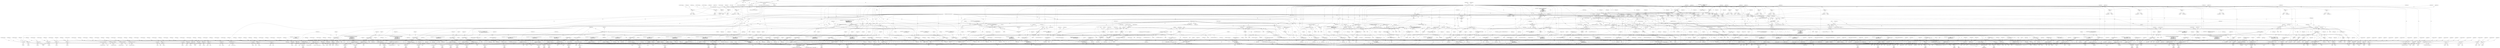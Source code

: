 digraph "0_tcpdump_3c8a2b0e91d8d8947e89384dacf6b54673083e71@API" {
"1000312" [label="(Call,obj_tptr=tptr+sizeof(struct rsvp_object_header))"];
"1000182" [label="(Call,(const struct rsvp_object_header *)tptr)"];
"1000146" [label="(MethodParameterIn,const u_char *tptr)"];
"1000361" [label="(Call,ipaddr_string(ndo, obj_tptr))"];
"1000365" [label="(Call,obj_tptr + sizeof(struct in_addr))"];
"1000378" [label="(Call,obj_tptr+5)"];
"1000381" [label="(Call,EXTRACT_16BITS(obj_tptr + 6))"];
"1000382" [label="(Call,obj_tptr + 6)"];
"1000388" [label="(Call,obj_tptr+=8)"];
"1003355" [label="(Call,print_unknown_data(ndo, tptr + sizeof(struct rsvp_object_header), \"\n\t    \", /* FIXME indentation */\n                               rsvp_obj_len - sizeof(struct rsvp_object_header)))"];
"1000408" [label="(Call,ip6addr_string(ndo, obj_tptr))"];
"1000412" [label="(Call,obj_tptr + sizeof(struct in6_addr))"];
"1000425" [label="(Call,obj_tptr+sizeof(struct in6_addr)+1)"];
"1000431" [label="(Call,EXTRACT_16BITS(obj_tptr + sizeof(struct in6_addr) + 2))"];
"1000432" [label="(Call,obj_tptr + sizeof(struct in6_addr) + 2)"];
"1000441" [label="(Call,obj_tptr+=20)"];
"1000461" [label="(Call,ip6addr_string(ndo, obj_tptr))"];
"1000465" [label="(Call,EXTRACT_16BITS(obj_tptr+18))"];
"1000466" [label="(Call,obj_tptr+18)"];
"1000469" [label="(Call,ip6addr_string(ndo, obj_tptr + 20))"];
"1000471" [label="(Call,obj_tptr + 20)"];
"1000477" [label="(Call,obj_tptr+=36)"];
"1000497" [label="(Call,EXTRACT_32BITS(obj_tptr))"];
"1000500" [label="(Call,EXTRACT_16BITS(obj_tptr+6))"];
"1000501" [label="(Call,obj_tptr+6)"];
"1000504" [label="(Call,ip6addr_string(ndo, obj_tptr + 8))"];
"1000506" [label="(Call,obj_tptr + 8)"];
"1000512" [label="(Call,obj_tptr+=26)"];
"1000532" [label="(Call,ipaddr_string(ndo, obj_tptr))"];
"1000536" [label="(Call,EXTRACT_16BITS(obj_tptr+6))"];
"1000537" [label="(Call,obj_tptr+6)"];
"1000540" [label="(Call,ipaddr_string(ndo, obj_tptr + 8))"];
"1000542" [label="(Call,obj_tptr + 8)"];
"1000548" [label="(Call,obj_tptr+=12)"];
"1000569" [label="(Call,ipaddr_string(ndo, obj_tptr))"];
"1000573" [label="(Call,EXTRACT_16BITS(obj_tptr+6))"];
"1000574" [label="(Call,obj_tptr+6)"];
"1000577" [label="(Call,ipaddr_string(ndo, obj_tptr + 8))"];
"1000579" [label="(Call,obj_tptr + 8)"];
"1000585" [label="(Call,obj_tptr+=12)"];
"1000614" [label="(Call,ipaddr_string(ndo, obj_tptr))"];
"1000621" [label="(Call,obj_tptr+=sizeof(struct in_addr))"];
"1000642" [label="(Call,ip6addr_string(ndo, obj_tptr))"];
"1000649" [label="(Call,obj_tptr+=sizeof(struct in6_addr))"];
"1000679" [label="(Call,ipaddr_string(ndo, obj_tptr))"];
"1000686" [label="(Call,obj_tptr+=sizeof(struct in_addr))"];
"1000707" [label="(Call,ip6addr_string(ndo, obj_tptr))"];
"1000714" [label="(Call,obj_tptr+=sizeof(struct in6_addr))"];
"1000744" [label="(Call,EXTRACT_32BITS(obj_tptr))"];
"1000749" [label="(Call,obj_tptr+=4)"];
"1000768" [label="(Call,EXTRACT_32BITS(obj_tptr))"];
"1000773" [label="(Call,obj_tptr+=4)"];
"1000793" [label="(Call,EXTRACT_32BITS(obj_tptr))"];
"1000798" [label="(Call,EXTRACT_32BITS(obj_tptr+4))"];
"1000799" [label="(Call,obj_tptr+4)"];
"1000802" [label="(Call,EXTRACT_32BITS(obj_tptr + 8))"];
"1000803" [label="(Call,obj_tptr + 8)"];
"1000809" [label="(Call,obj_tptr+=12)"];
"1000841" [label="(Call,EXTRACT_24BITS(obj_tptr+1))"];
"1000838" [label="(Call,tok2str(rsvp_resstyle_values,\n                               \"Unknown\",\n                               EXTRACT_24BITS(obj_tptr+1)))"];
"1000842" [label="(Call,obj_tptr+1)"];
"1000850" [label="(Call,obj_tptr+=4)"];
"1000879" [label="(Call,ipaddr_string(ndo, obj_tptr))"];
"1000882" [label="(Call,EXTRACT_16BITS(obj_tptr + 6))"];
"1000883" [label="(Call,obj_tptr + 6)"];
"1000889" [label="(Call,obj_tptr+=8)"];
"1000909" [label="(Call,ip6addr_string(ndo, obj_tptr))"];
"1000912" [label="(Call,EXTRACT_16BITS(obj_tptr + 18))"];
"1000913" [label="(Call,obj_tptr + 18)"];
"1000919" [label="(Call,obj_tptr+=20)"];
"1000939" [label="(Call,ip6addr_string(ndo, obj_tptr))"];
"1000943" [label="(Call,EXTRACT_16BITS(obj_tptr+18))"];
"1000944" [label="(Call,obj_tptr+18)"];
"1000950" [label="(Call,ip6addr_string(ndo, obj_tptr+20))"];
"1000952" [label="(Call,obj_tptr+20)"];
"1000955" [label="(Call,EXTRACT_16BITS(obj_tptr + 38))"];
"1000956" [label="(Call,obj_tptr + 38)"];
"1000962" [label="(Call,obj_tptr+=40)"];
"1000982" [label="(Call,ipaddr_string(ndo, obj_tptr))"];
"1000985" [label="(Call,EXTRACT_16BITS(obj_tptr + 6))"];
"1000986" [label="(Call,obj_tptr + 6)"];
"1000992" [label="(Call,obj_tptr+=8)"];
"1001012" [label="(Call,ipaddr_string(ndo, obj_tptr))"];
"1001016" [label="(Call,EXTRACT_16BITS(obj_tptr+6))"];
"1001017" [label="(Call,obj_tptr+6)"];
"1001023" [label="(Call,ipaddr_string(ndo, obj_tptr+8))"];
"1001025" [label="(Call,obj_tptr+8)"];
"1001028" [label="(Call,EXTRACT_16BITS(obj_tptr + 12))"];
"1001029" [label="(Call,obj_tptr + 12)"];
"1001035" [label="(Call,obj_tptr+=16)"];
"1001064" [label="(Call,EXTRACT_16BITS(obj_tptr + 2))"];
"1001061" [label="(Call,tok2str(ethertype_values,\n                                   \"Unknown Protocol (0x%04x)\",\n                                   EXTRACT_16BITS(obj_tptr + 2)))"];
"1001065" [label="(Call,obj_tptr + 2)"];
"1001071" [label="(Call,obj_tptr+=4)"];
"1001093" [label="(Call,EXTRACT_16BITS(obj_tptr + 2))"];
"1001090" [label="(Call,tok2str(ethertype_values,\n                               \"Unknown Protocol (0x%04x)\",\n                               EXTRACT_16BITS(obj_tptr + 2)))"];
"1001094" [label="(Call,obj_tptr + 2)"];
"1001105" [label="(Call,obj_tptr + 4)"];
"1001120" [label="(Call,EXTRACT_16BITS(obj_tptr+4))"];
"1001119" [label="(Call,(EXTRACT_16BITS(obj_tptr+4))&0xfff)"];
"1001121" [label="(Call,obj_tptr+4)"];
"1001126" [label="(Call,EXTRACT_16BITS(obj_tptr + 6))"];
"1001125" [label="(Call,(EXTRACT_16BITS(obj_tptr + 6)) & 0xfff)"];
"1001127" [label="(Call,obj_tptr + 6)"];
"1001140" [label="(Call,EXTRACT_16BITS(obj_tptr+8))"];
"1001139" [label="(Call,(EXTRACT_16BITS(obj_tptr+8))&0xfff)"];
"1001141" [label="(Call,obj_tptr+8)"];
"1001146" [label="(Call,EXTRACT_16BITS(obj_tptr + 10))"];
"1001145" [label="(Call,(EXTRACT_16BITS(obj_tptr + 10)) & 0xfff)"];
"1001147" [label="(Call,obj_tptr + 10)"];
"1001154" [label="(Call,obj_tptr+=12)"];
"1001176" [label="(Call,EXTRACT_16BITS(obj_tptr + 2))"];
"1001173" [label="(Call,tok2str(ethertype_values,\n                               \"Unknown Protocol (0x%04x)\",\n                               EXTRACT_16BITS(obj_tptr + 2)))"];
"1001177" [label="(Call,obj_tptr + 2)"];
"1001189" [label="(Call,EXTRACT_32BITS(obj_tptr+4))"];
"1001188" [label="(Call,(EXTRACT_32BITS(obj_tptr+4))&0x7fffff)"];
"1001190" [label="(Call,obj_tptr+4)"];
"1001196" [label="(Call,EXTRACT_32BITS(obj_tptr+8))"];
"1001195" [label="(Call,(EXTRACT_32BITS(obj_tptr+8))&0x7fffff)"];
"1001197" [label="(Call,obj_tptr+8)"];
"1001206" [label="(Call,EXTRACT_16BITS(obj_tptr+4))"];
"1001205" [label="(Call,EXTRACT_16BITS(obj_tptr+4)>>7)"];
"1001204" [label="(Call,(EXTRACT_16BITS(obj_tptr+4)>>7)&3)"];
"1001203" [label="(Call,((EXTRACT_16BITS(obj_tptr+4)>>7)&3) == 0)"];
"1001207" [label="(Call,obj_tptr+4)"];
"1001219" [label="(Call,EXTRACT_16BITS(obj_tptr + 4))"];
"1001218" [label="(Call,EXTRACT_16BITS(obj_tptr + 4) >> 7)"];
"1001217" [label="(Call,(EXTRACT_16BITS(obj_tptr + 4) >> 7) & 3)"];
"1001216" [label="(Call,((EXTRACT_16BITS(obj_tptr + 4) >> 7) & 3) == 2)"];
"1001220" [label="(Call,obj_tptr + 4)"];
"1001231" [label="(Call,obj_tptr+=12)"];
"1001270" [label="(Call,obj_tptr+1)"];
"1001275" [label="(Call,obj_tptr+1)"];
"1001282" [label="(Call,EXTRACT_16BITS(obj_tptr+2))"];
"1001279" [label="(Call,tok2str(gmpls_payload_values,\n                               \"Unknown\",\n                               EXTRACT_16BITS(obj_tptr+2)))"];
"1001283" [label="(Call,obj_tptr+2)"];
"1001286" [label="(Call,EXTRACT_16BITS(obj_tptr + 2))"];
"1001287" [label="(Call,obj_tptr + 2)"];
"1001293" [label="(Call,obj_tptr+=4)"];
"1001321" [label="(Call,obj_tptr + 1)"];
"1001375" [label="(Call,obj_tptr+6)"];
"1001403" [label="(Call,ipaddr_string(ndo, obj_tptr+2))"];
"1001405" [label="(Call,obj_tptr+2)"];
"1001410" [label="(Call,obj_tptr+6)"];
"1001417" [label="(Call,obj_tptr + 7)"];
"1001446" [label="(Call,obj_tptr+2)"];
"1001451" [label="(Call,obj_tptr+2)"];
"1001460" [label="(Call,obj_tptr+3)"];
"1001468" [label="(Call,obj_tptr+3)"];
"1001471" [label="(Call,EXTRACT_32BITS(obj_tptr + 4))"];
"1001472" [label="(Call,obj_tptr + 4)"];
"1001478" [label="(Call,obj_tptr+1)"];
"1001481" [label="(Call,obj_tptr+=*(obj_tptr+1))"];
"1001484" [label="(Call,obj_tptr+1)"];
"1001514" [label="(Call,EXTRACT_32BITS(obj_tptr))"];
"1001516" [label="(Call,EXTRACT_32BITS(obj_tptr + 4))"];
"1001517" [label="(Call,obj_tptr + 4)"];
"1001523" [label="(Call,obj_tptr+=8)"];
"1001552" [label="(Call,EXTRACT_32BITS(obj_tptr))"];
"1001554" [label="(Call,EXTRACT_32BITS(obj_tptr + 4))"];
"1001555" [label="(Call,obj_tptr + 4)"];
"1001561" [label="(Call,obj_tptr+=8)"];
"1001585" [label="(Call,obj_tptr+3)"];
"1001615" [label="(Call,obj_tptr + 4 + i)"];
"1001636" [label="(Call,obj_tptr+1)"];
"1001644" [label="(Call,obj_tptr+2)"];
"1001648" [label="(Call,obj_tptr + 2)"];
"1001656" [label="(Call,obj_tptr+3)"];
"1001659" [label="(Call,obj_tptr+=4+*(obj_tptr+3))"];
"1001664" [label="(Call,obj_tptr+3)"];
"1001699" [label="(Call,EXTRACT_16BITS(obj_tptr))"];
"1001697" [label="(Call,subobj_len  = EXTRACT_16BITS(obj_tptr))"];
"1001740" [label="(Call,subobj_len == 0)"];
"1001754" [label="(Call,subobj_len < 8)"];
"1001879" [label="(Call,total_subobj_len-=subobj_len)"];
"1001693" [label="(Call,total_subobj_len > 0)"];
"1001882" [label="(Call,obj_tptr+=subobj_len)"];
"1001885" [label="(Call,obj_tlen+=subobj_len)"];
"1001775" [label="(Call,subobj_len < 20)"];
"1001813" [label="(Call,subobj_len < 16)"];
"1001853" [label="(Call,subobj_len < 8)"];
"1001704" [label="(Call,EXTRACT_16BITS(obj_tptr+2))"];
"1001703" [label="(Call,(EXTRACT_16BITS(obj_tptr+2))>>8)"];
"1001701" [label="(Call,subobj_type = (EXTRACT_16BITS(obj_tptr+2))>>8)"];
"1001725" [label="(Call,tok2str(rsvp_obj_generalized_uni_values, \"Unknown\", subobj_type))"];
"1001705" [label="(Call,obj_tptr+2)"];
"1001712" [label="(Call,EXTRACT_16BITS(obj_tptr+2))"];
"1001711" [label="(Call,(EXTRACT_16BITS(obj_tptr+2))&0x00FF)"];
"1001709" [label="(Call,af = (EXTRACT_16BITS(obj_tptr+2))&0x00FF)"];
"1001732" [label="(Call,tok2str(af_values, \"Unknown\", af))"];
"1001713" [label="(Call,obj_tptr+2)"];
"1001767" [label="(Call,ipaddr_string(ndo, obj_tptr + 4))"];
"1001788" [label="(Call,ip6addr_string(ndo, obj_tptr + 4))"];
"1001769" [label="(Call,obj_tptr + 4)"];
"1001790" [label="(Call,obj_tptr + 4)"];
"1001829" [label="(Call,EXTRACT_32BITS(obj_tptr+4))"];
"1001828" [label="(Call,(EXTRACT_32BITS(obj_tptr+4))>>31)"];
"1001830" [label="(Call,obj_tptr+4)"];
"1001836" [label="(Call,EXTRACT_32BITS(obj_tptr+4))"];
"1001835" [label="(Call,(EXTRACT_32BITS(obj_tptr+4))&0xFF)"];
"1001837" [label="(Call,obj_tptr+4)"];
"1001842" [label="(Call,EXTRACT_32BITS(obj_tptr+8))"];
"1001843" [label="(Call,obj_tptr+8)"];
"1001846" [label="(Call,EXTRACT_32BITS(obj_tptr + 12))"];
"1001847" [label="(Call,obj_tptr + 12)"];
"1001868" [label="(Call,EXTRACT_32BITS(obj_tptr + 4))"];
"1001867" [label="(Call,(EXTRACT_32BITS(obj_tptr + 4)) >> 24)"];
"1001869" [label="(Call,obj_tptr + 4)"];
"1001921" [label="(Call,ipaddr_string(ndo, obj_tptr))"];
"1001924" [label="(Call,EXTRACT_32BITS(obj_tptr + 4))"];
"1001925" [label="(Call,obj_tptr + 4)"];
"1001931" [label="(Call,obj_tptr+=8)"];
"1001957" [label="(Call,ip6addr_string(ndo, obj_tptr))"];
"1001960" [label="(Call,EXTRACT_32BITS(obj_tptr + 16))"];
"1001961" [label="(Call,obj_tptr + 16)"];
"1001967" [label="(Call,obj_tptr+=20)"];
"1001998" [label="(Call,EXTRACT_32BITS(obj_tptr))"];
"1002003" [label="(Call,obj_tptr+=4)"];
"1002041" [label="(Call,EXTRACT_16BITS(obj_tptr + 2))"];
"1002040" [label="(Call,EXTRACT_16BITS(obj_tptr + 2) << 2)"];
"1002042" [label="(Call,obj_tptr + 2)"];
"1002046" [label="(Call,obj_tptr+=4)"];
"1002060" [label="(Call,EXTRACT_16BITS(obj_tptr+2))"];
"1002059" [label="(Call,EXTRACT_16BITS(obj_tptr+2)<<2)"];
"1002057" [label="(Call,intserv_serv_tlen=EXTRACT_16BITS(obj_tptr+2)<<2)"];
"1002099" [label="(Call,intserv_serv_tlen>=4)"];
"1002117" [label="(Call,intserv_serv_tlen-=processed)"];
"1002061" [label="(Call,obj_tptr+2)"];
"1002085" [label="(Call,obj_tptr+1)"];
"1002092" [label="(Call,obj_tptr+=4)"];
"1002105" [label="(Call,rsvp_intserv_print(ndo, obj_tptr, obj_tlen))"];
"1002053" [label="(Call,obj_tlen >= 4)"];
"1002095" [label="(Call,obj_tlen-=4)"];
"1002103" [label="(Call,processed = rsvp_intserv_print(ndo, obj_tptr, obj_tlen))"];
"1002110" [label="(Call,processed == 0)"];
"1002114" [label="(Call,obj_tlen-=processed)"];
"1002120" [label="(Call,obj_tptr+=processed)"];
"1002149" [label="(Call,ipaddr_string(ndo, obj_tptr))"];
"1002152" [label="(Call,EXTRACT_16BITS(obj_tptr + 6))"];
"1002153" [label="(Call,obj_tptr + 6)"];
"1002159" [label="(Call,obj_tptr+=8)"];
"1002179" [label="(Call,ip6addr_string(ndo, obj_tptr))"];
"1002182" [label="(Call,EXTRACT_16BITS(obj_tptr + 18))"];
"1002183" [label="(Call,obj_tptr + 18)"];
"1002189" [label="(Call,obj_tptr+=20)"];
"1002209" [label="(Call,ip6addr_string(ndo, obj_tptr))"];
"1002212" [label="(Call,EXTRACT_24BITS(obj_tptr + 17))"];
"1002213" [label="(Call,obj_tptr + 17)"];
"1002219" [label="(Call,obj_tptr+=20)"];
"1002239" [label="(Call,ipaddr_string(ndo, obj_tptr))"];
"1002242" [label="(Call,EXTRACT_16BITS(obj_tptr + 18))"];
"1002243" [label="(Call,obj_tptr + 18)"];
"1002249" [label="(Call,obj_tptr+=20)"];
"1002269" [label="(Call,ip6addr_string(ndo, obj_tptr))"];
"1002273" [label="(Call,EXTRACT_16BITS(obj_tptr+18))"];
"1002274" [label="(Call,obj_tptr+18)"];
"1002280" [label="(Call,ip6addr_string(ndo, obj_tptr+20))"];
"1002282" [label="(Call,obj_tptr+20)"];
"1002285" [label="(Call,EXTRACT_16BITS(obj_tptr + 38))"];
"1002286" [label="(Call,obj_tptr + 38)"];
"1002292" [label="(Call,obj_tptr+=40)"];
"1002312" [label="(Call,ipaddr_string(ndo, obj_tptr))"];
"1002315" [label="(Call,EXTRACT_16BITS(obj_tptr + 6))"];
"1002316" [label="(Call,obj_tptr + 6)"];
"1002322" [label="(Call,obj_tptr+=8)"];
"1002342" [label="(Call,ipaddr_string(ndo, obj_tptr))"];
"1002346" [label="(Call,EXTRACT_16BITS(obj_tptr+6))"];
"1002347" [label="(Call,obj_tptr+6)"];
"1002353" [label="(Call,ipaddr_string(ndo, obj_tptr+8))"];
"1002355" [label="(Call,obj_tptr+8)"];
"1002358" [label="(Call,EXTRACT_16BITS(obj_tptr + 12))"];
"1002359" [label="(Call,obj_tptr + 12)"];
"1002365" [label="(Call,obj_tptr+=16)"];
"1002379" [label="(Call,(const struct rsvp_obj_frr_t *)obj_tptr)"];
"1002375" [label="(Call,obj_ptr.rsvp_obj_frr = (const struct rsvp_obj_frr_t *)obj_tptr)"];
"1002473" [label="(Call,obj_tptr+=sizeof(struct rsvp_obj_frr_t))"];
"1002557" [label="(Call,obj_tptr+=16)"];
"1002584" [label="(Call,ipaddr_string(ndo, obj_tptr))"];
"1002587" [label="(Call,ipaddr_string(ndo, obj_tptr + 4))"];
"1002589" [label="(Call,obj_tptr + 4)"];
"1002595" [label="(Call,obj_tptr+=8)"];
"1002618" [label="(Call,EXTRACT_32BITS(obj_tptr))"];
"1002617" [label="(Call,EXTRACT_32BITS(obj_tptr) & 0x7)"];
"1002624" [label="(Call,obj_tptr+=4)"];
"1002649" [label="(Call,obj_tptr+5)"];
"1002654" [label="(Call,EXTRACT_16BITS(obj_tptr+6))"];
"1002652" [label="(Call,error_value=EXTRACT_16BITS(obj_tptr+6))"];
"1002692" [label="(Call,tok2str(rsvp_obj_error_code_routing_values,\"unknown\",error_value))"];
"1002706" [label="(Call,tok2str(rsvp_obj_error_code_diffserv_te_values,\"unknown\",error_value))"];
"1002655" [label="(Call,obj_tptr+6)"];
"1002666" [label="(Call,ipaddr_string(ndo, obj_tptr))"];
"1002671" [label="(Call,obj_tptr+4)"];
"1002723" [label="(Call,obj_tptr+=8)"];
"1002739" [label="(Call,obj_tptr+17)"];
"1002744" [label="(Call,EXTRACT_16BITS(obj_tptr+18))"];
"1002742" [label="(Call,error_value=EXTRACT_16BITS(obj_tptr+18))"];
"1002782" [label="(Call,tok2str(rsvp_obj_error_code_routing_values,\"unknown\",error_value))"];
"1002745" [label="(Call,obj_tptr+18)"];
"1002756" [label="(Call,ip6addr_string(ndo, obj_tptr))"];
"1002761" [label="(Call,obj_tptr+16)"];
"1002793" [label="(Call,obj_tptr+=20)"];
"1002816" [label="(Call,EXTRACT_16BITS(obj_tptr+2))"];
"1002814" [label="(Call,padbytes = EXTRACT_16BITS(obj_tptr+2))"];
"1002838" [label="(Call,obj_tlen >= 2 + padbytes)"];
"1002865" [label="(Call,obj_tlen < *(obj_tptr+1))"];
"1002875" [label="(Call,*(obj_tptr+1) < 2)"];
"1002896" [label="(Call,obj_tlen-=*(obj_tptr+1))"];
"1002902" [label="(Call,obj_tptr+=*(obj_tptr+1))"];
"1002861" [label="(Call,obj_tptr + 1)"];
"1002868" [label="(Call,obj_tptr+1)"];
"1002877" [label="(Call,obj_tptr+1)"];
"1002884" [label="(Call,print_unknown_data(ndo, obj_tptr + 2, \"\n\t\t\", *(obj_tptr + 1) - 2))"];
"1002886" [label="(Call,obj_tptr + 2)"];
"1002892" [label="(Call,obj_tptr + 1)"];
"1002899" [label="(Call,obj_tptr+1)"];
"1002905" [label="(Call,obj_tptr+1)"];
"1002840" [label="(Call,2 + padbytes)"];
"1002817" [label="(Call,obj_tptr+2)"];
"1002828" [label="(Call,EXTRACT_16BITS(obj_tptr))"];
"1002834" [label="(Call,obj_tptr+=4)"];
"1002939" [label="(Call,EXTRACT_24BITS(obj_tptr + 1))"];
"1002940" [label="(Call,obj_tptr + 1)"];
"1002946" [label="(Call,obj_tptr+=4)"];
"1002962" [label="(Call,EXTRACT_32BITS(obj_tptr))"];
"1002964" [label="(Call,EXTRACT_32BITS(obj_tptr))"];
"1002969" [label="(Call,obj_tptr+=4)"];
"1002995" [label="(Call,(const struct rsvp_obj_integrity_t *)obj_tptr)"];
"1002991" [label="(Call,obj_ptr.rsvp_obj_integrity = (const struct rsvp_obj_integrity_t *)obj_tptr)"];
"1003111" [label="(Call,obj_tptr+=sizeof(struct rsvp_obj_integrity_t))"];
"1003143" [label="(Call,EXTRACT_32BITS(obj_tptr))"];
"1003140" [label="(Call,bittok2str(rsvp_obj_admin_status_flag_values, \"none\",\n                                  EXTRACT_32BITS(obj_tptr)))"];
"1003148" [label="(Call,obj_tptr+=4)"];
"1003172" [label="(Call,EXTRACT_16BITS(obj_tptr))"];
"1003171" [label="(Call,EXTRACT_16BITS(obj_tptr)>>8)"];
"1003169" [label="(Call,action = (EXTRACT_16BITS(obj_tptr)>>8))"];
"1003183" [label="(Call,tok2str(rsvp_obj_label_set_action_values, \"Unknown\", action))"];
"1003190" [label="(Call,EXTRACT_32BITS(obj_tptr))"];
"1003189" [label="(Call,EXTRACT_32BITS(obj_tptr) & 0x7F)"];
"1003213" [label="(Call,EXTRACT_32BITS(obj_tptr+4))"];
"1003214" [label="(Call,obj_tptr+4)"];
"1003217" [label="(Call,EXTRACT_32BITS(obj_tptr + 8))"];
"1003218" [label="(Call,obj_tptr + 8)"];
"1003224" [label="(Call,obj_tptr+=12)"];
"1003232" [label="(Call,obj_tptr+=4)"];
"1003252" [label="(Call,EXTRACT_32BITS(obj_tptr))"];
"1003254" [label="(Call,obj_tptr+=4)"];
"1003288" [label="(Call,ipaddr_string(ndo, obj_tptr))"];
"1003294" [label="(Call,obj_tptr+=4)"];
"1003313" [label="(Call,ip6addr_string(ndo, obj_tptr))"];
"1003319" [label="(Call,obj_tptr+=16)"];
"1003339" [label="(Call,print_unknown_data(ndo, obj_tptr, \"\n\t    \", obj_tlen))"];
"1001105" [label="(Call,obj_tptr + 4)"];
"1001927" [label="(Literal,4)"];
"1002705" [label="(Block,)"];
"1003213" [label="(Call,EXTRACT_32BITS(obj_tptr+4))"];
"1001607" [label="(Call,i < namelen)"];
"1002742" [label="(Call,error_value=EXTRACT_16BITS(obj_tptr+18))"];
"1002284" [label="(Literal,20)"];
"1002210" [label="(Identifier,ndo)"];
"1002896" [label="(Call,obj_tlen-=*(obj_tptr+1))"];
"1002981" [label="(Block,)"];
"1003242" [label="(Block,)"];
"1003220" [label="(Literal,8)"];
"1002282" [label="(Call,obj_tptr+20)"];
"1000890" [label="(Identifier,obj_tptr)"];
"1000794" [label="(Identifier,obj_tptr)"];
"1002098" [label="(ControlStructure,while (intserv_serv_tlen>=4))"];
"1002897" [label="(Identifier,obj_tlen)"];
"1002723" [label="(Call,obj_tptr+=8)"];
"1001742" [label="(Literal,0)"];
"1000532" [label="(Call,ipaddr_string(ndo, obj_tptr))"];
"1002003" [label="(Call,obj_tptr+=4)"];
"1000384" [label="(Literal,6)"];
"1001030" [label="(Identifier,obj_tptr)"];
"1002835" [label="(Identifier,obj_tptr)"];
"1002696" [label="(Identifier,error_value)"];
"1002864" [label="(ControlStructure,if (obj_tlen < *(obj_tptr+1)))"];
"1002004" [label="(Identifier,obj_tptr)"];
"1002866" [label="(Identifier,obj_tlen)"];
"1001143" [label="(Literal,8)"];
"1001870" [label="(Identifier,obj_tptr)"];
"1001219" [label="(Call,EXTRACT_16BITS(obj_tptr + 4))"];
"1002048" [label="(Literal,4)"];
"1000843" [label="(Identifier,obj_tptr)"];
"1000616" [label="(Identifier,obj_tptr)"];
"1002102" [label="(Block,)"];
"1001012" [label="(Call,ipaddr_string(ndo, obj_tptr))"];
"1002046" [label="(Call,obj_tptr+=4)"];
"1002741" [label="(Literal,17)"];
"1001485" [label="(Identifier,obj_tptr)"];
"1002951" [label="(Identifier,obj_tlen)"];
"1003173" [label="(Identifier,obj_tptr)"];
"1001321" [label="(Call,obj_tptr + 1)"];
"1001518" [label="(Identifier,obj_tptr)"];
"1000708" [label="(Identifier,ndo)"];
"1000881" [label="(Identifier,obj_tptr)"];
"1001886" [label="(Identifier,obj_tlen)"];
"1000985" [label="(Call,EXTRACT_16BITS(obj_tptr + 6))"];
"1003149" [label="(Identifier,obj_tptr)"];
"1001173" [label="(Call,tok2str(ethertype_values,\n                               \"Unknown Protocol (0x%04x)\",\n                               EXTRACT_16BITS(obj_tptr + 2)))"];
"1001968" [label="(Identifier,obj_tptr)"];
"1002361" [label="(Literal,12)"];
"1003320" [label="(Identifier,obj_tptr)"];
"1003289" [label="(Identifier,ndo)"];
"1002840" [label="(Call,2 + padbytes)"];
"1001695" [label="(Literal,0)"];
"1003236" [label="(Identifier,subchannel)"];
"1001191" [label="(Identifier,obj_tptr)"];
"1000531" [label="(Block,)"];
"1001725" [label="(Call,tok2str(rsvp_obj_generalized_uni_values, \"Unknown\", subobj_type))"];
"1002940" [label="(Call,obj_tptr + 1)"];
"1002316" [label="(Call,obj_tptr + 6)"];
"1002725" [label="(Literal,8)"];
"1001216" [label="(Call,((EXTRACT_16BITS(obj_tptr + 4) >> 7) & 3) == 2)"];
"1001770" [label="(Identifier,obj_tptr)"];
"1002055" [label="(Literal,4)"];
"1000390" [label="(Literal,8)"];
"1000883" [label="(Call,obj_tptr + 6)"];
"1001637" [label="(Identifier,obj_tptr)"];
"1002312" [label="(Call,ipaddr_string(ndo, obj_tptr))"];
"1000644" [label="(Identifier,obj_tptr)"];
"1001513" [label="(Block,)"];
"1000568" [label="(Block,)"];
"1001016" [label="(Call,EXTRACT_16BITS(obj_tptr+6))"];
"1003252" [label="(Call,EXTRACT_32BITS(obj_tptr))"];
"1002376" [label="(Call,obj_ptr.rsvp_obj_frr)"];
"1003205" [label="(Call,ND_PRINT((ndo, \"%s  Start range: %u, End range: %u\", ident,\n                           EXTRACT_32BITS(obj_tptr+4),\n                           EXTRACT_32BITS(obj_tptr + 8))))"];
"1001710" [label="(Identifier,af)"];
"1000800" [label="(Identifier,obj_tptr)"];
"1001879" [label="(Call,total_subobj_len-=subobj_len)"];
"1001127" [label="(Call,obj_tptr + 6)"];
"1001859" [label="(Literal,1)"];
"1002870" [label="(Literal,1)"];
"1001276" [label="(Identifier,obj_tptr)"];
"1001885" [label="(Call,obj_tlen+=subobj_len)"];
"1001957" [label="(Call,ip6addr_string(ndo, obj_tptr))"];
"1002231" [label="(Call,ND_PRINT((ndo, \"%s  Source Address: %s, LSP-ID: 0x%04x\",\n                       ident,\n                       ipaddr_string(ndo, obj_tptr),\n                       EXTRACT_16BITS(obj_tptr + 18))))"];
"1002269" [label="(Call,ip6addr_string(ndo, obj_tptr))"];
"1000882" [label="(Call,EXTRACT_16BITS(obj_tptr + 6))"];
"1000572" [label="(Block,)"];
"1001214" [label="(Literal,\"\")"];
"1001862" [label="(Identifier,ndo)"];
"1002842" [label="(Identifier,padbytes)"];
"1000797" [label="(Block,)"];
"1000981" [label="(Block,)"];
"1001871" [label="(Literal,4)"];
"1001233" [label="(Literal,12)"];
"1003294" [label="(Call,obj_tptr+=4)"];
"1003189" [label="(Call,EXTRACT_32BITS(obj_tptr) & 0x7F)"];
"1000920" [label="(Identifier,obj_tptr)"];
"1001209" [label="(Literal,4)"];
"1001920" [label="(Block,)"];
"1000408" [label="(Call,ip6addr_string(ndo, obj_tptr))"];
"1002201" [label="(Call,ND_PRINT((ndo, \"%s  Source Address: %s, Flow Label: %u\",\n                       ident,\n                       ip6addr_string(ndo, obj_tptr),\n                       EXTRACT_24BITS(obj_tptr + 17))))"];
"1002354" [label="(Identifier,ndo)"];
"1001922" [label="(Identifier,ndo)"];
"1000468" [label="(Literal,18)"];
"1001783" [label="(Identifier,ndo)"];
"1001755" [label="(Identifier,subobj_len)"];
"1001967" [label="(Call,obj_tptr+=20)"];
"1001403" [label="(Call,ipaddr_string(ndo, obj_tptr+2))"];
"1002884" [label="(Call,print_unknown_data(ndo, obj_tptr + 2, \"\n\t\t\", *(obj_tptr + 1) - 2))"];
"1000361" [label="(Call,ipaddr_string(ndo, obj_tptr))"];
"1001190" [label="(Call,obj_tptr+4)"];
"1000623" [label="(Call,sizeof(struct in_addr))"];
"1002588" [label="(Identifier,ndo)"];
"1002610" [label="(Call,ND_PRINT((ndo, \"%s  CT: %u\",\n                       ident,\n                       EXTRACT_32BITS(obj_tptr) & 0x7)))"];
"1001062" [label="(Identifier,ethertype_values)"];
"1003215" [label="(Identifier,obj_tptr)"];
"1000467" [label="(Identifier,obj_tptr)"];
"1001849" [label="(Literal,12)"];
"1000954" [label="(Literal,20)"];
"1002005" [label="(Literal,4)"];
"1002219" [label="(Call,obj_tptr+=20)"];
"1001741" [label="(Identifier,subobj_len)"];
"1000424" [label="(Call,*(obj_tptr+sizeof(struct in6_addr)+1))"];
"1002242" [label="(Call,EXTRACT_16BITS(obj_tptr + 18))"];
"1001418" [label="(Identifier,obj_tptr)"];
"1000548" [label="(Call,obj_tptr+=12)"];
"1001093" [label="(Call,EXTRACT_16BITS(obj_tptr + 2))"];
"1001996" [label="(Block,)"];
"1001063" [label="(Literal,\"Unknown Protocol (0x%04x)\")"];
"1002287" [label="(Identifier,obj_tptr)"];
"1001187" [label="(Block,)"];
"1001210" [label="(Literal,7)"];
"1000463" [label="(Identifier,obj_tptr)"];
"1001657" [label="(Identifier,obj_tptr)"];
"1001740" [label="(Call,subobj_len == 0)"];
"1002829" [label="(Identifier,obj_tptr)"];
"1003343" [label="(Identifier,obj_tlen)"];
"1001769" [label="(Call,obj_tptr + 4)"];
"1003288" [label="(Call,ipaddr_string(ndo, obj_tptr))"];
"1001195" [label="(Call,(EXTRACT_32BITS(obj_tptr+8))&0x7fffff)"];
"1001480" [label="(Literal,1)"];
"1002295" [label="(ControlStructure,break;)"];
"1003224" [label="(Call,obj_tptr+=12)"];
"1001120" [label="(Call,EXTRACT_16BITS(obj_tptr+4))"];
"1001561" [label="(Call,obj_tptr+=8)"];
"1001724" [label="(Block,)"];
"1003227" [label="(ControlStructure,break;)"];
"1001071" [label="(Call,obj_tptr+=4)"];
"1001289" [label="(Literal,2)"];
"1001462" [label="(Literal,3)"];
"1002061" [label="(Call,obj_tptr+2)"];
"1001884" [label="(Identifier,subobj_len)"];
"1001215" [label="(Call,(((EXTRACT_16BITS(obj_tptr + 4) >> 7) & 3) == 2 ) ? \"23\" : \"\")"];
"1000412" [label="(Call,obj_tptr + sizeof(struct in6_addr))"];
"1002006" [label="(ControlStructure,break;)"];
"1002334" [label="(Call,ND_PRINT((ndo, \"%s  IPv4 Tunnel Sender Address: %s, LSP ID: 0x%04x\"\n                       \"%s  Sub-Group Originator ID: %s, Sub-Group ID: 0x%04x\",\n                       ident,\n                       ipaddr_string(ndo, obj_tptr),\n                       EXTRACT_16BITS(obj_tptr+6),\n                       ident,\n                       ipaddr_string(ndo, obj_tptr+8),\n                       EXTRACT_16BITS(obj_tptr + 12))))"];
"1002106" [label="(Identifier,ndo)"];
"1002818" [label="(Identifier,obj_tptr)"];
"1003150" [label="(Literal,4)"];
"1000360" [label="(Block,)"];
"1000994" [label="(Literal,8)"];
"1000340" [label="(Block,)"];
"1003322" [label="(ControlStructure,break;)"];
"1001059" [label="(Block,)"];
"1000951" [label="(Identifier,ndo)"];
"1001756" [label="(Literal,8)"];
"1002052" [label="(ControlStructure,while (obj_tlen >= 4))"];
"1002352" [label="(Block,)"];
"1002886" [label="(Call,obj_tptr + 2)"];
"1002992" [label="(Call,obj_ptr.rsvp_obj_integrity)"];
"1000679" [label="(Call,ipaddr_string(ndo, obj_tptr))"];
"1002292" [label="(Call,obj_tptr+=40)"];
"1001585" [label="(Call,obj_tptr+3)"];
"1001519" [label="(Literal,4)"];
"1000389" [label="(Identifier,obj_tptr)"];
"1002315" [label="(Call,EXTRACT_16BITS(obj_tptr + 6))"];
"1002184" [label="(Identifier,obj_tptr)"];
"1000379" [label="(Identifier,obj_tptr)"];
"1000938" [label="(Block,)"];
"1002114" [label="(Call,obj_tlen-=processed)"];
"1002042" [label="(Call,obj_tptr + 2)"];
"1002347" [label="(Call,obj_tptr+6)"];
"1002179" [label="(Call,ip6addr_string(ndo, obj_tptr))"];
"1001202" [label="(Call,(((EXTRACT_16BITS(obj_tptr+4)>>7)&3) == 0 ) ? \"10\" : \"\")"];
"1002657" [label="(Literal,6)"];
"1003190" [label="(Call,EXTRACT_32BITS(obj_tptr))"];
"1001789" [label="(Identifier,ndo)"];
"1001584" [label="(Call,*(obj_tptr+3))"];
"1002151" [label="(Identifier,obj_tptr)"];
"1002474" [label="(Identifier,obj_tptr)"];
"1002995" [label="(Call,(const struct rsvp_obj_integrity_t *)obj_tptr)"];
"1002650" [label="(Identifier,obj_tptr)"];
"1001142" [label="(Identifier,obj_tptr)"];
"1002213" [label="(Call,obj_tptr + 17)"];
"1002271" [label="(Identifier,obj_tptr)"];
"1001064" [label="(Call,EXTRACT_16BITS(obj_tptr + 2))"];
"1002178" [label="(Block,)"];
"1001294" [label="(Identifier,obj_tptr)"];
"1002041" [label="(Call,EXTRACT_16BITS(obj_tptr + 2))"];
"1001706" [label="(Identifier,obj_tptr)"];
"1002947" [label="(Identifier,obj_tptr)"];
"1002285" [label="(Call,EXTRACT_16BITS(obj_tptr + 38))"];
"1001615" [label="(Call,obj_tptr + 4 + i)"];
"1002086" [label="(Identifier,obj_tptr)"];
"1002941" [label="(Identifier,obj_tptr)"];
"1000950" [label="(Call,ip6addr_string(ndo, obj_tptr+20))"];
"1000841" [label="(Call,EXTRACT_24BITS(obj_tptr+1))"];
"1001697" [label="(Call,subobj_len  = EXTRACT_16BITS(obj_tptr))"];
"1000569" [label="(Call,ipaddr_string(ndo, obj_tptr))"];
"1001037" [label="(Literal,16)"];
"1001647" [label="(Call,*(obj_tptr + 2))"];
"1000956" [label="(Call,obj_tptr + 38)"];
"1000607" [label="(Call,ND_PRINT((ndo, \"%s  IPv4 Receiver Address: %s\",\n                       ident,\n                       ipaddr_string(ndo, obj_tptr))))"];
"1002356" [label="(Identifier,obj_tptr)"];
"1002903" [label="(Identifier,obj_tptr)"];
"1000744" [label="(Call,EXTRACT_32BITS(obj_tptr))"];
"1001656" [label="(Call,obj_tptr+3)"];
"1000846" [label="(Identifier,obj_tptr)"];
"1000798" [label="(Call,EXTRACT_32BITS(obj_tptr+4))"];
"1001015" [label="(Block,)"];
"1000804" [label="(Identifier,obj_tptr)"];
"1001234" [label="(ControlStructure,break;)"];
"1001124" [label="(Literal,0xfff)"];
"1001837" [label="(Call,obj_tptr+4)"];
"1000987" [label="(Identifier,obj_tptr)"];
"1001192" [label="(Literal,4)"];
"1001712" [label="(Call,EXTRACT_16BITS(obj_tptr+2))"];
"1002325" [label="(ControlStructure,break;)"];
"1002744" [label="(Call,EXTRACT_16BITS(obj_tptr+18))"];
"1000319" [label="(Identifier,obj_tlen)"];
"1000378" [label="(Call,obj_tptr+5)"];
"1002107" [label="(Identifier,obj_tptr)"];
"1002095" [label="(Call,obj_tlen-=4)"];
"1002591" [label="(Literal,4)"];
"1002059" [label="(Call,EXTRACT_16BITS(obj_tptr+2)<<2)"];
"1001506" [label="(Call,ND_PRINT((ndo, \"%s  Source Instance: 0x%08x, Destination Instance: 0x%08x\",\n                       ident,\n                       EXTRACT_32BITS(obj_tptr),\n                       EXTRACT_32BITS(obj_tptr + 4))))"];
"1000382" [label="(Call,obj_tptr + 6)"];
"1002838" [label="(Call,obj_tlen >= 2 + padbytes)"];
"1000464" [label="(Block,)"];
"1002654" [label="(Call,EXTRACT_16BITS(obj_tptr+6))"];
"1001128" [label="(Identifier,obj_tptr)"];
"1002171" [label="(Call,ND_PRINT((ndo, \"%s  Source Address: %s, Source Port: %u\",\n                       ident,\n                       ip6addr_string(ndo, obj_tptr),\n                       EXTRACT_16BITS(obj_tptr + 18))))"];
"1000993" [label="(Identifier,obj_tptr)"];
"1001841" [label="(Block,)"];
"1002843" [label="(Block,)"];
"1001377" [label="(Literal,6)"];
"1001832" [label="(Literal,4)"];
"1000842" [label="(Call,obj_tptr+1)"];
"1002936" [label="(Block,)"];
"1002148" [label="(Block,)"];
"1002836" [label="(Literal,4)"];
"1000955" [label="(Call,EXTRACT_16BITS(obj_tptr + 38))"];
"1001155" [label="(Identifier,obj_tptr)"];
"1002238" [label="(Block,)"];
"1001556" [label="(Identifier,obj_tptr)"];
"1001573" [label="(Block,)"];
"1003140" [label="(Call,bittok2str(rsvp_obj_admin_status_flag_values, \"none\",\n                                  EXTRACT_32BITS(obj_tptr)))"];
"1001913" [label="(Call,ND_PRINT((ndo, \"%s  Previous/Next Interface: %s, Logical Interface Handle: 0x%08x\",\n                       ident,\n                       ipaddr_string(ndo, obj_tptr),\n                       EXTRACT_32BITS(obj_tptr + 4))))"];
"1001121" [label="(Call,obj_tptr+4)"];
"1002183" [label="(Call,obj_tptr + 18)"];
"1002058" [label="(Identifier,intserv_serv_tlen)"];
"1002063" [label="(Literal,2)"];
"1000367" [label="(Call,sizeof(struct in_addr))"];
"1001208" [label="(Identifier,obj_tptr)"];
"1001663" [label="(Call,*(obj_tptr+3))"];
"1002381" [label="(Identifier,obj_tptr)"];
"1002906" [label="(Identifier,obj_tptr)"];
"1000853" [label="(ControlStructure,break;)"];
"1001759" [label="(Literal,1)"];
"1000432" [label="(Call,obj_tptr + sizeof(struct in6_addr) + 2)"];
"1002668" [label="(Identifier,obj_tptr)"];
"1001451" [label="(Call,obj_tptr+2)"];
"1000184" [label="(Identifier,tptr)"];
"1001932" [label="(Identifier,obj_tptr)"];
"1000776" [label="(ControlStructure,break;)"];
"1000730" [label="(Block,)"];
"1001122" [label="(Identifier,obj_tptr)"];
"1000844" [label="(Literal,1)"];
"1002104" [label="(Identifier,processed)"];
"1002181" [label="(Identifier,obj_tptr)"];
"1001705" [label="(Call,obj_tptr+2)"];
"1002341" [label="(Block,)"];
"1002103" [label="(Call,processed = rsvp_intserv_print(ndo, obj_tptr, obj_tlen))"];
"1000364" [label="(Call,*(obj_tptr + sizeof(struct in_addr)))"];
"1001274" [label="(Call,*(obj_tptr+1))"];
"1001083" [label="(Call,ND_PRINT((ndo, \"%s  L3 Protocol ID: %s\",\n                       ident,\n                       tok2str(ethertype_values,\n                               \"Unknown Protocol (0x%04x)\",\n                               EXTRACT_16BITS(obj_tptr + 2)))))"];
"1001231" [label="(Call,obj_tptr+=12)"];
"1001701" [label="(Call,subobj_type = (EXTRACT_16BITS(obj_tptr+2))>>8)"];
"1002351" [label="(Identifier,ident)"];
"1001277" [label="(Literal,1)"];
"1001051" [label="(Identifier,obj_tlen)"];
"1002671" [label="(Call,obj_tptr+4)"];
"1002099" [label="(Call,intserv_serv_tlen>=4)"];
"1001204" [label="(Call,(EXTRACT_16BITS(obj_tptr+4)>>7)&3)"];
"1003192" [label="(Literal,0x7F)"];
"1002887" [label="(Identifier,obj_tptr)"];
"1001021" [label="(Identifier,ident)"];
"1001517" [label="(Call,obj_tptr + 4)"];
"1000443" [label="(Literal,20)"];
"1001022" [label="(Block,)"];
"1001935" [label="(Identifier,obj_tlen)"];
"1002278" [label="(Identifier,ident)"];
"1001221" [label="(Identifier,obj_tptr)"];
"1000581" [label="(Literal,8)"];
"1002060" [label="(Call,EXTRACT_16BITS(obj_tptr+2))"];
"1001019" [label="(Literal,6)"];
"1001820" [label="(Call,ND_PRINT((ndo, \"%s    U-bit: %x, Label type: %u, Logical port id: %u, Label: %u\",\n                               ident,\n                               ((EXTRACT_32BITS(obj_tptr+4))>>31),\n                               ((EXTRACT_32BITS(obj_tptr+4))&0xFF),\n                               EXTRACT_32BITS(obj_tptr+8),\n                               EXTRACT_32BITS(obj_tptr + 12))))"];
"1000489" [label="(Call,ND_PRINT((ndo, \"%s  IPv6 P2MP LSP ID: 0x%08x, Tunnel ID: 0x%04x, Extended Tunnel ID: %s\",\n                       ident,\n                       EXTRACT_32BITS(obj_tptr),\n                       EXTRACT_16BITS(obj_tptr+6),\n                       ip6addr_string(ndo, obj_tptr + 8))))"];
"1001496" [label="(Block,)"];
"1001903" [label="(Block,)"];
"1002211" [label="(Identifier,obj_tptr)"];
"1002740" [label="(Identifier,obj_tptr)"];
"1000570" [label="(Identifier,ndo)"];
"1001777" [label="(Literal,20)"];
"1002345" [label="(Block,)"];
"1001683" [label="(Call,obj_tlen < 4)"];
"1000909" [label="(Call,ip6addr_string(ndo, obj_tptr))"];
"1001645" [label="(Identifier,obj_tptr)"];
"1002161" [label="(Literal,8)"];
"1001054" [label="(Call,ND_PRINT((ndo, \"%s  L3 Protocol ID: %s\",\n                           ident,\n                           tok2str(ethertype_values,\n                                   \"Unknown Protocol (0x%04x)\",\n                                   EXTRACT_16BITS(obj_tptr + 2)))))"];
"1002192" [label="(ControlStructure,break;)"];
"1001445" [label="(Call,*(obj_tptr+2))"];
"1001693" [label="(Call,total_subobj_len > 0)"];
"1001775" [label="(Call,subobj_len < 20)"];
"1001835" [label="(Call,(EXTRACT_32BITS(obj_tptr+4))&0xFF)"];
"1002122" [label="(Identifier,processed)"];
"1001295" [label="(Literal,4)"];
"1000640" [label="(Block,)"];
"1001646" [label="(Literal,2)"];
"1000381" [label="(Call,EXTRACT_16BITS(obj_tptr + 6))"];
"1001963" [label="(Literal,16)"];
"1001555" [label="(Call,obj_tptr + 4)"];
"1000621" [label="(Call,obj_tptr+=sizeof(struct in_addr))"];
"1000793" [label="(Call,EXTRACT_32BITS(obj_tptr))"];
"1000944" [label="(Call,obj_tptr+18)"];
"1000434" [label="(Call,sizeof(struct in6_addr) + 2)"];
"1001553" [label="(Identifier,obj_tptr)"];
"1002215" [label="(Literal,17)"];
"1003148" [label="(Call,obj_tptr+=4)"];
"1003182" [label="(Block,)"];
"1000687" [label="(Identifier,obj_tptr)"];
"1002963" [label="(Identifier,obj_tptr)"];
"1001279" [label="(Call,tok2str(gmpls_payload_values,\n                               \"Unknown\",\n                               EXTRACT_16BITS(obj_tptr+2)))"];
"1001285" [label="(Literal,2)"];
"1001563" [label="(Literal,8)"];
"1003187" [label="(Block,)"];
"1000407" [label="(Block,)"];
"1002786" [label="(Identifier,error_value)"];
"1000919" [label="(Call,obj_tptr+=20)"];
"1002814" [label="(Call,padbytes = EXTRACT_16BITS(obj_tptr+2))"];
"1002888" [label="(Literal,2)"];
"1001726" [label="(Identifier,rsvp_obj_generalized_uni_values)"];
"1002746" [label="(Identifier,obj_tptr)"];
"1000821" [label="(Block,)"];
"1001667" [label="(ControlStructure,break;)"];
"1001483" [label="(Call,*(obj_tptr+1))"];
"1002636" [label="(Block,)"];
"1001175" [label="(Literal,\"Unknown Protocol (0x%04x)\")"];
"1002899" [label="(Call,obj_tptr+1)"];
"1001644" [label="(Call,obj_tptr+2)"];
"1001275" [label="(Call,obj_tptr+1)"];
"1001374" [label="(Call,*(obj_tptr+6))"];
"1001956" [label="(Block,)"];
"1002094" [label="(Literal,4)"];
"1000837" [label="(Block,)"];
"1001023" [label="(Call,ipaddr_string(ndo, obj_tptr+8))"];
"1001026" [label="(Identifier,obj_tptr)"];
"1000953" [label="(Identifier,obj_tptr)"];
"1002964" [label="(Call,EXTRACT_32BITS(obj_tptr))"];
"1002651" [label="(Literal,5)"];
"1001096" [label="(Literal,2)"];
"1003361" [label="(Literal,\"\n\t    \")"];
"1000799" [label="(Call,obj_tptr+4)"];
"1000871" [label="(Call,ND_PRINT((ndo, \"%s  Source Address: %s, Source Port: %u\",\n                       ident,\n                       ipaddr_string(ndo, obj_tptr),\n                       EXTRACT_16BITS(obj_tptr + 6))))"];
"1000612" [label="(Block,)"];
"1000690" [label="(ControlStructure,break;)"];
"1003170" [label="(Identifier,action)"];
"1001960" [label="(Call,EXTRACT_32BITS(obj_tptr + 16))"];
"1002304" [label="(Call,ND_PRINT((ndo, \"%s  Source Address: %s, LSP-ID: 0x%04x\",\n                       ident,\n                       ipaddr_string(ndo, obj_tptr),\n                       EXTRACT_16BITS(obj_tptr + 6))))"];
"1000984" [label="(Identifier,obj_tptr)"];
"1001790" [label="(Call,obj_tptr + 4)"];
"1003160" [label="(Block,)"];
"1002360" [label="(Identifier,obj_tptr)"];
"1001416" [label="(Call,*(obj_tptr + 7))"];
"1002379" [label="(Call,(const struct rsvp_obj_frr_t *)obj_tptr)"];
"1000964" [label="(Literal,40)"];
"1000524" [label="(Call,ND_PRINT((ndo, \"%s  IPv4 P2MP LSP ID: %s, Tunnel ID: 0x%04x, Extended Tunnel ID: %s\",\n                       ident,\n                       ipaddr_string(ndo, obj_tptr),\n                       EXTRACT_16BITS(obj_tptr+6),\n                       ipaddr_string(ndo, obj_tptr + 8))))"];
"1002830" [label="(Identifier,padbytes)"];
"1002939" [label="(Call,EXTRACT_24BITS(obj_tptr + 1))"];
"1001156" [label="(Literal,12)"];
"1001131" [label="(Call,ND_PRINT((ndo, \"%s  Maximum VPI/VCI: %u/%u\",\n                       ident,\n                       (EXTRACT_16BITS(obj_tptr+8))&0xfff,\n                       (EXTRACT_16BITS(obj_tptr + 10)) & 0xfff)))"];
"1001699" [label="(Call,EXTRACT_16BITS(obj_tptr))"];
"1003340" [label="(Identifier,ndo)"];
"1002708" [label="(Literal,\"unknown\")"];
"1003297" [label="(ControlStructure,break;)"];
"1001094" [label="(Call,obj_tptr + 2)"];
"1001125" [label="(Call,(EXTRACT_16BITS(obj_tptr + 6)) & 0xfff)"];
"1002590" [label="(Identifier,obj_tptr)"];
"1002615" [label="(Block,)"];
"1002784" [label="(Literal,\"unknown\")"];
"1000737" [label="(Call,ND_PRINT((ndo, \"%s  Label: %u\", ident, EXTRACT_32BITS(obj_tptr))))"];
"1003355" [label="(Call,print_unknown_data(ndo, tptr + sizeof(struct rsvp_object_header), \"\n\t    \", /* FIXME indentation */\n                               rsvp_obj_len - sizeof(struct rsvp_object_header)))"];
"1001406" [label="(Identifier,obj_tptr)"];
"1002756" [label="(Call,ip6addr_string(ndo, obj_tptr))"];
"1000391" [label="(ControlStructure,break;)"];
"1002880" [label="(Literal,2)"];
"1002971" [label="(Literal,4)"];
"1001709" [label="(Call,af = (EXTRACT_16BITS(obj_tptr+2))&0x00FF)"];
"1000718" [label="(ControlStructure,break;)"];
"1001842" [label="(Call,EXTRACT_32BITS(obj_tptr+8))"];
"1001014" [label="(Identifier,obj_tptr)"];
"1000681" [label="(Identifier,obj_tptr)"];
"1001839" [label="(Literal,4)"];
"1003319" [label="(Call,obj_tptr+=16)"];
"1000499" [label="(Block,)"];
"1000940" [label="(Identifier,ndo)"];
"1000766" [label="(Block,)"];
"1002209" [label="(Call,ip6addr_string(ndo, obj_tptr))"];
"1001636" [label="(Call,obj_tptr+1)"];
"1001616" [label="(Identifier,obj_tptr)"];
"1001224" [label="(Literal,3)"];
"1001739" [label="(ControlStructure,if(subobj_len == 0))"];
"1001780" [label="(Literal,1)"];
"1001031" [label="(Literal,12)"];
"1002150" [label="(Identifier,ndo)"];
"1001217" [label="(Call,(EXTRACT_16BITS(obj_tptr + 4) >> 7) & 3)"];
"1003174" [label="(Literal,8)"];
"1003212" [label="(Block,)"];
"1001869" [label="(Call,obj_tptr + 4)"];
"1002067" [label="(Identifier,ndo)"];
"1002946" [label="(Call,obj_tptr+=4)"];
"1002758" [label="(Identifier,obj_tptr)"];
"1001107" [label="(Literal,4)"];
"1001461" [label="(Identifier,obj_tptr)"];
"1003290" [label="(Identifier,obj_tptr)"];
"1000376" [label="(Block,)"];
"1000796" [label="(Identifier,ident)"];
"1002314" [label="(Identifier,obj_tptr)"];
"1000473" [label="(Literal,20)"];
"1003115" [label="(ControlStructure,break;)"];
"1002761" [label="(Call,obj_tptr+16)"];
"1002743" [label="(Identifier,error_value)"];
"1001220" [label="(Call,obj_tptr + 4)"];
"1000416" [label="(Call,ND_PRINT((ndo, \"%s  Flags: [0x%02x], DestPort %u\",\n                       ident,\n                       *(obj_tptr+sizeof(struct in6_addr)+1),\n                       EXTRACT_16BITS(obj_tptr + sizeof(struct in6_addr) + 2))))"];
"1002597" [label="(Literal,8)"];
"1000768" [label="(Call,EXTRACT_32BITS(obj_tptr))"];
"1002991" [label="(Call,obj_ptr.rsvp_obj_integrity = (const struct rsvp_obj_integrity_t *)obj_tptr)"];
"1002190" [label="(Identifier,obj_tptr)"];
"1003341" [label="(Identifier,obj_tptr)"];
"1000801" [label="(Literal,4)"];
"1003258" [label="(Identifier,obj_tlen)"];
"1001035" [label="(Call,obj_tptr+=16)"];
"1000508" [label="(Literal,8)"];
"1001666" [label="(Literal,3)"];
"1001232" [label="(Identifier,obj_tptr)"];
"1000502" [label="(Identifier,obj_tptr)"];
"1002860" [label="(Call,*(obj_tptr + 1))"];
"1003000" [label="(Identifier,ndo)"];
"1002239" [label="(Call,ipaddr_string(ndo, obj_tptr))"];
"1002358" [label="(Call,EXTRACT_16BITS(obj_tptr + 12))"];
"1002084" [label="(Call,*(obj_tptr+1))"];
"1003398" [label="(MethodReturn,RET)"];
"1000734" [label="(Identifier,obj_tlen)"];
"1000540" [label="(Call,ipaddr_string(ndo, obj_tptr + 8))"];
"1001323" [label="(Literal,1)"];
"1000514" [label="(Literal,26)"];
"1000615" [label="(Identifier,ndo)"];
"1000840" [label="(Literal,\"Unknown\")"];
"1000912" [label="(Call,EXTRACT_16BITS(obj_tptr + 18))"];
"1000625" [label="(ControlStructure,break;)"];
"1002755" [label="(Block,)"];
"1002222" [label="(ControlStructure,break;)"];
"1000982" [label="(Call,ipaddr_string(ndo, obj_tptr))"];
"1001715" [label="(Literal,2)"];
"1002885" [label="(Identifier,ndo)"];
"1001481" [label="(Call,obj_tptr+=*(obj_tptr+1))"];
"1002185" [label="(Literal,18)"];
"1001731" [label="(Block,)"];
"1000471" [label="(Call,obj_tptr + 20)"];
"1001038" [label="(ControlStructure,break;)"];
"1002286" [label="(Call,obj_tptr + 38)"];
"1001544" [label="(Call,ND_PRINT((ndo, \"%s  Restart  Time: %ums, Recovery Time: %ums\",\n                       ident,\n                       EXTRACT_32BITS(obj_tptr),\n                       EXTRACT_32BITS(obj_tptr + 4))))"];
"1002890" [label="(Call,*(obj_tptr + 1) - 2)"];
"1002384" [label="(Block,)"];
"1002785" [label="(Identifier,error_value)"];
"1002828" [label="(Call,EXTRACT_16BITS(obj_tptr))"];
"1002245" [label="(Literal,18)"];
"1001999" [label="(Identifier,obj_tptr)"];
"1001024" [label="(Identifier,ndo)"];
"1001280" [label="(Identifier,gmpls_payload_values)"];
"1002667" [label="(Identifier,ndo)"];
"1000383" [label="(Identifier,obj_tptr)"];
"1001138" [label="(Block,)"];
"1003253" [label="(Identifier,obj_tptr)"];
"1000974" [label="(Call,ND_PRINT((ndo, \"%s  IPv4 Tunnel Sender Address: %s, LSP-ID: 0x%04x\",\n                       ident,\n                       ipaddr_string(ndo, obj_tptr),\n                       EXTRACT_16BITS(obj_tptr + 6))))"];
"1003366" [label="(Call,tptr+=rsvp_obj_len)"];
"1002747" [label="(Literal,18)"];
"1001174" [label="(Identifier,ethertype_values)"];
"1001150" [label="(Literal,0xfff)"];
"1000409" [label="(Identifier,ndo)"];
"1002819" [label="(Literal,2)"];
"1002149" [label="(Call,ipaddr_string(ndo, obj_tptr))"];
"1000146" [label="(MethodParameterIn,const u_char *tptr)"];
"1000649" [label="(Call,obj_tptr+=sizeof(struct in6_addr))"];
"1000716" [label="(Call,sizeof(struct in6_addr))"];
"1002119" [label="(Identifier,processed)"];
"1000472" [label="(Identifier,obj_tptr)"];
"1002240" [label="(Identifier,ndo)"];
"1001146" [label="(Call,EXTRACT_16BITS(obj_tptr + 10))"];
"1002049" [label="(Call,obj_tlen-=4)"];
"1000922" [label="(ControlStructure,break;)"];
"1000635" [label="(Call,ND_PRINT((ndo, \"%s  IPv6 Receiver Address: %s\",\n                       ident,\n                       ip6addr_string(ndo, obj_tptr))))"];
"1001771" [label="(Literal,4)"];
"1002695" [label="(Identifier,error_value)"];
"1001404" [label="(Identifier,ndo)"];
"1002288" [label="(Literal,38)"];
"1003314" [label="(Identifier,ndo)"];
"1001703" [label="(Call,(EXTRACT_16BITS(obj_tptr+2))>>8)"];
"1001470" [label="(Literal,3)"];
"1001514" [label="(Call,EXTRACT_32BITS(obj_tptr))"];
"1001612" [label="(Call,safeputchar(ndo, *(obj_tptr + 4 + i)))"];
"1001140" [label="(Call,EXTRACT_16BITS(obj_tptr+8))"];
"1001270" [label="(Call,obj_tptr+1)"];
"1000549" [label="(Identifier,obj_tptr)"];
"1000506" [label="(Call,obj_tptr + 8)"];
"1001178" [label="(Identifier,obj_tptr)"];
"1002693" [label="(Identifier,rsvp_obj_error_code_routing_values)"];
"1003344" [label="(ControlStructure,break;)"];
"1001554" [label="(Call,EXTRACT_32BITS(obj_tptr + 4))"];
"1002948" [label="(Literal,4)"];
"1000542" [label="(Call,obj_tptr + 8)"];
"1001732" [label="(Call,tok2str(af_values, \"Unknown\", af))"];
"1002105" [label="(Call,rsvp_intserv_print(ndo, obj_tptr, obj_tlen))"];
"1002268" [label="(Block,)"];
"1002762" [label="(Identifier,obj_tptr)"];
"1003214" [label="(Call,obj_tptr+4)"];
"1001551" [label="(Block,)"];
"1001664" [label="(Call,obj_tptr+3)"];
"1002793" [label="(Call,obj_tptr+=20)"];
"1001923" [label="(Identifier,obj_tptr)"];
"1001698" [label="(Identifier,subobj_len)"];
"1000889" [label="(Call,obj_tptr+=8)"];
"1001887" [label="(Identifier,subobj_len)"];
"1000313" [label="(Identifier,obj_tptr)"];
"1001962" [label="(Identifier,obj_tptr)"];
"1000413" [label="(Identifier,obj_tptr)"];
"1002587" [label="(Call,ipaddr_string(ndo, obj_tptr + 4))"];
"1001474" [label="(Literal,4)"];
"1002112" [label="(Literal,0)"];
"1000761" [label="(Call,ND_PRINT((ndo, \"%s  Generalized Label: %u\",\n                       ident,\n                       EXTRACT_32BITS(obj_tptr))))"];
"1000952" [label="(Call,obj_tptr+20)"];
"1001199" [label="(Literal,8)"];
"1001696" [label="(Block,)"];
"1002212" [label="(Call,EXTRACT_24BITS(obj_tptr + 17))"];
"1000651" [label="(Call,sizeof(struct in6_addr))"];
"1000411" [label="(Call,*(obj_tptr + sizeof(struct in6_addr)))"];
"1002961" [label="(Block,)"];
"1001194" [label="(Block,)"];
"1001407" [label="(Literal,2)"];
"1001177" [label="(Call,obj_tptr + 2)"];
"1001028" [label="(Call,EXTRACT_16BITS(obj_tptr + 12))"];
"1001088" [label="(Block,)"];
"1000423" [label="(Block,)"];
"1001883" [label="(Identifier,obj_tptr)"];
"1001743" [label="(ControlStructure,goto invalid;)"];
"1002586" [label="(Identifier,obj_tptr)"];
"1003234" [label="(Literal,4)"];
"1002969" [label="(Call,obj_tptr+=4)"];
"1001486" [label="(Literal,1)"];
"1001734" [label="(Literal,\"Unknown\")"];
"1001189" [label="(Call,EXTRACT_32BITS(obj_tptr+4))"];
"1002608" [label="(Block,)"];
"1002583" [label="(Block,)"];
"1002283" [label="(Identifier,obj_tptr)"];
"1002141" [label="(Call,ND_PRINT((ndo, \"%s  Source Address: %s, Source Port: %u\",\n                       ident,\n                       ipaddr_string(ndo, obj_tptr),\n                       EXTRACT_16BITS(obj_tptr + 6))))"];
"1003184" [label="(Identifier,rsvp_obj_label_set_action_values)"];
"1000851" [label="(Identifier,obj_tptr)"];
"1001882" [label="(Call,obj_tptr+=subobj_len)"];
"1001921" [label="(Call,ipaddr_string(ndo, obj_tptr))"];
"1002781" [label="(Block,)"];
"1003315" [label="(Identifier,obj_tptr)"];
"1002655" [label="(Call,obj_tptr+6)"];
"1000497" [label="(Call,EXTRACT_32BITS(obj_tptr))"];
"1000643" [label="(Identifier,ndo)"];
"1001482" [label="(Identifier,obj_tptr)"];
"1000838" [label="(Call,tok2str(rsvp_resstyle_values,\n                               \"Unknown\",\n                               EXTRACT_24BITS(obj_tptr+1)))"];
"1000588" [label="(ControlStructure,break;)"];
"1002208" [label="(Block,)"];
"1002054" [label="(Identifier,obj_tlen)"];
"1003345" [label="(ControlStructure,if (ndo->ndo_vflag > 1 || hexdump == TRUE))"];
"1002152" [label="(Call,EXTRACT_16BITS(obj_tptr + 6))"];
"1002863" [label="(Literal,1)"];
"1000962" [label="(Call,obj_tptr+=40)"];
"1002831" [label="(Call,obj_tlen-=4)"];
"1001272" [label="(Literal,1)"];
"1001469" [label="(Identifier,obj_tptr)"];
"1001831" [label="(Identifier,obj_tptr)"];
"1002919" [label="(Block,)"];
"1002648" [label="(Call,*(obj_tptr+5))"];
"1002834" [label="(Call,obj_tptr+=4)"];
"1002709" [label="(Identifier,error_value)"];
"1002795" [label="(Literal,20)"];
"1000745" [label="(Identifier,obj_tptr)"];
"1000362" [label="(Identifier,ndo)"];
"1002162" [label="(ControlStructure,break;)"];
"1002889" [label="(Literal,\"\n\t\t\")"];
"1000614" [label="(Call,ipaddr_string(ndo, obj_tptr))"];
"1003183" [label="(Call,tok2str(rsvp_obj_label_set_action_values, \"Unknown\", action))"];
"1000503" [label="(Literal,6)"];
"1000363" [label="(Identifier,obj_tptr)"];
"1002160" [label="(Identifier,obj_tptr)"];
"1000539" [label="(Literal,6)"];
"1001147" [label="(Call,obj_tptr + 10)"];
"1001479" [label="(Identifier,obj_tptr)"];
"1003124" [label="(Block,)"];
"1002710" [label="(Identifier,error_value)"];
"1000941" [label="(Identifier,obj_tptr)"];
"1000812" [label="(ControlStructure,break;)"];
"1001658" [label="(Literal,3)"];
"1001296" [label="(ControlStructure,break;)"];
"1001278" [label="(Block,)"];
"1001587" [label="(Literal,3)"];
"1000880" [label="(Identifier,ndo)"];
"1003195" [label="(Block,)"];
"1002750" [label="(Identifier,ndo)"];
"1001144" [label="(Literal,0xfff)"];
"1001524" [label="(Identifier,obj_tptr)"];
"1003142" [label="(Literal,\"none\")"];
"1003226" [label="(Literal,12)"];
"1003219" [label="(Identifier,obj_tptr)"];
"1002865" [label="(Call,obj_tlen < *(obj_tptr+1))"];
"1002115" [label="(Identifier,obj_tlen)"];
"1001853" [label="(Call,subobj_len < 8)"];
"1000811" [label="(Literal,12)"];
"1001719" [label="(Identifier,ndo)"];
"1002673" [label="(Literal,4)"];
"1002243" [label="(Call,obj_tptr + 18)"];
"1001106" [label="(Identifier,obj_tptr)"];
"1001271" [label="(Identifier,obj_tptr)"];
"1000427" [label="(Call,sizeof(struct in6_addr)+1)"];
"1002017" [label="(Block,)"];
"1001211" [label="(Literal,3)"];
"1002085" [label="(Call,obj_tptr+1)"];
"1001203" [label="(Call,((EXTRACT_16BITS(obj_tptr+4)>>7)&3) == 0)"];
"1002062" [label="(Identifier,obj_tptr)"];
"1002313" [label="(Identifier,ndo)"];
"1002620" [label="(Literal,0x7)"];
"1002694" [label="(Literal,\"unknown\")"];
"1003175" [label="(Call,ND_PRINT((ndo, \"%s  Action: %s (%u), Label type: %u\", ident,\n                       tok2str(rsvp_obj_label_set_action_values, \"Unknown\", action),\n                       action, ((EXTRACT_32BITS(obj_tptr) & 0x7F)))))"];
"1001004" [label="(Call,ND_PRINT((ndo, \"%s  IPv4 Tunnel Sender Address: %s, LSP ID: 0x%04x\"\n                       \"%s  Sub-Group Originator ID: %s, Sub-Group ID: 0x%04x\",\n                       ident,\n                       ipaddr_string(ndo, obj_tptr),\n                       EXTRACT_16BITS(obj_tptr+6),\n                       ident,\n                       ipaddr_string(ndo, obj_tptr+8),\n                       EXTRACT_16BITS(obj_tptr + 12))))"];
"1002359" [label="(Call,obj_tptr + 12)"];
"1002962" [label="(Call,EXTRACT_32BITS(obj_tptr))"];
"1003357" [label="(Call,tptr + sizeof(struct rsvp_object_header))"];
"1000586" [label="(Identifier,obj_tptr)"];
"1001833" [label="(Literal,31)"];
"1000785" [label="(Call,ND_PRINT((ndo, \"%s  Waveband ID: %u%s  Start Label: %u, Stop Label: %u\",\n                       ident,\n                       EXTRACT_32BITS(obj_tptr),\n                       ident,\n                       EXTRACT_32BITS(obj_tptr+4),\n                       EXTRACT_32BITS(obj_tptr + 8))))"];
"1002087" [label="(Literal,1)"];
"1001284" [label="(Identifier,obj_tptr)"];
"1000803" [label="(Call,obj_tptr + 8)"];
"1002244" [label="(Identifier,obj_tptr)"];
"1001855" [label="(Literal,8)"];
"1001765" [label="(Block,)"];
"1001526" [label="(ControlStructure,break;)"];
"1000180" [label="(Call,rsvp_obj_header = (const struct rsvp_object_header *)tptr)"];
"1000585" [label="(Call,obj_tptr+=12)"];
"1001269" [label="(Call,*(obj_tptr+1))"];
"1001322" [label="(Identifier,obj_tptr)"];
"1001692" [label="(ControlStructure,while(total_subobj_len > 0))"];
"1001812" [label="(ControlStructure,if (subobj_len < 16))"];
"1002907" [label="(Literal,1)"];
"1001092" [label="(Literal,\"Unknown Protocol (0x%04x)\")"];
"1001166" [label="(Call,ND_PRINT((ndo, \"%s  L3 Protocol ID: %s\",\n                       ident,\n                       tok2str(ethertype_values,\n                               \"Unknown Protocol (0x%04x)\",\n                               EXTRACT_16BITS(obj_tptr + 2)))))"];
"1002837" [label="(ControlStructure,while(obj_tlen >= 2 + padbytes))"];
"1001843" [label="(Call,obj_tptr+8)"];
"1002375" [label="(Call,obj_ptr.rsvp_obj_frr = (const struct rsvp_obj_frr_t *)obj_tptr)"];
"1002877" [label="(Call,obj_tptr+1)"];
"1001933" [label="(Literal,8)"];
"1001516" [label="(Call,EXTRACT_32BITS(obj_tptr + 4))"];
"1000366" [label="(Identifier,obj_tptr)"];
"1001176" [label="(Call,EXTRACT_16BITS(obj_tptr + 2))"];
"1000576" [label="(Literal,6)"];
"1000802" [label="(Call,EXTRACT_32BITS(obj_tptr + 8))"];
"1001200" [label="(Literal,0x7fffff)"];
"1002366" [label="(Identifier,obj_tptr)"];
"1003141" [label="(Identifier,rsvp_obj_admin_status_flag_values)"];
"1001402" [label="(Block,)"];
"1003281" [label="(Call,ND_PRINT((ndo, \"%s  Sub-LSP destination address: %s\",\n                       ident, ipaddr_string(ndo, obj_tptr))))"];
"1000891" [label="(Literal,8)"];
"1001126" [label="(Call,EXTRACT_16BITS(obj_tptr + 6))"];
"1001036" [label="(Identifier,obj_tptr)"];
"1001288" [label="(Identifier,obj_tptr)"];
"1003296" [label="(Literal,4)"];
"1001410" [label="(Call,obj_tptr+6)"];
"1002660" [label="(Identifier,ndo)"];
"1001411" [label="(Identifier,obj_tptr)"];
"1002251" [label="(Literal,20)"];
"1002275" [label="(Identifier,obj_tptr)"];
"1000945" [label="(Identifier,obj_tptr)"];
"1000496" [label="(Block,)"];
"1001207" [label="(Call,obj_tptr+4)"];
"1002822" [label="(Identifier,ndo)"];
"1001205" [label="(Call,EXTRACT_16BITS(obj_tptr+4)>>7)"];
"1000513" [label="(Identifier,obj_tptr)"];
"1001198" [label="(Identifier,obj_tptr)"];
"1002365" [label="(Call,obj_tptr+=16)"];
"1000622" [label="(Identifier,obj_tptr)"];
"1001375" [label="(Call,obj_tptr+6)"];
"1001286" [label="(Call,EXTRACT_16BITS(obj_tptr + 2))"];
"1001149" [label="(Literal,10)"];
"1000642" [label="(Call,ip6addr_string(ndo, obj_tptr))"];
"1002367" [label="(Literal,16)"];
"1002627" [label="(ControlStructure,break;)"];
"1000465" [label="(Call,EXTRACT_16BITS(obj_tptr+18))"];
"1001312" [label="(Block,)"];
"1000957" [label="(Identifier,obj_tptr)"];
"1002876" [label="(Call,*(obj_tptr+1))"];
"1000792" [label="(Block,)"];
"1002092" [label="(Call,obj_tptr+=4)"];
"1001090" [label="(Call,tok2str(ethertype_values,\n                               \"Unknown Protocol (0x%04x)\",\n                               EXTRACT_16BITS(obj_tptr + 2)))"];
"1001961" [label="(Call,obj_tptr + 16)"];
"1002274" [label="(Call,obj_tptr+18)"];
"1000544" [label="(Literal,8)"];
"1000410" [label="(Identifier,obj_tptr)"];
"1002120" [label="(Call,obj_tptr+=processed)"];
"1002043" [label="(Identifier,obj_tptr)"];
"1001460" [label="(Call,obj_tptr+3)"];
"1001467" [label="(Call,*(obj_tptr+3))"];
"1000751" [label="(Literal,4)"];
"1003218" [label="(Call,obj_tptr + 8)"];
"1001638" [label="(Literal,1)"];
"1001557" [label="(Literal,4)"];
"1001018" [label="(Identifier,obj_tptr)"];
"1002475" [label="(Call,sizeof(struct rsvp_obj_frr_t))"];
"1002276" [label="(Literal,18)"];
"1002905" [label="(Call,obj_tptr+1)"];
"1001412" [label="(Literal,6)"];
"1003256" [label="(Literal,4)"];
"1002879" [label="(Literal,1)"];
"1001477" [label="(Call,*(obj_tptr+1))"];
"1001881" [label="(Identifier,subobj_len)"];
"1000662" [label="(Block,)"];
"1003217" [label="(Call,EXTRACT_32BITS(obj_tptr + 8))"];
"1001095" [label="(Identifier,obj_tptr)"];
"1000805" [label="(Literal,8)"];
"1000442" [label="(Identifier,obj_tptr)"];
"1001828" [label="(Call,(EXTRACT_32BITS(obj_tptr+4))>>31)"];
"1001148" [label="(Identifier,obj_tptr)"];
"1000431" [label="(Call,EXTRACT_16BITS(obj_tptr + sizeof(struct in6_addr) + 2))"];
"1001293" [label="(Call,obj_tptr+=4)"];
"1000369" [label="(Call,ND_PRINT((ndo, \"%s  Flags: [0x%02x], DestPort %u\",\n                       ident,\n                       *(obj_tptr+5),\n                       EXTRACT_16BITS(obj_tptr + 6))))"];
"1002656" [label="(Identifier,obj_tptr)"];
"1001029" [label="(Call,obj_tptr + 12)"];
"1001845" [label="(Literal,8)"];
"1002892" [label="(Call,obj_tptr + 1)"];
"1003232" [label="(Call,obj_tptr+=4)"];
"1001157" [label="(ControlStructure,break;)"];
"1002965" [label="(Identifier,obj_tptr)"];
"1000575" [label="(Identifier,obj_tptr)"];
"1000948" [label="(Identifier,ident)"];
"1000672" [label="(Call,ND_PRINT((ndo, \"%s  IPv4 Notify Node Address: %s\",\n                       ident,\n                       ipaddr_string(ndo, obj_tptr))))"];
"1001154" [label="(Call,obj_tptr+=12)"];
"1002214" [label="(Identifier,obj_tptr)"];
"1001123" [label="(Literal,4)"];
"1001376" [label="(Identifier,obj_tptr)"];
"1003272" [label="(Block,)"];
"1002904" [label="(Call,*(obj_tptr+1))"];
"1002692" [label="(Call,tok2str(rsvp_obj_error_code_routing_values,\"unknown\",error_value))"];
"1001409" [label="(Call,*(obj_tptr+6))"];
"1000653" [label="(ControlStructure,break;)"];
"1000314" [label="(Call,tptr+sizeof(struct rsvp_object_header))"];
"1000541" [label="(Identifier,ndo)"];
"1002311" [label="(Block,)"];
"1002691" [label="(Block,)"];
"1001206" [label="(Call,EXTRACT_16BITS(obj_tptr+4))"];
"1003362" [label="(Call,rsvp_obj_len - sizeof(struct rsvp_object_header))"];
"1002584" [label="(Call,ipaddr_string(ndo, obj_tptr))"];
"1001193" [label="(Literal,0x7fffff)"];
"1001889" [label="(Identifier,total_subobj_len)"];
"1002342" [label="(Call,ipaddr_string(ndo, obj_tptr))"];
"1001836" [label="(Call,EXTRACT_32BITS(obj_tptr+4))"];
"1000958" [label="(Literal,38)"];
"1000312" [label="(Call,obj_tptr=tptr+sizeof(struct rsvp_object_header))"];
"1002970" [label="(Identifier,obj_tptr)"];
"1001846" [label="(Call,EXTRACT_32BITS(obj_tptr + 12))"];
"1001073" [label="(Literal,4)"];
"1001643" [label="(Call,*(obj_tptr+2))"];
"1003295" [label="(Identifier,obj_tptr)"];
"1001792" [label="(Literal,4)"];
"1002626" [label="(Literal,4)"];
"1000879" [label="(Call,ipaddr_string(ndo, obj_tptr))"];
"1001468" [label="(Call,obj_tptr+3)"];
"1001924" [label="(Call,EXTRACT_32BITS(obj_tptr + 4))"];
"1002624" [label="(Call,obj_tptr+=4)"];
"1002191" [label="(Literal,20)"];
"1003216" [label="(Literal,4)"];
"1003186" [label="(Identifier,action)"];
"1002557" [label="(Call,obj_tptr+=16)"];
"1001119" [label="(Call,(EXTRACT_16BITS(obj_tptr+4))&0xfff)"];
"1002707" [label="(Identifier,rsvp_obj_error_code_diffserv_te_values)"];
"1001760" [label="(Call,ND_PRINT((ndo, \"%s    UNI IPv4 TNA address: %s\",\n                                   ident, ipaddr_string(ndo, obj_tptr + 4))))"];
"1003367" [label="(Identifier,tptr)"];
"1002109" [label="(ControlStructure,if (processed == 0))"];
"1001139" [label="(Call,(EXTRACT_16BITS(obj_tptr+8))&0xfff)"];
"1000839" [label="(Identifier,rsvp_resstyle_values)"];
"1001450" [label="(Call,*(obj_tptr+2))"];
"1001728" [label="(Identifier,subobj_type)"];
"1001819" [label="(Literal,1)"];
"1001223" [label="(Literal,7)"];
"1002294" [label="(Literal,40)"];
"1002760" [label="(Call,*(obj_tptr+16))"];
"1000910" [label="(Identifier,ndo)"];
"1002575" [label="(Block,)"];
"1002045" [label="(Literal,2)"];
"1002279" [label="(Block,)"];
"1001969" [label="(Literal,20)"];
"1000466" [label="(Call,obj_tptr+18)"];
"1000775" [label="(Literal,4)"];
"1000433" [label="(Identifier,obj_tptr)"];
"1000533" [label="(Identifier,ndo)"];
"1002101" [label="(Literal,4)"];
"1002220" [label="(Identifier,obj_tptr)"];
"1001025" [label="(Call,obj_tptr+8)"];
"1000915" [label="(Literal,18)"];
"1001072" [label="(Identifier,obj_tptr)"];
"1001282" [label="(Call,EXTRACT_16BITS(obj_tptr+2))"];
"1001281" [label="(Literal,\"Unknown\")"];
"1001586" [label="(Identifier,obj_tptr)"];
"1001704" [label="(Call,EXTRACT_16BITS(obj_tptr+2))"];
"1002878" [label="(Identifier,obj_tptr)"];
"1001665" [label="(Identifier,obj_tptr)"];
"1000469" [label="(Call,ip6addr_string(ndo, obj_tptr + 20))"];
"1000505" [label="(Identifier,ndo)"];
"1002153" [label="(Call,obj_tptr + 6)"];
"1001473" [label="(Identifier,obj_tptr)"];
"1001446" [label="(Call,obj_tptr+2)"];
"1002344" [label="(Identifier,obj_tptr)"];
"1000535" [label="(Block,)"];
"1002121" [label="(Identifier,obj_tptr)"];
"1002738" [label="(Call,*(obj_tptr+17))"];
"1001227" [label="(Literal,\"\")"];
"1000908" [label="(Block,)"];
"1001111" [label="(Call,ND_PRINT((ndo, \"%s  Minimum VPI/VCI: %u/%u\",\n                       ident,\n                       (EXTRACT_16BITS(obj_tptr+4))&0xfff,\n                       (EXTRACT_16BITS(obj_tptr + 6)) & 0xfff)))"];
"1001104" [label="(Call,*(obj_tptr + 4))"];
"1001448" [label="(Literal,2)"];
"1000441" [label="(Call,obj_tptr+=20)"];
"1001471" [label="(Call,EXTRACT_32BITS(obj_tptr + 4))"];
"1002113" [label="(ControlStructure,break;)"];
"1001218" [label="(Call,EXTRACT_16BITS(obj_tptr + 4) >> 7)"];
"1001011" [label="(Block,)"];
"1003112" [label="(Identifier,obj_tptr)"];
"1001419" [label="(Literal,7)"];
"1000377" [label="(Call,*(obj_tptr+5))"];
"1000965" [label="(ControlStructure,break;)"];
"1001047" [label="(Block,)"];
"1001827" [label="(Block,)"];
"1000650" [label="(Identifier,obj_tptr)"];
"1001840" [label="(Literal,0xFF)"];
"1001552" [label="(Call,EXTRACT_32BITS(obj_tptr))"];
"1001991" [label="(Call,ND_PRINT((ndo, \"%s  Refresh Period: %ums\",\n                       ident,\n                       EXTRACT_32BITS(obj_tptr))))"];
"1002050" [label="(Identifier,obj_tlen)"];
"1003143" [label="(Call,EXTRACT_32BITS(obj_tptr))"];
"1002116" [label="(Identifier,processed)"];
"1002159" [label="(Call,obj_tptr+=8)"];
"1002182" [label="(Call,EXTRACT_16BITS(obj_tptr + 18))"];
"1000911" [label="(Identifier,obj_tptr)"];
"1002929" [label="(Call,ND_PRINT((ndo, \"%s  Flags [0x%02x], epoch: %u\",\n                       ident,\n                       *obj_tptr,\n                       EXTRACT_24BITS(obj_tptr + 1))))"];
"1000943" [label="(Call,EXTRACT_16BITS(obj_tptr+18))"];
"1003311" [label="(Block,)"];
"1002249" [label="(Call,obj_tptr+=20)"];
"1002349" [label="(Literal,6)"];
"1002997" [label="(Identifier,obj_tptr)"];
"1001562" [label="(Identifier,obj_tptr)"];
"1000707" [label="(Call,ip6addr_string(ndo, obj_tptr))"];
"1001196" [label="(Call,EXTRACT_32BITS(obj_tptr+8))"];
"1000852" [label="(Literal,4)"];
"1001659" [label="(Call,obj_tptr+=4+*(obj_tptr+3))"];
"1001708" [label="(Literal,8)"];
"1003255" [label="(Identifier,obj_tptr)"];
"1000931" [label="(Call,ND_PRINT((ndo, \"%s  IPv6 Tunnel Sender Address: %s, LSP ID: 0x%04x\"\n                       \"%s  Sub-Group Originator ID: %s, Sub-Group ID: 0x%04x\",\n                       ident,\n                       ip6addr_string(ndo, obj_tptr),\n                       EXTRACT_16BITS(obj_tptr+18),\n                       ident,\n                       ip6addr_string(ndo, obj_tptr+20),\n                       EXTRACT_16BITS(obj_tptr + 38))))"];
"1000478" [label="(Identifier,obj_tptr)"];
"1000686" [label="(Call,obj_tptr+=sizeof(struct in_addr))"];
"1001564" [label="(ControlStructure,break;)"];
"1001786" [label="(Block,)"];
"1002117" [label="(Call,intserv_serv_tlen-=processed)"];
"1001466" [label="(Block,)"];
"1002596" [label="(Identifier,obj_tptr)"];
"1002782" [label="(Call,tok2str(rsvp_obj_error_code_routing_values,\"unknown\",error_value))"];
"1002763" [label="(Literal,16)"];
"1001716" [label="(Literal,0x00FF)"];
"1002794" [label="(Identifier,obj_tptr)"];
"1002862" [label="(Identifier,obj_tptr)"];
"1001815" [label="(Literal,16)"];
"1003111" [label="(Call,obj_tptr+=sizeof(struct rsvp_obj_integrity_t))"];
"1001447" [label="(Identifier,obj_tptr)"];
"1003254" [label="(Call,obj_tptr+=4)"];
"1003306" [label="(Call,ND_PRINT((ndo, \"%s  Sub-LSP destination address: %s\",\n                       ident, ip6addr_string(ndo, obj_tptr))))"];
"1002576" [label="(Call,ND_PRINT((ndo, \"%s  PLR-ID: %s, Avoid-Node-ID: %s\",\n                           ident,\n                           ipaddr_string(ndo, obj_tptr),\n                           ipaddr_string(ndo, obj_tptr + 4))))"];
"1000504" [label="(Call,ip6addr_string(ndo, obj_tptr + 8))"];
"1002942" [label="(Literal,1)"];
"1001829" [label="(Call,EXTRACT_32BITS(obj_tptr+4))"];
"1000426" [label="(Identifier,obj_tptr)"];
"1000680" [label="(Identifier,ndo)"];
"1001452" [label="(Identifier,obj_tptr)"];
"1001714" [label="(Identifier,obj_tptr)"];
"1001650" [label="(Literal,2)"];
"1002033" [label="(Block,)"];
"1003113" [label="(Call,sizeof(struct rsvp_obj_integrity_t))"];
"1000862" [label="(Block,)"];
"1001754" [label="(Call,subobj_len < 8)"];
"1000995" [label="(ControlStructure,break;)"];
"1000709" [label="(Identifier,obj_tptr)"];
"1000942" [label="(Block,)"];
"1001141" [label="(Call,obj_tptr+8)"];
"1000453" [label="(Call,ND_PRINT((ndo, \"%s  IPv6 Tunnel EndPoint: %s, Tunnel ID: 0x%04x, Extended Tunnel ID: %s\",\n                       ident,\n                       ip6addr_string(ndo, obj_tptr),\n                       EXTRACT_16BITS(obj_tptr+18),\n                       ip6addr_string(ndo, obj_tptr + 20))))"];
"1002357" [label="(Literal,8)"];
"1002617" [label="(Call,EXTRACT_32BITS(obj_tptr) & 0x7)"];
"1001852" [label="(ControlStructure,if (subobj_len < 8))"];
"1000577" [label="(Call,ipaddr_string(ndo, obj_tptr + 8))"];
"1000963" [label="(Identifier,obj_tptr)"];
"1001067" [label="(Literal,2)"];
"1002573" [label="(Identifier,obj_tlen)"];
"1001998" [label="(Call,EXTRACT_32BITS(obj_tptr))"];
"1002618" [label="(Call,EXTRACT_32BITS(obj_tptr))"];
"1000580" [label="(Identifier,obj_tptr)"];
"1000742" [label="(Block,)"];
"1000885" [label="(Literal,6)"];
"1001617" [label="(Call,4 + i)"];
"1002585" [label="(Identifier,ndo)"];
"1000480" [label="(ControlStructure,break;)"];
"1000769" [label="(Identifier,obj_tptr)"];
"1002900" [label="(Identifier,obj_tptr)"];
"1000587" [label="(Literal,12)"];
"1002132" [label="(Block,)"];
"1003243" [label="(Call,ND_PRINT((ndo, \"%s  Subchannel #%u: %u\", ident, subchannel,\n                               EXTRACT_32BITS(obj_tptr))))"];
"1003286" [label="(Block,)"];
"1001066" [label="(Identifier,obj_tptr)"];
"1000946" [label="(Literal,18)"];
"1002652" [label="(Call,error_value=EXTRACT_16BITS(obj_tptr+6))"];
"1002273" [label="(Call,EXTRACT_16BITS(obj_tptr+18))"];
"1002726" [label="(ControlStructure,break;)"];
"1001949" [label="(Call,ND_PRINT((ndo, \"%s  Previous/Next Interface: %s, Logical Interface Handle: 0x%08x\",\n                       ident,\n                       ip6addr_string(ndo, obj_tptr),\n                       EXTRACT_32BITS(obj_tptr + 16))))"];
"1001762" [label="(Identifier,ndo)"];
"1001844" [label="(Identifier,obj_tptr)"];
"1002625" [label="(Identifier,obj_tptr)"];
"1002902" [label="(Call,obj_tptr+=*(obj_tptr+1))"];
"1000773" [label="(Call,obj_tptr+=4)"];
"1001660" [label="(Identifier,obj_tptr)"];
"1001776" [label="(Identifier,subobj_len)"];
"1003321" [label="(Literal,16)"];
"1001707" [label="(Literal,2)"];
"1002353" [label="(Call,ipaddr_string(ndo, obj_tptr+8))"];
"1002322" [label="(Call,obj_tptr+=8)"];
"1000550" [label="(Literal,12)"];
"1001226" [label="(Literal,\"23\")"];
"1001614" [label="(Call,*(obj_tptr + 4 + i))"];
"1001188" [label="(Call,(EXTRACT_32BITS(obj_tptr+4))&0x7fffff)"];
"1002827" [label="(Block,)"];
"1002123" [label="(ControlStructure,break;)"];
"1001635" [label="(Call,*(obj_tptr+1))"];
"1000878" [label="(Block,)"];
"1001061" [label="(Call,tok2str(ethertype_values,\n                                   \"Unknown Protocol (0x%04x)\",\n                                   EXTRACT_16BITS(obj_tptr + 2)))"];
"1003169" [label="(Call,action = (EXTRACT_16BITS(obj_tptr)>>8))"];
"1001310" [label="(Identifier,obj_tlen)"];
"1000573" [label="(Call,EXTRACT_16BITS(obj_tptr+6))"];
"1001535" [label="(Block,)"];
"1001179" [label="(Literal,2)"];
"1001813" [label="(Call,subobj_len < 16)"];
"1001847" [label="(Call,obj_tptr + 12)"];
"1001730" [label="(Identifier,subobj_type)"];
"1002096" [label="(Identifier,obj_tlen)"];
"1001145" [label="(Call,(EXTRACT_16BITS(obj_tptr + 10)) & 0xfff)"];
"1003233" [label="(Identifier,obj_tptr)"];
"1002672" [label="(Identifier,obj_tptr)"];
"1002817" [label="(Call,obj_tptr+2)"];
"1000460" [label="(Block,)"];
"1002665" [label="(Block,)"];
"1000949" [label="(Block,)"];
"1000750" [label="(Identifier,obj_tptr)"];
"1002724" [label="(Identifier,obj_tptr)"];
"1003144" [label="(Identifier,obj_tptr)"];
"1001872" [label="(Literal,24)"];
"1001788" [label="(Call,ip6addr_string(ndo, obj_tptr + 4))"];
"1001713" [label="(Call,obj_tptr+2)"];
"1002064" [label="(Literal,2)"];
"1002100" [label="(Identifier,intserv_serv_tlen)"];
"1001926" [label="(Identifier,obj_tptr)"];
"1002954" [label="(Call,ND_PRINT((ndo, \"%s    Message-ID 0x%08x (%u)\",\n                           ident,\n                           EXTRACT_32BITS(obj_tptr),\n                           EXTRACT_32BITS(obj_tptr))))"];
"1001523" [label="(Call,obj_tptr+=8)"];
"1003339" [label="(Call,print_unknown_data(ndo, obj_tptr, \"\n\t    \", obj_tlen))"];
"1002891" [label="(Call,*(obj_tptr + 1))"];
"1001118" [label="(Block,)"];
"1001472" [label="(Call,obj_tptr + 4)"];
"1000774" [label="(Identifier,obj_tptr)"];
"1001655" [label="(Call,*(obj_tptr+3))"];
"1002111" [label="(Identifier,processed)"];
"1002270" [label="(Identifier,ndo)"];
"1000318" [label="(Call,obj_tlen=rsvp_obj_len-sizeof(struct rsvp_object_header))"];
"1002293" [label="(Identifier,obj_tptr)"];
"1001822" [label="(Identifier,ndo)"];
"1002368" [label="(ControlStructure,break;)"];
"1002805" [label="(Block,)"];
"1002908" [label="(ControlStructure,break;)"];
"1000884" [label="(Identifier,obj_tptr)"];
"1001661" [label="(Call,4+*(obj_tptr+3))"];
"1000501" [label="(Call,obj_tptr+6)"];
"1001854" [label="(Identifier,subobj_len)"];
"1001733" [label="(Identifier,af_values)"];
"1001283" [label="(Call,obj_tptr+2)"];
"1001702" [label="(Identifier,subobj_type)"];
"1001931" [label="(Call,obj_tptr+=8)"];
"1002047" [label="(Identifier,obj_tptr)"];
"1002783" [label="(Identifier,rsvp_obj_error_code_routing_values)"];
"1002653" [label="(Identifier,error_value)"];
"1000543" [label="(Identifier,obj_tptr)"];
"1000983" [label="(Identifier,ndo)"];
"1000736" [label="(Block,)"];
"1003138" [label="(Block,)"];
"1002355" [label="(Call,obj_tptr+8)"];
"1001971" [label="(Identifier,hexdump)"];
"1000901" [label="(Call,ND_PRINT((ndo, \"%s  Source Address: %s, Source Port: %u\",\n                       ident,\n                       ip6addr_string(ndo, obj_tptr),\n                       EXTRACT_16BITS(obj_tptr + 18))))"];
"1001065" [label="(Call,obj_tptr + 2)"];
"1003356" [label="(Identifier,ndo)"];
"1002348" [label="(Identifier,obj_tptr)"];
"1003177" [label="(Identifier,ndo)"];
"1000515" [label="(ControlStructure,break;)"];
"1001258" [label="(Call,ND_PRINT((ndo, \"%s  Switching Type: %s (%u), Payload ID: %s (0x%04x)\",\n                       ident,\n                       tok2str(gmpls_switch_cap_values,\n                               \"Unknown\",\n                               *(obj_tptr+1)),\n\t\t       *(obj_tptr+1),\n                       tok2str(gmpls_payload_values,\n                               \"Unknown\",\n                               EXTRACT_16BITS(obj_tptr+2)),\n\t\t       EXTRACT_16BITS(obj_tptr + 2))))"];
"1001689" [label="(Call,total_subobj_len = obj_tlen)"];
"1003172" [label="(Call,EXTRACT_16BITS(obj_tptr))"];
"1000597" [label="(Block,)"];
"1001013" [label="(Identifier,ndo)"];
"1003188" [label="(Identifier,action)"];
"1000143" [label="(MethodParameterIn,netdissect_options *ndo)"];
"1000749" [label="(Call,obj_tptr+=4)"];
"1000921" [label="(Literal,20)"];
"1002097" [label="(Literal,4)"];
"1000578" [label="(Identifier,ndo)"];
"1000939" [label="(Call,ip6addr_string(ndo, obj_tptr))"];
"1001213" [label="(Literal,\"10\")"];
"1002056" [label="(Block,)"];
"1001287" [label="(Call,obj_tptr + 2)"];
"1001834" [label="(Block,)"];
"1000561" [label="(Call,ND_PRINT((ndo, \"%s  IPv4 Tunnel EndPoint: %s, Tunnel ID: 0x%04x, Extended Tunnel ID: %s\",\n                       ident,\n                       ipaddr_string(ndo, obj_tptr),\n                       EXTRACT_16BITS(obj_tptr+6),\n                       ipaddr_string(ndo, obj_tptr + 8))))"];
"1001091" [label="(Identifier,ethertype_values)"];
"1001768" [label="(Identifier,ndo)"];
"1000534" [label="(Identifier,obj_tptr)"];
"1001880" [label="(Identifier,total_subobj_len)"];
"1000461" [label="(Call,ip6addr_string(ndo, obj_tptr))"];
"1001417" [label="(Call,obj_tptr + 7)"];
"1002839" [label="(Identifier,obj_tlen)"];
"1002281" [label="(Identifier,ndo)"];
"1002318" [label="(Literal,6)"];
"1003087" [label="(Call,signature_verify(ndo, pptr, plen,\n                                            obj_ptr.rsvp_obj_integrity->digest,\n                                            rsvp_clear_checksum,\n                                            rsvp_com_header))"];
"1000809" [label="(Call,obj_tptr+=12)"];
"1001129" [label="(Literal,6)"];
"1001727" [label="(Literal,\"Unknown\")"];
"1002110" [label="(Call,processed == 0)"];
"1000380" [label="(Literal,5)"];
"1000425" [label="(Call,obj_tptr+sizeof(struct in6_addr)+1)"];
"1002280" [label="(Call,ip6addr_string(ndo, obj_tptr+20))"];
"1001745" [label="(Identifier,subobj_type)"];
"1000479" [label="(Literal,36)"];
"1002649" [label="(Call,obj_tptr+5)"];
"1001700" [label="(Identifier,obj_tptr)"];
"1002272" [label="(Block,)"];
"1002026" [label="(Call,ND_PRINT((ndo, \"%s  Msg-Version: %u, length: %u\",\n                       ident,\n                       (*obj_tptr & 0xf0) >> 4,\n                       EXTRACT_16BITS(obj_tptr + 2) << 2)))"];
"1002093" [label="(Identifier,obj_tptr)"];
"1002739" [label="(Call,obj_tptr+17)"];
"1000677" [label="(Block,)"];
"1001017" [label="(Call,obj_tptr+6)"];
"1001711" [label="(Call,(EXTRACT_16BITS(obj_tptr+2))&0x00FF)"];
"1002868" [label="(Call,obj_tptr+1)"];
"1000688" [label="(Call,sizeof(struct in_addr))"];
"1001222" [label="(Literal,4)"];
"1002252" [label="(ControlStructure,break;)"];
"1001436" [label="(Call,ND_PRINT((ndo, \", Flags: [%s] (%#x), Class-Type: %s (%u), %u\",\n                               bittok2str(rsvp_obj_rro_label_flag_values,\n                                   \"none\",\n                                   *(obj_tptr+2)),\n                               *(obj_tptr+2),\n                               tok2str(rsvp_ctype_values,\n                                       \"Unknown\",\n                                       *(obj_tptr+3) + 256*RSVP_OBJ_RRO),\n                               *(obj_tptr+3),\n                               EXTRACT_32BITS(obj_tptr + 4))))"];
"1002874" [label="(ControlStructure,if (*(obj_tptr+1) < 2))"];
"1000462" [label="(Identifier,ndo)"];
"1002846" [label="(Identifier,ndo)"];
"1002841" [label="(Literal,2)"];
"1003191" [label="(Identifier,obj_tptr)"];
"1002901" [label="(Literal,1)"];
"1000344" [label="(Block,)"];
"1002796" [label="(ControlStructure,break;)"];
"1002861" [label="(Call,obj_tptr + 1)"];
"1000914" [label="(Identifier,obj_tptr)"];
"1002383" [label="(Identifier,rsvp_obj_ctype)"];
"1001225" [label="(Literal,2)"];
"1001848" [label="(Identifier,obj_tptr)"];
"1003333" [label="(ControlStructure,if (ndo->ndo_vflag <= 1))"];
"1000498" [label="(Identifier,obj_tptr)"];
"1001865" [label="(Block,)"];
"1000444" [label="(ControlStructure,break;)"];
"1000579" [label="(Call,obj_tptr + 8)"];
"1003171" [label="(Call,EXTRACT_16BITS(obj_tptr)>>8)"];
"1001053" [label="(Block,)"];
"1002108" [label="(Identifier,obj_tlen)"];
"1001781" [label="(Call,ND_PRINT((ndo, \"%s    UNI IPv6 TNA address: %s\",\n                                   ident, ip6addr_string(ndo, obj_tptr + 4))))"];
"1002869" [label="(Identifier,obj_tptr)"];
"1002867" [label="(Call,*(obj_tptr+1))"];
"1001130" [label="(Literal,0xfff)"];
"1001774" [label="(ControlStructure,if (subobj_len < 20))"];
"1001649" [label="(Identifier,obj_tptr)"];
"1003151" [label="(ControlStructure,break;)"];
"1002670" [label="(Call,*(obj_tptr+4))"];
"1000500" [label="(Call,EXTRACT_16BITS(obj_tptr+6))"];
"1002040" [label="(Call,EXTRACT_16BITS(obj_tptr + 2) << 2)"];
"1001982" [label="(Block,)"];
"1001648" [label="(Call,obj_tptr + 2)"];
"1000714" [label="(Call,obj_tptr+=sizeof(struct in6_addr))"];
"1001515" [label="(Identifier,obj_tptr)"];
"1000388" [label="(Call,obj_tptr+=8)"];
"1002044" [label="(Literal,2)"];
"1002560" [label="(ControlStructure,break;)"];
"1003133" [label="(Call,ND_PRINT((ndo, \"%s  Flags [%s]\", ident,\n                       bittok2str(rsvp_obj_admin_status_flag_values, \"none\",\n                                  EXTRACT_32BITS(obj_tptr)))))"];
"1003225" [label="(Identifier,obj_tptr)"];
"1000512" [label="(Call,obj_tptr+=26)"];
"1000892" [label="(ControlStructure,break;)"];
"1001453" [label="(Literal,2)"];
"1001925" [label="(Call,obj_tptr + 4)"];
"1002894" [label="(Literal,1)"];
"1001484" [label="(Call,obj_tptr+1)"];
"1002261" [label="(Call,ND_PRINT((ndo, \"%s  IPv6 Tunnel Sender Address: %s, LSP ID: 0x%04x\"\n                       \"%s  Sub-Group Originator ID: %s, Sub-Group ID: 0x%04x\",\n                       ident,\n                       ip6addr_string(ndo, obj_tptr),\n                       EXTRACT_16BITS(obj_tptr+18),\n                       ident,\n                       ip6addr_string(ndo, obj_tptr+20),\n                       EXTRACT_16BITS(obj_tptr + 38))))"];
"1000538" [label="(Identifier,obj_tptr)"];
"1000571" [label="(Identifier,obj_tptr)"];
"1002477" [label="(ControlStructure,break;)"];
"1002343" [label="(Identifier,ndo)"];
"1002324" [label="(Literal,8)"];
"1001405" [label="(Call,obj_tptr+2)"];
"1000365" [label="(Call,obj_tptr + sizeof(struct in_addr))"];
"1000986" [label="(Call,obj_tptr + 6)"];
"1003250" [label="(Block,)"];
"1000574" [label="(Call,obj_tptr+6)"];
"1000850" [label="(Call,obj_tptr+=4)"];
"1002953" [label="(Block,)"];
"1003313" [label="(Call,ip6addr_string(ndo, obj_tptr))"];
"1000992" [label="(Call,obj_tptr+=8)"];
"1001958" [label="(Identifier,ndo)"];
"1002221" [label="(Literal,20)"];
"1000414" [label="(Call,sizeof(struct in6_addr))"];
"1002154" [label="(Identifier,obj_tptr)"];
"1001753" [label="(ControlStructure,if (subobj_len < 8))"];
"1002473" [label="(Call,obj_tptr+=sizeof(struct rsvp_obj_frr_t))"];
"1002189" [label="(Call,obj_tptr+=20)"];
"1002745" [label="(Call,obj_tptr+18)"];
"1001320" [label="(Call,*(obj_tptr + 1))"];
"1002595" [label="(Call,obj_tptr+=8)"];
"1000477" [label="(Call,obj_tptr+=36)"];
"1001197" [label="(Call,obj_tptr+8)"];
"1002559" [label="(Literal,16)"];
"1002815" [label="(Identifier,padbytes)"];
"1002883" [label="(Literal,1)"];
"1000182" [label="(Call,(const struct rsvp_object_header *)tptr)"];
"1002118" [label="(Identifier,intserv_serv_tlen)"];
"1001478" [label="(Call,obj_tptr+1)"];
"1002180" [label="(Identifier,ndo)"];
"1002323" [label="(Identifier,obj_tptr)"];
"1002875" [label="(Call,*(obj_tptr+1) < 2)"];
"1000715" [label="(Identifier,obj_tptr)"];
"1003185" [label="(Literal,\"Unknown\")"];
"1002053" [label="(Call,obj_tlen >= 4)"];
"1001868" [label="(Call,EXTRACT_32BITS(obj_tptr + 4))"];
"1000537" [label="(Call,obj_tptr+6)"];
"1001459" [label="(Call,*(obj_tptr+3))"];
"1000551" [label="(ControlStructure,break;)"];
"1002666" [label="(Call,ipaddr_string(ndo, obj_tptr))"];
"1000536" [label="(Call,EXTRACT_16BITS(obj_tptr+6))"];
"1001027" [label="(Literal,8)"];
"1000988" [label="(Literal,6)"];
"1002155" [label="(Literal,6)"];
"1001959" [label="(Identifier,obj_tptr)"];
"1002893" [label="(Identifier,obj_tptr)"];
"1002619" [label="(Identifier,obj_tptr)"];
"1001525" [label="(Literal,8)"];
"1000174" [label="(Block,)"];
"1000470" [label="(Identifier,ndo)"];
"1000705" [label="(Block,)"];
"1001838" [label="(Identifier,obj_tptr)"];
"1002317" [label="(Identifier,obj_tptr)"];
"1001830" [label="(Call,obj_tptr+4)"];
"1000700" [label="(Call,ND_PRINT((ndo, \"%s  IPv6 Notify Node Address: %s\",\n                       ident,\n                       ip6addr_string(ndo, obj_tptr))))"];
"1002898" [label="(Call,*(obj_tptr+1))"];
"1001694" [label="(Identifier,total_subobj_len)"];
"1001737" [label="(Identifier,af)"];
"1001767" [label="(Call,ipaddr_string(ndo, obj_tptr + 4))"];
"1002057" [label="(Call,intserv_serv_tlen=EXTRACT_16BITS(obj_tptr+2)<<2)"];
"1002250" [label="(Identifier,obj_tptr)"];
"1002558" [label="(Identifier,obj_tptr)"];
"1001860" [label="(Call,ND_PRINT((ndo, \"%s    Service level: %u\",\n                               ident, (EXTRACT_32BITS(obj_tptr + 4)) >> 24)))"];
"1001212" [label="(Literal,0)"];
"1002589" [label="(Call,obj_tptr + 4)"];
"1003342" [label="(Literal,\"\n\t    \")"];
"1001171" [label="(Block,)"];
"1001867" [label="(Call,(EXTRACT_32BITS(obj_tptr + 4)) >> 24)"];
"1000913" [label="(Call,obj_tptr + 18)"];
"1002346" [label="(Call,EXTRACT_16BITS(obj_tptr+6))"];
"1002757" [label="(Identifier,ndo)"];
"1001814" [label="(Identifier,subobj_len)"];
"1000507" [label="(Identifier,obj_tptr)"];
"1001791" [label="(Identifier,obj_tptr)"];
"1001735" [label="(Identifier,af)"];
"1002241" [label="(Identifier,obj_tptr)"];
"1000810" [label="(Identifier,obj_tptr)"];
"1002873" [label="(Literal,1)"];
"1002816" [label="(Call,EXTRACT_16BITS(obj_tptr+2))"];
"1002706" [label="(Call,tok2str(rsvp_obj_error_code_diffserv_te_values,\"unknown\",error_value))"];
"1000312" -> "1000174"  [label="AST: "];
"1000312" -> "1000314"  [label="CFG: "];
"1000313" -> "1000312"  [label="AST: "];
"1000314" -> "1000312"  [label="AST: "];
"1000319" -> "1000312"  [label="CFG: "];
"1000312" -> "1003398"  [label="DDG: "];
"1000312" -> "1003398"  [label="DDG: "];
"1000182" -> "1000312"  [label="DDG: "];
"1000146" -> "1000312"  [label="DDG: "];
"1000312" -> "1000361"  [label="DDG: "];
"1000312" -> "1000408"  [label="DDG: "];
"1000312" -> "1000461"  [label="DDG: "];
"1000312" -> "1000497"  [label="DDG: "];
"1000312" -> "1000532"  [label="DDG: "];
"1000312" -> "1000569"  [label="DDG: "];
"1000312" -> "1000614"  [label="DDG: "];
"1000312" -> "1000642"  [label="DDG: "];
"1000312" -> "1000679"  [label="DDG: "];
"1000312" -> "1000707"  [label="DDG: "];
"1000312" -> "1000744"  [label="DDG: "];
"1000312" -> "1000768"  [label="DDG: "];
"1000312" -> "1000793"  [label="DDG: "];
"1000312" -> "1000841"  [label="DDG: "];
"1000312" -> "1000842"  [label="DDG: "];
"1000312" -> "1000850"  [label="DDG: "];
"1000312" -> "1000879"  [label="DDG: "];
"1000312" -> "1000909"  [label="DDG: "];
"1000312" -> "1000939"  [label="DDG: "];
"1000312" -> "1000982"  [label="DDG: "];
"1000312" -> "1001012"  [label="DDG: "];
"1000312" -> "1001064"  [label="DDG: "];
"1000312" -> "1001065"  [label="DDG: "];
"1000312" -> "1001071"  [label="DDG: "];
"1000312" -> "1001093"  [label="DDG: "];
"1000312" -> "1001094"  [label="DDG: "];
"1000312" -> "1001105"  [label="DDG: "];
"1000312" -> "1001120"  [label="DDG: "];
"1000312" -> "1001121"  [label="DDG: "];
"1000312" -> "1001126"  [label="DDG: "];
"1000312" -> "1001127"  [label="DDG: "];
"1000312" -> "1001140"  [label="DDG: "];
"1000312" -> "1001141"  [label="DDG: "];
"1000312" -> "1001146"  [label="DDG: "];
"1000312" -> "1001147"  [label="DDG: "];
"1000312" -> "1001154"  [label="DDG: "];
"1000312" -> "1001176"  [label="DDG: "];
"1000312" -> "1001177"  [label="DDG: "];
"1000312" -> "1001189"  [label="DDG: "];
"1000312" -> "1001190"  [label="DDG: "];
"1000312" -> "1001196"  [label="DDG: "];
"1000312" -> "1001197"  [label="DDG: "];
"1000312" -> "1001206"  [label="DDG: "];
"1000312" -> "1001207"  [label="DDG: "];
"1000312" -> "1001219"  [label="DDG: "];
"1000312" -> "1001220"  [label="DDG: "];
"1000312" -> "1001231"  [label="DDG: "];
"1000312" -> "1001270"  [label="DDG: "];
"1000312" -> "1001275"  [label="DDG: "];
"1000312" -> "1001282"  [label="DDG: "];
"1000312" -> "1001283"  [label="DDG: "];
"1000312" -> "1001286"  [label="DDG: "];
"1000312" -> "1001287"  [label="DDG: "];
"1000312" -> "1001293"  [label="DDG: "];
"1000312" -> "1001321"  [label="DDG: "];
"1000312" -> "1001375"  [label="DDG: "];
"1000312" -> "1001403"  [label="DDG: "];
"1000312" -> "1001405"  [label="DDG: "];
"1000312" -> "1001410"  [label="DDG: "];
"1000312" -> "1001417"  [label="DDG: "];
"1000312" -> "1001446"  [label="DDG: "];
"1000312" -> "1001451"  [label="DDG: "];
"1000312" -> "1001460"  [label="DDG: "];
"1000312" -> "1001468"  [label="DDG: "];
"1000312" -> "1001471"  [label="DDG: "];
"1000312" -> "1001472"  [label="DDG: "];
"1000312" -> "1001478"  [label="DDG: "];
"1000312" -> "1001481"  [label="DDG: "];
"1000312" -> "1001484"  [label="DDG: "];
"1000312" -> "1001514"  [label="DDG: "];
"1000312" -> "1001552"  [label="DDG: "];
"1000312" -> "1001585"  [label="DDG: "];
"1000312" -> "1001615"  [label="DDG: "];
"1000312" -> "1001636"  [label="DDG: "];
"1000312" -> "1001644"  [label="DDG: "];
"1000312" -> "1001648"  [label="DDG: "];
"1000312" -> "1001656"  [label="DDG: "];
"1000312" -> "1001659"  [label="DDG: "];
"1000312" -> "1001664"  [label="DDG: "];
"1000312" -> "1001699"  [label="DDG: "];
"1000312" -> "1001767"  [label="DDG: "];
"1000312" -> "1001769"  [label="DDG: "];
"1000312" -> "1001788"  [label="DDG: "];
"1000312" -> "1001790"  [label="DDG: "];
"1000312" -> "1001829"  [label="DDG: "];
"1000312" -> "1001830"  [label="DDG: "];
"1000312" -> "1001836"  [label="DDG: "];
"1000312" -> "1001837"  [label="DDG: "];
"1000312" -> "1001842"  [label="DDG: "];
"1000312" -> "1001843"  [label="DDG: "];
"1000312" -> "1001846"  [label="DDG: "];
"1000312" -> "1001847"  [label="DDG: "];
"1000312" -> "1001868"  [label="DDG: "];
"1000312" -> "1001869"  [label="DDG: "];
"1000312" -> "1001882"  [label="DDG: "];
"1000312" -> "1001921"  [label="DDG: "];
"1000312" -> "1001957"  [label="DDG: "];
"1000312" -> "1001998"  [label="DDG: "];
"1000312" -> "1002041"  [label="DDG: "];
"1000312" -> "1002042"  [label="DDG: "];
"1000312" -> "1002046"  [label="DDG: "];
"1000312" -> "1002149"  [label="DDG: "];
"1000312" -> "1002179"  [label="DDG: "];
"1000312" -> "1002209"  [label="DDG: "];
"1000312" -> "1002239"  [label="DDG: "];
"1000312" -> "1002269"  [label="DDG: "];
"1000312" -> "1002312"  [label="DDG: "];
"1000312" -> "1002342"  [label="DDG: "];
"1000312" -> "1002379"  [label="DDG: "];
"1000312" -> "1002473"  [label="DDG: "];
"1000312" -> "1002557"  [label="DDG: "];
"1000312" -> "1002584"  [label="DDG: "];
"1000312" -> "1002618"  [label="DDG: "];
"1000312" -> "1002649"  [label="DDG: "];
"1000312" -> "1002654"  [label="DDG: "];
"1000312" -> "1002655"  [label="DDG: "];
"1000312" -> "1002666"  [label="DDG: "];
"1000312" -> "1002723"  [label="DDG: "];
"1000312" -> "1002739"  [label="DDG: "];
"1000312" -> "1002744"  [label="DDG: "];
"1000312" -> "1002745"  [label="DDG: "];
"1000312" -> "1002756"  [label="DDG: "];
"1000312" -> "1002793"  [label="DDG: "];
"1000312" -> "1002816"  [label="DDG: "];
"1000312" -> "1002817"  [label="DDG: "];
"1000312" -> "1002828"  [label="DDG: "];
"1000312" -> "1002939"  [label="DDG: "];
"1000312" -> "1002940"  [label="DDG: "];
"1000312" -> "1002946"  [label="DDG: "];
"1000312" -> "1002995"  [label="DDG: "];
"1000312" -> "1003143"  [label="DDG: "];
"1000312" -> "1003172"  [label="DDG: "];
"1000312" -> "1003213"  [label="DDG: "];
"1000312" -> "1003214"  [label="DDG: "];
"1000312" -> "1003217"  [label="DDG: "];
"1000312" -> "1003218"  [label="DDG: "];
"1000312" -> "1003224"  [label="DDG: "];
"1000312" -> "1003232"  [label="DDG: "];
"1000312" -> "1003288"  [label="DDG: "];
"1000312" -> "1003313"  [label="DDG: "];
"1000312" -> "1003339"  [label="DDG: "];
"1000182" -> "1000180"  [label="AST: "];
"1000182" -> "1000184"  [label="CFG: "];
"1000183" -> "1000182"  [label="AST: "];
"1000184" -> "1000182"  [label="AST: "];
"1000180" -> "1000182"  [label="CFG: "];
"1000182" -> "1003398"  [label="DDG: "];
"1000182" -> "1000180"  [label="DDG: "];
"1000146" -> "1000182"  [label="DDG: "];
"1000182" -> "1000314"  [label="DDG: "];
"1000182" -> "1003355"  [label="DDG: "];
"1000182" -> "1003357"  [label="DDG: "];
"1000182" -> "1003366"  [label="DDG: "];
"1000146" -> "1000142"  [label="AST: "];
"1000146" -> "1003398"  [label="DDG: "];
"1000146" -> "1000314"  [label="DDG: "];
"1000146" -> "1003355"  [label="DDG: "];
"1000146" -> "1003357"  [label="DDG: "];
"1000146" -> "1003366"  [label="DDG: "];
"1000361" -> "1000360"  [label="AST: "];
"1000361" -> "1000363"  [label="CFG: "];
"1000362" -> "1000361"  [label="AST: "];
"1000363" -> "1000361"  [label="AST: "];
"1000366" -> "1000361"  [label="CFG: "];
"1000361" -> "1003398"  [label="DDG: "];
"1000361" -> "1003398"  [label="DDG: "];
"1000143" -> "1000361"  [label="DDG: "];
"1000361" -> "1000365"  [label="DDG: "];
"1000361" -> "1000378"  [label="DDG: "];
"1000361" -> "1000381"  [label="DDG: "];
"1000361" -> "1000382"  [label="DDG: "];
"1000361" -> "1000388"  [label="DDG: "];
"1000361" -> "1003355"  [label="DDG: "];
"1000365" -> "1000364"  [label="AST: "];
"1000365" -> "1000367"  [label="CFG: "];
"1000366" -> "1000365"  [label="AST: "];
"1000367" -> "1000365"  [label="AST: "];
"1000364" -> "1000365"  [label="CFG: "];
"1000378" -> "1000377"  [label="AST: "];
"1000378" -> "1000380"  [label="CFG: "];
"1000379" -> "1000378"  [label="AST: "];
"1000380" -> "1000378"  [label="AST: "];
"1000377" -> "1000378"  [label="CFG: "];
"1000381" -> "1000376"  [label="AST: "];
"1000381" -> "1000382"  [label="CFG: "];
"1000382" -> "1000381"  [label="AST: "];
"1000369" -> "1000381"  [label="CFG: "];
"1000381" -> "1003398"  [label="DDG: "];
"1000381" -> "1003398"  [label="DDG: "];
"1000382" -> "1000384"  [label="CFG: "];
"1000383" -> "1000382"  [label="AST: "];
"1000384" -> "1000382"  [label="AST: "];
"1000388" -> "1000344"  [label="AST: "];
"1000388" -> "1000390"  [label="CFG: "];
"1000389" -> "1000388"  [label="AST: "];
"1000390" -> "1000388"  [label="AST: "];
"1000391" -> "1000388"  [label="CFG: "];
"1000388" -> "1003398"  [label="DDG: "];
"1003355" -> "1003345"  [label="AST: "];
"1003355" -> "1003362"  [label="CFG: "];
"1003356" -> "1003355"  [label="AST: "];
"1003357" -> "1003355"  [label="AST: "];
"1003361" -> "1003355"  [label="AST: "];
"1003362" -> "1003355"  [label="AST: "];
"1003367" -> "1003355"  [label="CFG: "];
"1002756" -> "1003355"  [label="DDG: "];
"1001023" -> "1003355"  [label="DDG: "];
"1002179" -> "1003355"  [label="DDG: "];
"1002105" -> "1003355"  [label="DDG: "];
"1000408" -> "1003355"  [label="DDG: "];
"1000679" -> "1003355"  [label="DDG: "];
"1002239" -> "1003355"  [label="DDG: "];
"1001403" -> "1003355"  [label="DDG: "];
"1002587" -> "1003355"  [label="DDG: "];
"1003313" -> "1003355"  [label="DDG: "];
"1000614" -> "1003355"  [label="DDG: "];
"1000982" -> "1003355"  [label="DDG: "];
"1000879" -> "1003355"  [label="DDG: "];
"1003288" -> "1003355"  [label="DDG: "];
"1000642" -> "1003355"  [label="DDG: "];
"1002666" -> "1003355"  [label="DDG: "];
"1001921" -> "1003355"  [label="DDG: "];
"1001957" -> "1003355"  [label="DDG: "];
"1000707" -> "1003355"  [label="DDG: "];
"1002353" -> "1003355"  [label="DDG: "];
"1003339" -> "1003355"  [label="DDG: "];
"1002280" -> "1003355"  [label="DDG: "];
"1000577" -> "1003355"  [label="DDG: "];
"1002209" -> "1003355"  [label="DDG: "];
"1000950" -> "1003355"  [label="DDG: "];
"1000909" -> "1003355"  [label="DDG: "];
"1000504" -> "1003355"  [label="DDG: "];
"1002149" -> "1003355"  [label="DDG: "];
"1001767" -> "1003355"  [label="DDG: "];
"1002312" -> "1003355"  [label="DDG: "];
"1001612" -> "1003355"  [label="DDG: "];
"1003087" -> "1003355"  [label="DDG: "];
"1002884" -> "1003355"  [label="DDG: "];
"1000469" -> "1003355"  [label="DDG: "];
"1000540" -> "1003355"  [label="DDG: "];
"1001788" -> "1003355"  [label="DDG: "];
"1000143" -> "1003355"  [label="DDG: "];
"1003362" -> "1003355"  [label="DDG: "];
"1000408" -> "1000407"  [label="AST: "];
"1000408" -> "1000410"  [label="CFG: "];
"1000409" -> "1000408"  [label="AST: "];
"1000410" -> "1000408"  [label="AST: "];
"1000413" -> "1000408"  [label="CFG: "];
"1000408" -> "1003398"  [label="DDG: "];
"1000408" -> "1003398"  [label="DDG: "];
"1000143" -> "1000408"  [label="DDG: "];
"1000408" -> "1000412"  [label="DDG: "];
"1000408" -> "1000425"  [label="DDG: "];
"1000408" -> "1000431"  [label="DDG: "];
"1000408" -> "1000432"  [label="DDG: "];
"1000408" -> "1000441"  [label="DDG: "];
"1000412" -> "1000411"  [label="AST: "];
"1000412" -> "1000414"  [label="CFG: "];
"1000413" -> "1000412"  [label="AST: "];
"1000414" -> "1000412"  [label="AST: "];
"1000411" -> "1000412"  [label="CFG: "];
"1000425" -> "1000424"  [label="AST: "];
"1000425" -> "1000427"  [label="CFG: "];
"1000426" -> "1000425"  [label="AST: "];
"1000427" -> "1000425"  [label="AST: "];
"1000424" -> "1000425"  [label="CFG: "];
"1000425" -> "1003398"  [label="DDG: "];
"1000431" -> "1000423"  [label="AST: "];
"1000431" -> "1000432"  [label="CFG: "];
"1000432" -> "1000431"  [label="AST: "];
"1000416" -> "1000431"  [label="CFG: "];
"1000431" -> "1003398"  [label="DDG: "];
"1000431" -> "1003398"  [label="DDG: "];
"1000432" -> "1000434"  [label="CFG: "];
"1000433" -> "1000432"  [label="AST: "];
"1000434" -> "1000432"  [label="AST: "];
"1000432" -> "1003398"  [label="DDG: "];
"1000441" -> "1000344"  [label="AST: "];
"1000441" -> "1000443"  [label="CFG: "];
"1000442" -> "1000441"  [label="AST: "];
"1000443" -> "1000441"  [label="AST: "];
"1000444" -> "1000441"  [label="CFG: "];
"1000441" -> "1003398"  [label="DDG: "];
"1000461" -> "1000460"  [label="AST: "];
"1000461" -> "1000463"  [label="CFG: "];
"1000462" -> "1000461"  [label="AST: "];
"1000463" -> "1000461"  [label="AST: "];
"1000467" -> "1000461"  [label="CFG: "];
"1000461" -> "1003398"  [label="DDG: "];
"1000143" -> "1000461"  [label="DDG: "];
"1000461" -> "1000465"  [label="DDG: "];
"1000461" -> "1000466"  [label="DDG: "];
"1000461" -> "1000469"  [label="DDG: "];
"1000461" -> "1000469"  [label="DDG: "];
"1000461" -> "1000471"  [label="DDG: "];
"1000461" -> "1000477"  [label="DDG: "];
"1000465" -> "1000464"  [label="AST: "];
"1000465" -> "1000466"  [label="CFG: "];
"1000466" -> "1000465"  [label="AST: "];
"1000470" -> "1000465"  [label="CFG: "];
"1000465" -> "1003398"  [label="DDG: "];
"1000465" -> "1003398"  [label="DDG: "];
"1000466" -> "1000468"  [label="CFG: "];
"1000467" -> "1000466"  [label="AST: "];
"1000468" -> "1000466"  [label="AST: "];
"1000469" -> "1000464"  [label="AST: "];
"1000469" -> "1000471"  [label="CFG: "];
"1000470" -> "1000469"  [label="AST: "];
"1000471" -> "1000469"  [label="AST: "];
"1000453" -> "1000469"  [label="CFG: "];
"1000469" -> "1003398"  [label="DDG: "];
"1000469" -> "1003398"  [label="DDG: "];
"1000469" -> "1003398"  [label="DDG: "];
"1000143" -> "1000469"  [label="DDG: "];
"1000471" -> "1000473"  [label="CFG: "];
"1000472" -> "1000471"  [label="AST: "];
"1000473" -> "1000471"  [label="AST: "];
"1000477" -> "1000344"  [label="AST: "];
"1000477" -> "1000479"  [label="CFG: "];
"1000478" -> "1000477"  [label="AST: "];
"1000479" -> "1000477"  [label="AST: "];
"1000480" -> "1000477"  [label="CFG: "];
"1000477" -> "1003398"  [label="DDG: "];
"1000497" -> "1000496"  [label="AST: "];
"1000497" -> "1000498"  [label="CFG: "];
"1000498" -> "1000497"  [label="AST: "];
"1000502" -> "1000497"  [label="CFG: "];
"1000497" -> "1003398"  [label="DDG: "];
"1000497" -> "1000500"  [label="DDG: "];
"1000497" -> "1000501"  [label="DDG: "];
"1000497" -> "1000504"  [label="DDG: "];
"1000497" -> "1000506"  [label="DDG: "];
"1000497" -> "1000512"  [label="DDG: "];
"1000500" -> "1000499"  [label="AST: "];
"1000500" -> "1000501"  [label="CFG: "];
"1000501" -> "1000500"  [label="AST: "];
"1000505" -> "1000500"  [label="CFG: "];
"1000500" -> "1003398"  [label="DDG: "];
"1000500" -> "1003398"  [label="DDG: "];
"1000501" -> "1000503"  [label="CFG: "];
"1000502" -> "1000501"  [label="AST: "];
"1000503" -> "1000501"  [label="AST: "];
"1000504" -> "1000499"  [label="AST: "];
"1000504" -> "1000506"  [label="CFG: "];
"1000505" -> "1000504"  [label="AST: "];
"1000506" -> "1000504"  [label="AST: "];
"1000489" -> "1000504"  [label="CFG: "];
"1000504" -> "1003398"  [label="DDG: "];
"1000504" -> "1003398"  [label="DDG: "];
"1000504" -> "1003398"  [label="DDG: "];
"1000143" -> "1000504"  [label="DDG: "];
"1000506" -> "1000508"  [label="CFG: "];
"1000507" -> "1000506"  [label="AST: "];
"1000508" -> "1000506"  [label="AST: "];
"1000512" -> "1000344"  [label="AST: "];
"1000512" -> "1000514"  [label="CFG: "];
"1000513" -> "1000512"  [label="AST: "];
"1000514" -> "1000512"  [label="AST: "];
"1000515" -> "1000512"  [label="CFG: "];
"1000512" -> "1003398"  [label="DDG: "];
"1000532" -> "1000531"  [label="AST: "];
"1000532" -> "1000534"  [label="CFG: "];
"1000533" -> "1000532"  [label="AST: "];
"1000534" -> "1000532"  [label="AST: "];
"1000538" -> "1000532"  [label="CFG: "];
"1000532" -> "1003398"  [label="DDG: "];
"1000143" -> "1000532"  [label="DDG: "];
"1000532" -> "1000536"  [label="DDG: "];
"1000532" -> "1000537"  [label="DDG: "];
"1000532" -> "1000540"  [label="DDG: "];
"1000532" -> "1000540"  [label="DDG: "];
"1000532" -> "1000542"  [label="DDG: "];
"1000532" -> "1000548"  [label="DDG: "];
"1000536" -> "1000535"  [label="AST: "];
"1000536" -> "1000537"  [label="CFG: "];
"1000537" -> "1000536"  [label="AST: "];
"1000541" -> "1000536"  [label="CFG: "];
"1000536" -> "1003398"  [label="DDG: "];
"1000536" -> "1003398"  [label="DDG: "];
"1000537" -> "1000539"  [label="CFG: "];
"1000538" -> "1000537"  [label="AST: "];
"1000539" -> "1000537"  [label="AST: "];
"1000540" -> "1000535"  [label="AST: "];
"1000540" -> "1000542"  [label="CFG: "];
"1000541" -> "1000540"  [label="AST: "];
"1000542" -> "1000540"  [label="AST: "];
"1000524" -> "1000540"  [label="CFG: "];
"1000540" -> "1003398"  [label="DDG: "];
"1000540" -> "1003398"  [label="DDG: "];
"1000540" -> "1003398"  [label="DDG: "];
"1000143" -> "1000540"  [label="DDG: "];
"1000542" -> "1000544"  [label="CFG: "];
"1000543" -> "1000542"  [label="AST: "];
"1000544" -> "1000542"  [label="AST: "];
"1000548" -> "1000344"  [label="AST: "];
"1000548" -> "1000550"  [label="CFG: "];
"1000549" -> "1000548"  [label="AST: "];
"1000550" -> "1000548"  [label="AST: "];
"1000551" -> "1000548"  [label="CFG: "];
"1000548" -> "1003398"  [label="DDG: "];
"1000569" -> "1000568"  [label="AST: "];
"1000569" -> "1000571"  [label="CFG: "];
"1000570" -> "1000569"  [label="AST: "];
"1000571" -> "1000569"  [label="AST: "];
"1000575" -> "1000569"  [label="CFG: "];
"1000569" -> "1003398"  [label="DDG: "];
"1000143" -> "1000569"  [label="DDG: "];
"1000569" -> "1000573"  [label="DDG: "];
"1000569" -> "1000574"  [label="DDG: "];
"1000569" -> "1000577"  [label="DDG: "];
"1000569" -> "1000577"  [label="DDG: "];
"1000569" -> "1000579"  [label="DDG: "];
"1000569" -> "1000585"  [label="DDG: "];
"1000573" -> "1000572"  [label="AST: "];
"1000573" -> "1000574"  [label="CFG: "];
"1000574" -> "1000573"  [label="AST: "];
"1000578" -> "1000573"  [label="CFG: "];
"1000573" -> "1003398"  [label="DDG: "];
"1000573" -> "1003398"  [label="DDG: "];
"1000574" -> "1000576"  [label="CFG: "];
"1000575" -> "1000574"  [label="AST: "];
"1000576" -> "1000574"  [label="AST: "];
"1000577" -> "1000572"  [label="AST: "];
"1000577" -> "1000579"  [label="CFG: "];
"1000578" -> "1000577"  [label="AST: "];
"1000579" -> "1000577"  [label="AST: "];
"1000561" -> "1000577"  [label="CFG: "];
"1000577" -> "1003398"  [label="DDG: "];
"1000577" -> "1003398"  [label="DDG: "];
"1000577" -> "1003398"  [label="DDG: "];
"1000143" -> "1000577"  [label="DDG: "];
"1000579" -> "1000581"  [label="CFG: "];
"1000580" -> "1000579"  [label="AST: "];
"1000581" -> "1000579"  [label="AST: "];
"1000585" -> "1000344"  [label="AST: "];
"1000585" -> "1000587"  [label="CFG: "];
"1000586" -> "1000585"  [label="AST: "];
"1000587" -> "1000585"  [label="AST: "];
"1000588" -> "1000585"  [label="CFG: "];
"1000585" -> "1003398"  [label="DDG: "];
"1000614" -> "1000612"  [label="AST: "];
"1000614" -> "1000616"  [label="CFG: "];
"1000615" -> "1000614"  [label="AST: "];
"1000616" -> "1000614"  [label="AST: "];
"1000607" -> "1000614"  [label="CFG: "];
"1000614" -> "1003398"  [label="DDG: "];
"1000614" -> "1003398"  [label="DDG: "];
"1000143" -> "1000614"  [label="DDG: "];
"1000614" -> "1000621"  [label="DDG: "];
"1000621" -> "1000597"  [label="AST: "];
"1000621" -> "1000623"  [label="CFG: "];
"1000622" -> "1000621"  [label="AST: "];
"1000623" -> "1000621"  [label="AST: "];
"1000625" -> "1000621"  [label="CFG: "];
"1000621" -> "1003398"  [label="DDG: "];
"1000642" -> "1000640"  [label="AST: "];
"1000642" -> "1000644"  [label="CFG: "];
"1000643" -> "1000642"  [label="AST: "];
"1000644" -> "1000642"  [label="AST: "];
"1000635" -> "1000642"  [label="CFG: "];
"1000642" -> "1003398"  [label="DDG: "];
"1000642" -> "1003398"  [label="DDG: "];
"1000143" -> "1000642"  [label="DDG: "];
"1000642" -> "1000649"  [label="DDG: "];
"1000649" -> "1000597"  [label="AST: "];
"1000649" -> "1000651"  [label="CFG: "];
"1000650" -> "1000649"  [label="AST: "];
"1000651" -> "1000649"  [label="AST: "];
"1000653" -> "1000649"  [label="CFG: "];
"1000649" -> "1003398"  [label="DDG: "];
"1000679" -> "1000677"  [label="AST: "];
"1000679" -> "1000681"  [label="CFG: "];
"1000680" -> "1000679"  [label="AST: "];
"1000681" -> "1000679"  [label="AST: "];
"1000672" -> "1000679"  [label="CFG: "];
"1000679" -> "1003398"  [label="DDG: "];
"1000679" -> "1003398"  [label="DDG: "];
"1000143" -> "1000679"  [label="DDG: "];
"1000679" -> "1000686"  [label="DDG: "];
"1000686" -> "1000662"  [label="AST: "];
"1000686" -> "1000688"  [label="CFG: "];
"1000687" -> "1000686"  [label="AST: "];
"1000688" -> "1000686"  [label="AST: "];
"1000690" -> "1000686"  [label="CFG: "];
"1000686" -> "1003398"  [label="DDG: "];
"1000707" -> "1000705"  [label="AST: "];
"1000707" -> "1000709"  [label="CFG: "];
"1000708" -> "1000707"  [label="AST: "];
"1000709" -> "1000707"  [label="AST: "];
"1000700" -> "1000707"  [label="CFG: "];
"1000707" -> "1003398"  [label="DDG: "];
"1000707" -> "1003398"  [label="DDG: "];
"1000143" -> "1000707"  [label="DDG: "];
"1000707" -> "1000714"  [label="DDG: "];
"1000714" -> "1000662"  [label="AST: "];
"1000714" -> "1000716"  [label="CFG: "];
"1000715" -> "1000714"  [label="AST: "];
"1000716" -> "1000714"  [label="AST: "];
"1000718" -> "1000714"  [label="CFG: "];
"1000714" -> "1003398"  [label="DDG: "];
"1000744" -> "1000742"  [label="AST: "];
"1000744" -> "1000745"  [label="CFG: "];
"1000745" -> "1000744"  [label="AST: "];
"1000737" -> "1000744"  [label="CFG: "];
"1000744" -> "1003398"  [label="DDG: "];
"1000749" -> "1000744"  [label="DDG: "];
"1000744" -> "1000749"  [label="DDG: "];
"1000749" -> "1000736"  [label="AST: "];
"1000749" -> "1000751"  [label="CFG: "];
"1000750" -> "1000749"  [label="AST: "];
"1000751" -> "1000749"  [label="AST: "];
"1000734" -> "1000749"  [label="CFG: "];
"1000749" -> "1003398"  [label="DDG: "];
"1000768" -> "1000766"  [label="AST: "];
"1000768" -> "1000769"  [label="CFG: "];
"1000769" -> "1000768"  [label="AST: "];
"1000761" -> "1000768"  [label="CFG: "];
"1000768" -> "1003398"  [label="DDG: "];
"1000768" -> "1000773"  [label="DDG: "];
"1000773" -> "1000730"  [label="AST: "];
"1000773" -> "1000775"  [label="CFG: "];
"1000774" -> "1000773"  [label="AST: "];
"1000775" -> "1000773"  [label="AST: "];
"1000776" -> "1000773"  [label="CFG: "];
"1000773" -> "1003398"  [label="DDG: "];
"1000793" -> "1000792"  [label="AST: "];
"1000793" -> "1000794"  [label="CFG: "];
"1000794" -> "1000793"  [label="AST: "];
"1000796" -> "1000793"  [label="CFG: "];
"1000793" -> "1003398"  [label="DDG: "];
"1000793" -> "1000798"  [label="DDG: "];
"1000793" -> "1000799"  [label="DDG: "];
"1000793" -> "1000802"  [label="DDG: "];
"1000793" -> "1000803"  [label="DDG: "];
"1000793" -> "1000809"  [label="DDG: "];
"1000798" -> "1000797"  [label="AST: "];
"1000798" -> "1000799"  [label="CFG: "];
"1000799" -> "1000798"  [label="AST: "];
"1000804" -> "1000798"  [label="CFG: "];
"1000798" -> "1003398"  [label="DDG: "];
"1000798" -> "1003398"  [label="DDG: "];
"1000799" -> "1000801"  [label="CFG: "];
"1000800" -> "1000799"  [label="AST: "];
"1000801" -> "1000799"  [label="AST: "];
"1000802" -> "1000797"  [label="AST: "];
"1000802" -> "1000803"  [label="CFG: "];
"1000803" -> "1000802"  [label="AST: "];
"1000785" -> "1000802"  [label="CFG: "];
"1000802" -> "1003398"  [label="DDG: "];
"1000802" -> "1003398"  [label="DDG: "];
"1000803" -> "1000805"  [label="CFG: "];
"1000804" -> "1000803"  [label="AST: "];
"1000805" -> "1000803"  [label="AST: "];
"1000809" -> "1000730"  [label="AST: "];
"1000809" -> "1000811"  [label="CFG: "];
"1000810" -> "1000809"  [label="AST: "];
"1000811" -> "1000809"  [label="AST: "];
"1000812" -> "1000809"  [label="CFG: "];
"1000809" -> "1003398"  [label="DDG: "];
"1000841" -> "1000838"  [label="AST: "];
"1000841" -> "1000842"  [label="CFG: "];
"1000842" -> "1000841"  [label="AST: "];
"1000838" -> "1000841"  [label="CFG: "];
"1000841" -> "1003398"  [label="DDG: "];
"1000841" -> "1000838"  [label="DDG: "];
"1000838" -> "1000837"  [label="AST: "];
"1000839" -> "1000838"  [label="AST: "];
"1000840" -> "1000838"  [label="AST: "];
"1000846" -> "1000838"  [label="CFG: "];
"1000838" -> "1003398"  [label="DDG: "];
"1000838" -> "1003398"  [label="DDG: "];
"1000838" -> "1003398"  [label="DDG: "];
"1000842" -> "1000844"  [label="CFG: "];
"1000843" -> "1000842"  [label="AST: "];
"1000844" -> "1000842"  [label="AST: "];
"1000850" -> "1000821"  [label="AST: "];
"1000850" -> "1000852"  [label="CFG: "];
"1000851" -> "1000850"  [label="AST: "];
"1000852" -> "1000850"  [label="AST: "];
"1000853" -> "1000850"  [label="CFG: "];
"1000850" -> "1003398"  [label="DDG: "];
"1000879" -> "1000878"  [label="AST: "];
"1000879" -> "1000881"  [label="CFG: "];
"1000880" -> "1000879"  [label="AST: "];
"1000881" -> "1000879"  [label="AST: "];
"1000884" -> "1000879"  [label="CFG: "];
"1000879" -> "1003398"  [label="DDG: "];
"1000879" -> "1003398"  [label="DDG: "];
"1000143" -> "1000879"  [label="DDG: "];
"1000879" -> "1000882"  [label="DDG: "];
"1000879" -> "1000883"  [label="DDG: "];
"1000879" -> "1000889"  [label="DDG: "];
"1000882" -> "1000878"  [label="AST: "];
"1000882" -> "1000883"  [label="CFG: "];
"1000883" -> "1000882"  [label="AST: "];
"1000871" -> "1000882"  [label="CFG: "];
"1000882" -> "1003398"  [label="DDG: "];
"1000882" -> "1003398"  [label="DDG: "];
"1000883" -> "1000885"  [label="CFG: "];
"1000884" -> "1000883"  [label="AST: "];
"1000885" -> "1000883"  [label="AST: "];
"1000889" -> "1000862"  [label="AST: "];
"1000889" -> "1000891"  [label="CFG: "];
"1000890" -> "1000889"  [label="AST: "];
"1000891" -> "1000889"  [label="AST: "];
"1000892" -> "1000889"  [label="CFG: "];
"1000889" -> "1003398"  [label="DDG: "];
"1000909" -> "1000908"  [label="AST: "];
"1000909" -> "1000911"  [label="CFG: "];
"1000910" -> "1000909"  [label="AST: "];
"1000911" -> "1000909"  [label="AST: "];
"1000914" -> "1000909"  [label="CFG: "];
"1000909" -> "1003398"  [label="DDG: "];
"1000909" -> "1003398"  [label="DDG: "];
"1000143" -> "1000909"  [label="DDG: "];
"1000909" -> "1000912"  [label="DDG: "];
"1000909" -> "1000913"  [label="DDG: "];
"1000909" -> "1000919"  [label="DDG: "];
"1000912" -> "1000908"  [label="AST: "];
"1000912" -> "1000913"  [label="CFG: "];
"1000913" -> "1000912"  [label="AST: "];
"1000901" -> "1000912"  [label="CFG: "];
"1000912" -> "1003398"  [label="DDG: "];
"1000912" -> "1003398"  [label="DDG: "];
"1000913" -> "1000915"  [label="CFG: "];
"1000914" -> "1000913"  [label="AST: "];
"1000915" -> "1000913"  [label="AST: "];
"1000919" -> "1000862"  [label="AST: "];
"1000919" -> "1000921"  [label="CFG: "];
"1000920" -> "1000919"  [label="AST: "];
"1000921" -> "1000919"  [label="AST: "];
"1000922" -> "1000919"  [label="CFG: "];
"1000919" -> "1003398"  [label="DDG: "];
"1000939" -> "1000938"  [label="AST: "];
"1000939" -> "1000941"  [label="CFG: "];
"1000940" -> "1000939"  [label="AST: "];
"1000941" -> "1000939"  [label="AST: "];
"1000945" -> "1000939"  [label="CFG: "];
"1000939" -> "1003398"  [label="DDG: "];
"1000143" -> "1000939"  [label="DDG: "];
"1000939" -> "1000943"  [label="DDG: "];
"1000939" -> "1000944"  [label="DDG: "];
"1000939" -> "1000950"  [label="DDG: "];
"1000939" -> "1000950"  [label="DDG: "];
"1000939" -> "1000952"  [label="DDG: "];
"1000939" -> "1000955"  [label="DDG: "];
"1000939" -> "1000956"  [label="DDG: "];
"1000939" -> "1000962"  [label="DDG: "];
"1000943" -> "1000942"  [label="AST: "];
"1000943" -> "1000944"  [label="CFG: "];
"1000944" -> "1000943"  [label="AST: "];
"1000948" -> "1000943"  [label="CFG: "];
"1000943" -> "1003398"  [label="DDG: "];
"1000943" -> "1003398"  [label="DDG: "];
"1000944" -> "1000946"  [label="CFG: "];
"1000945" -> "1000944"  [label="AST: "];
"1000946" -> "1000944"  [label="AST: "];
"1000950" -> "1000949"  [label="AST: "];
"1000950" -> "1000952"  [label="CFG: "];
"1000951" -> "1000950"  [label="AST: "];
"1000952" -> "1000950"  [label="AST: "];
"1000957" -> "1000950"  [label="CFG: "];
"1000950" -> "1003398"  [label="DDG: "];
"1000950" -> "1003398"  [label="DDG: "];
"1000950" -> "1003398"  [label="DDG: "];
"1000143" -> "1000950"  [label="DDG: "];
"1000952" -> "1000954"  [label="CFG: "];
"1000953" -> "1000952"  [label="AST: "];
"1000954" -> "1000952"  [label="AST: "];
"1000955" -> "1000949"  [label="AST: "];
"1000955" -> "1000956"  [label="CFG: "];
"1000956" -> "1000955"  [label="AST: "];
"1000931" -> "1000955"  [label="CFG: "];
"1000955" -> "1003398"  [label="DDG: "];
"1000955" -> "1003398"  [label="DDG: "];
"1000956" -> "1000958"  [label="CFG: "];
"1000957" -> "1000956"  [label="AST: "];
"1000958" -> "1000956"  [label="AST: "];
"1000962" -> "1000862"  [label="AST: "];
"1000962" -> "1000964"  [label="CFG: "];
"1000963" -> "1000962"  [label="AST: "];
"1000964" -> "1000962"  [label="AST: "];
"1000965" -> "1000962"  [label="CFG: "];
"1000962" -> "1003398"  [label="DDG: "];
"1000982" -> "1000981"  [label="AST: "];
"1000982" -> "1000984"  [label="CFG: "];
"1000983" -> "1000982"  [label="AST: "];
"1000984" -> "1000982"  [label="AST: "];
"1000987" -> "1000982"  [label="CFG: "];
"1000982" -> "1003398"  [label="DDG: "];
"1000982" -> "1003398"  [label="DDG: "];
"1000143" -> "1000982"  [label="DDG: "];
"1000982" -> "1000985"  [label="DDG: "];
"1000982" -> "1000986"  [label="DDG: "];
"1000982" -> "1000992"  [label="DDG: "];
"1000985" -> "1000981"  [label="AST: "];
"1000985" -> "1000986"  [label="CFG: "];
"1000986" -> "1000985"  [label="AST: "];
"1000974" -> "1000985"  [label="CFG: "];
"1000985" -> "1003398"  [label="DDG: "];
"1000985" -> "1003398"  [label="DDG: "];
"1000986" -> "1000988"  [label="CFG: "];
"1000987" -> "1000986"  [label="AST: "];
"1000988" -> "1000986"  [label="AST: "];
"1000992" -> "1000862"  [label="AST: "];
"1000992" -> "1000994"  [label="CFG: "];
"1000993" -> "1000992"  [label="AST: "];
"1000994" -> "1000992"  [label="AST: "];
"1000995" -> "1000992"  [label="CFG: "];
"1000992" -> "1003398"  [label="DDG: "];
"1001012" -> "1001011"  [label="AST: "];
"1001012" -> "1001014"  [label="CFG: "];
"1001013" -> "1001012"  [label="AST: "];
"1001014" -> "1001012"  [label="AST: "];
"1001018" -> "1001012"  [label="CFG: "];
"1001012" -> "1003398"  [label="DDG: "];
"1000143" -> "1001012"  [label="DDG: "];
"1001012" -> "1001016"  [label="DDG: "];
"1001012" -> "1001017"  [label="DDG: "];
"1001012" -> "1001023"  [label="DDG: "];
"1001012" -> "1001023"  [label="DDG: "];
"1001012" -> "1001025"  [label="DDG: "];
"1001012" -> "1001028"  [label="DDG: "];
"1001012" -> "1001029"  [label="DDG: "];
"1001012" -> "1001035"  [label="DDG: "];
"1001016" -> "1001015"  [label="AST: "];
"1001016" -> "1001017"  [label="CFG: "];
"1001017" -> "1001016"  [label="AST: "];
"1001021" -> "1001016"  [label="CFG: "];
"1001016" -> "1003398"  [label="DDG: "];
"1001016" -> "1003398"  [label="DDG: "];
"1001017" -> "1001019"  [label="CFG: "];
"1001018" -> "1001017"  [label="AST: "];
"1001019" -> "1001017"  [label="AST: "];
"1001023" -> "1001022"  [label="AST: "];
"1001023" -> "1001025"  [label="CFG: "];
"1001024" -> "1001023"  [label="AST: "];
"1001025" -> "1001023"  [label="AST: "];
"1001030" -> "1001023"  [label="CFG: "];
"1001023" -> "1003398"  [label="DDG: "];
"1001023" -> "1003398"  [label="DDG: "];
"1001023" -> "1003398"  [label="DDG: "];
"1000143" -> "1001023"  [label="DDG: "];
"1001025" -> "1001027"  [label="CFG: "];
"1001026" -> "1001025"  [label="AST: "];
"1001027" -> "1001025"  [label="AST: "];
"1001028" -> "1001022"  [label="AST: "];
"1001028" -> "1001029"  [label="CFG: "];
"1001029" -> "1001028"  [label="AST: "];
"1001004" -> "1001028"  [label="CFG: "];
"1001028" -> "1003398"  [label="DDG: "];
"1001028" -> "1003398"  [label="DDG: "];
"1001029" -> "1001031"  [label="CFG: "];
"1001030" -> "1001029"  [label="AST: "];
"1001031" -> "1001029"  [label="AST: "];
"1001035" -> "1000862"  [label="AST: "];
"1001035" -> "1001037"  [label="CFG: "];
"1001036" -> "1001035"  [label="AST: "];
"1001037" -> "1001035"  [label="AST: "];
"1001038" -> "1001035"  [label="CFG: "];
"1001035" -> "1003398"  [label="DDG: "];
"1001064" -> "1001061"  [label="AST: "];
"1001064" -> "1001065"  [label="CFG: "];
"1001065" -> "1001064"  [label="AST: "];
"1001061" -> "1001064"  [label="CFG: "];
"1001064" -> "1003398"  [label="DDG: "];
"1001064" -> "1001061"  [label="DDG: "];
"1001071" -> "1001064"  [label="DDG: "];
"1001061" -> "1001059"  [label="AST: "];
"1001062" -> "1001061"  [label="AST: "];
"1001063" -> "1001061"  [label="AST: "];
"1001054" -> "1001061"  [label="CFG: "];
"1001061" -> "1003398"  [label="DDG: "];
"1001061" -> "1003398"  [label="DDG: "];
"1001061" -> "1003398"  [label="DDG: "];
"1001065" -> "1001067"  [label="CFG: "];
"1001066" -> "1001065"  [label="AST: "];
"1001067" -> "1001065"  [label="AST: "];
"1001071" -> "1001065"  [label="DDG: "];
"1001071" -> "1001053"  [label="AST: "];
"1001071" -> "1001073"  [label="CFG: "];
"1001072" -> "1001071"  [label="AST: "];
"1001073" -> "1001071"  [label="AST: "];
"1001051" -> "1001071"  [label="CFG: "];
"1001071" -> "1003398"  [label="DDG: "];
"1001093" -> "1001090"  [label="AST: "];
"1001093" -> "1001094"  [label="CFG: "];
"1001094" -> "1001093"  [label="AST: "];
"1001090" -> "1001093"  [label="CFG: "];
"1001093" -> "1003398"  [label="DDG: "];
"1001093" -> "1001090"  [label="DDG: "];
"1001090" -> "1001088"  [label="AST: "];
"1001091" -> "1001090"  [label="AST: "];
"1001092" -> "1001090"  [label="AST: "];
"1001083" -> "1001090"  [label="CFG: "];
"1001090" -> "1003398"  [label="DDG: "];
"1001090" -> "1003398"  [label="DDG: "];
"1001090" -> "1003398"  [label="DDG: "];
"1001094" -> "1001096"  [label="CFG: "];
"1001095" -> "1001094"  [label="AST: "];
"1001096" -> "1001094"  [label="AST: "];
"1001105" -> "1001104"  [label="AST: "];
"1001105" -> "1001107"  [label="CFG: "];
"1001106" -> "1001105"  [label="AST: "];
"1001107" -> "1001105"  [label="AST: "];
"1001104" -> "1001105"  [label="CFG: "];
"1001120" -> "1001119"  [label="AST: "];
"1001120" -> "1001121"  [label="CFG: "];
"1001121" -> "1001120"  [label="AST: "];
"1001124" -> "1001120"  [label="CFG: "];
"1001120" -> "1003398"  [label="DDG: "];
"1001120" -> "1001119"  [label="DDG: "];
"1001119" -> "1001118"  [label="AST: "];
"1001119" -> "1001124"  [label="CFG: "];
"1001124" -> "1001119"  [label="AST: "];
"1001128" -> "1001119"  [label="CFG: "];
"1001119" -> "1003398"  [label="DDG: "];
"1001119" -> "1003398"  [label="DDG: "];
"1001121" -> "1001123"  [label="CFG: "];
"1001122" -> "1001121"  [label="AST: "];
"1001123" -> "1001121"  [label="AST: "];
"1001126" -> "1001125"  [label="AST: "];
"1001126" -> "1001127"  [label="CFG: "];
"1001127" -> "1001126"  [label="AST: "];
"1001130" -> "1001126"  [label="CFG: "];
"1001126" -> "1003398"  [label="DDG: "];
"1001126" -> "1001125"  [label="DDG: "];
"1001125" -> "1001118"  [label="AST: "];
"1001125" -> "1001130"  [label="CFG: "];
"1001130" -> "1001125"  [label="AST: "];
"1001111" -> "1001125"  [label="CFG: "];
"1001125" -> "1003398"  [label="DDG: "];
"1001125" -> "1003398"  [label="DDG: "];
"1001127" -> "1001129"  [label="CFG: "];
"1001128" -> "1001127"  [label="AST: "];
"1001129" -> "1001127"  [label="AST: "];
"1001140" -> "1001139"  [label="AST: "];
"1001140" -> "1001141"  [label="CFG: "];
"1001141" -> "1001140"  [label="AST: "];
"1001144" -> "1001140"  [label="CFG: "];
"1001140" -> "1003398"  [label="DDG: "];
"1001140" -> "1001139"  [label="DDG: "];
"1001139" -> "1001138"  [label="AST: "];
"1001139" -> "1001144"  [label="CFG: "];
"1001144" -> "1001139"  [label="AST: "];
"1001148" -> "1001139"  [label="CFG: "];
"1001139" -> "1003398"  [label="DDG: "];
"1001139" -> "1003398"  [label="DDG: "];
"1001141" -> "1001143"  [label="CFG: "];
"1001142" -> "1001141"  [label="AST: "];
"1001143" -> "1001141"  [label="AST: "];
"1001146" -> "1001145"  [label="AST: "];
"1001146" -> "1001147"  [label="CFG: "];
"1001147" -> "1001146"  [label="AST: "];
"1001150" -> "1001146"  [label="CFG: "];
"1001146" -> "1003398"  [label="DDG: "];
"1001146" -> "1001145"  [label="DDG: "];
"1001145" -> "1001138"  [label="AST: "];
"1001145" -> "1001150"  [label="CFG: "];
"1001150" -> "1001145"  [label="AST: "];
"1001131" -> "1001145"  [label="CFG: "];
"1001145" -> "1003398"  [label="DDG: "];
"1001145" -> "1003398"  [label="DDG: "];
"1001147" -> "1001149"  [label="CFG: "];
"1001148" -> "1001147"  [label="AST: "];
"1001149" -> "1001147"  [label="AST: "];
"1001154" -> "1001047"  [label="AST: "];
"1001154" -> "1001156"  [label="CFG: "];
"1001155" -> "1001154"  [label="AST: "];
"1001156" -> "1001154"  [label="AST: "];
"1001157" -> "1001154"  [label="CFG: "];
"1001154" -> "1003398"  [label="DDG: "];
"1001176" -> "1001173"  [label="AST: "];
"1001176" -> "1001177"  [label="CFG: "];
"1001177" -> "1001176"  [label="AST: "];
"1001173" -> "1001176"  [label="CFG: "];
"1001176" -> "1003398"  [label="DDG: "];
"1001176" -> "1001173"  [label="DDG: "];
"1001173" -> "1001171"  [label="AST: "];
"1001174" -> "1001173"  [label="AST: "];
"1001175" -> "1001173"  [label="AST: "];
"1001166" -> "1001173"  [label="CFG: "];
"1001173" -> "1003398"  [label="DDG: "];
"1001173" -> "1003398"  [label="DDG: "];
"1001173" -> "1003398"  [label="DDG: "];
"1001177" -> "1001179"  [label="CFG: "];
"1001178" -> "1001177"  [label="AST: "];
"1001179" -> "1001177"  [label="AST: "];
"1001189" -> "1001188"  [label="AST: "];
"1001189" -> "1001190"  [label="CFG: "];
"1001190" -> "1001189"  [label="AST: "];
"1001193" -> "1001189"  [label="CFG: "];
"1001189" -> "1001188"  [label="DDG: "];
"1001188" -> "1001187"  [label="AST: "];
"1001188" -> "1001193"  [label="CFG: "];
"1001193" -> "1001188"  [label="AST: "];
"1001198" -> "1001188"  [label="CFG: "];
"1001188" -> "1003398"  [label="DDG: "];
"1001188" -> "1003398"  [label="DDG: "];
"1001190" -> "1001192"  [label="CFG: "];
"1001191" -> "1001190"  [label="AST: "];
"1001192" -> "1001190"  [label="AST: "];
"1001196" -> "1001195"  [label="AST: "];
"1001196" -> "1001197"  [label="CFG: "];
"1001197" -> "1001196"  [label="AST: "];
"1001200" -> "1001196"  [label="CFG: "];
"1001196" -> "1003398"  [label="DDG: "];
"1001196" -> "1001195"  [label="DDG: "];
"1001195" -> "1001194"  [label="AST: "];
"1001195" -> "1001200"  [label="CFG: "];
"1001200" -> "1001195"  [label="AST: "];
"1001208" -> "1001195"  [label="CFG: "];
"1001195" -> "1003398"  [label="DDG: "];
"1001195" -> "1003398"  [label="DDG: "];
"1001197" -> "1001199"  [label="CFG: "];
"1001198" -> "1001197"  [label="AST: "];
"1001199" -> "1001197"  [label="AST: "];
"1001206" -> "1001205"  [label="AST: "];
"1001206" -> "1001207"  [label="CFG: "];
"1001207" -> "1001206"  [label="AST: "];
"1001210" -> "1001206"  [label="CFG: "];
"1001206" -> "1003398"  [label="DDG: "];
"1001206" -> "1001205"  [label="DDG: "];
"1001205" -> "1001204"  [label="AST: "];
"1001205" -> "1001210"  [label="CFG: "];
"1001210" -> "1001205"  [label="AST: "];
"1001211" -> "1001205"  [label="CFG: "];
"1001205" -> "1003398"  [label="DDG: "];
"1001205" -> "1001204"  [label="DDG: "];
"1001205" -> "1001204"  [label="DDG: "];
"1001204" -> "1001203"  [label="AST: "];
"1001204" -> "1001211"  [label="CFG: "];
"1001211" -> "1001204"  [label="AST: "];
"1001212" -> "1001204"  [label="CFG: "];
"1001204" -> "1003398"  [label="DDG: "];
"1001204" -> "1001203"  [label="DDG: "];
"1001204" -> "1001203"  [label="DDG: "];
"1001203" -> "1001202"  [label="AST: "];
"1001203" -> "1001212"  [label="CFG: "];
"1001212" -> "1001203"  [label="AST: "];
"1001213" -> "1001203"  [label="CFG: "];
"1001214" -> "1001203"  [label="CFG: "];
"1001203" -> "1003398"  [label="DDG: "];
"1001207" -> "1001209"  [label="CFG: "];
"1001208" -> "1001207"  [label="AST: "];
"1001209" -> "1001207"  [label="AST: "];
"1001219" -> "1001218"  [label="AST: "];
"1001219" -> "1001220"  [label="CFG: "];
"1001220" -> "1001219"  [label="AST: "];
"1001223" -> "1001219"  [label="CFG: "];
"1001219" -> "1003398"  [label="DDG: "];
"1001219" -> "1001218"  [label="DDG: "];
"1001218" -> "1001217"  [label="AST: "];
"1001218" -> "1001223"  [label="CFG: "];
"1001223" -> "1001218"  [label="AST: "];
"1001224" -> "1001218"  [label="CFG: "];
"1001218" -> "1003398"  [label="DDG: "];
"1001218" -> "1001217"  [label="DDG: "];
"1001218" -> "1001217"  [label="DDG: "];
"1001217" -> "1001216"  [label="AST: "];
"1001217" -> "1001224"  [label="CFG: "];
"1001224" -> "1001217"  [label="AST: "];
"1001225" -> "1001217"  [label="CFG: "];
"1001217" -> "1003398"  [label="DDG: "];
"1001217" -> "1001216"  [label="DDG: "];
"1001217" -> "1001216"  [label="DDG: "];
"1001216" -> "1001215"  [label="AST: "];
"1001216" -> "1001225"  [label="CFG: "];
"1001225" -> "1001216"  [label="AST: "];
"1001226" -> "1001216"  [label="CFG: "];
"1001227" -> "1001216"  [label="CFG: "];
"1001216" -> "1003398"  [label="DDG: "];
"1001220" -> "1001222"  [label="CFG: "];
"1001221" -> "1001220"  [label="AST: "];
"1001222" -> "1001220"  [label="AST: "];
"1001231" -> "1001047"  [label="AST: "];
"1001231" -> "1001233"  [label="CFG: "];
"1001232" -> "1001231"  [label="AST: "];
"1001233" -> "1001231"  [label="AST: "];
"1001234" -> "1001231"  [label="CFG: "];
"1001231" -> "1003398"  [label="DDG: "];
"1001270" -> "1001269"  [label="AST: "];
"1001270" -> "1001272"  [label="CFG: "];
"1001271" -> "1001270"  [label="AST: "];
"1001272" -> "1001270"  [label="AST: "];
"1001269" -> "1001270"  [label="CFG: "];
"1001275" -> "1001274"  [label="AST: "];
"1001275" -> "1001277"  [label="CFG: "];
"1001276" -> "1001275"  [label="AST: "];
"1001277" -> "1001275"  [label="AST: "];
"1001274" -> "1001275"  [label="CFG: "];
"1001282" -> "1001279"  [label="AST: "];
"1001282" -> "1001283"  [label="CFG: "];
"1001283" -> "1001282"  [label="AST: "];
"1001279" -> "1001282"  [label="CFG: "];
"1001282" -> "1003398"  [label="DDG: "];
"1001282" -> "1001279"  [label="DDG: "];
"1001279" -> "1001278"  [label="AST: "];
"1001280" -> "1001279"  [label="AST: "];
"1001281" -> "1001279"  [label="AST: "];
"1001288" -> "1001279"  [label="CFG: "];
"1001279" -> "1003398"  [label="DDG: "];
"1001279" -> "1003398"  [label="DDG: "];
"1001279" -> "1003398"  [label="DDG: "];
"1001283" -> "1001285"  [label="CFG: "];
"1001284" -> "1001283"  [label="AST: "];
"1001285" -> "1001283"  [label="AST: "];
"1001286" -> "1001278"  [label="AST: "];
"1001286" -> "1001287"  [label="CFG: "];
"1001287" -> "1001286"  [label="AST: "];
"1001258" -> "1001286"  [label="CFG: "];
"1001286" -> "1003398"  [label="DDG: "];
"1001286" -> "1003398"  [label="DDG: "];
"1001287" -> "1001289"  [label="CFG: "];
"1001288" -> "1001287"  [label="AST: "];
"1001289" -> "1001287"  [label="AST: "];
"1001293" -> "1001047"  [label="AST: "];
"1001293" -> "1001295"  [label="CFG: "];
"1001294" -> "1001293"  [label="AST: "];
"1001295" -> "1001293"  [label="AST: "];
"1001296" -> "1001293"  [label="CFG: "];
"1001293" -> "1003398"  [label="DDG: "];
"1001321" -> "1001320"  [label="AST: "];
"1001321" -> "1001323"  [label="CFG: "];
"1001322" -> "1001321"  [label="AST: "];
"1001323" -> "1001321"  [label="AST: "];
"1001320" -> "1001321"  [label="CFG: "];
"1001321" -> "1003398"  [label="DDG: "];
"1001481" -> "1001321"  [label="DDG: "];
"1001375" -> "1001374"  [label="AST: "];
"1001375" -> "1001377"  [label="CFG: "];
"1001376" -> "1001375"  [label="AST: "];
"1001377" -> "1001375"  [label="AST: "];
"1001374" -> "1001375"  [label="CFG: "];
"1001375" -> "1003398"  [label="DDG: "];
"1001481" -> "1001375"  [label="DDG: "];
"1001403" -> "1001402"  [label="AST: "];
"1001403" -> "1001405"  [label="CFG: "];
"1001404" -> "1001403"  [label="AST: "];
"1001405" -> "1001403"  [label="AST: "];
"1001411" -> "1001403"  [label="CFG: "];
"1001403" -> "1003398"  [label="DDG: "];
"1001403" -> "1003398"  [label="DDG: "];
"1001403" -> "1003398"  [label="DDG: "];
"1000143" -> "1001403"  [label="DDG: "];
"1001481" -> "1001403"  [label="DDG: "];
"1001405" -> "1001407"  [label="CFG: "];
"1001406" -> "1001405"  [label="AST: "];
"1001407" -> "1001405"  [label="AST: "];
"1001481" -> "1001405"  [label="DDG: "];
"1001410" -> "1001409"  [label="AST: "];
"1001410" -> "1001412"  [label="CFG: "];
"1001411" -> "1001410"  [label="AST: "];
"1001412" -> "1001410"  [label="AST: "];
"1001409" -> "1001410"  [label="CFG: "];
"1001481" -> "1001410"  [label="DDG: "];
"1001417" -> "1001416"  [label="AST: "];
"1001417" -> "1001419"  [label="CFG: "];
"1001418" -> "1001417"  [label="AST: "];
"1001419" -> "1001417"  [label="AST: "];
"1001416" -> "1001417"  [label="CFG: "];
"1001417" -> "1003398"  [label="DDG: "];
"1001481" -> "1001417"  [label="DDG: "];
"1001446" -> "1001445"  [label="AST: "];
"1001446" -> "1001448"  [label="CFG: "];
"1001447" -> "1001446"  [label="AST: "];
"1001448" -> "1001446"  [label="AST: "];
"1001445" -> "1001446"  [label="CFG: "];
"1001481" -> "1001446"  [label="DDG: "];
"1001451" -> "1001450"  [label="AST: "];
"1001451" -> "1001453"  [label="CFG: "];
"1001452" -> "1001451"  [label="AST: "];
"1001453" -> "1001451"  [label="AST: "];
"1001450" -> "1001451"  [label="CFG: "];
"1001481" -> "1001451"  [label="DDG: "];
"1001460" -> "1001459"  [label="AST: "];
"1001460" -> "1001462"  [label="CFG: "];
"1001461" -> "1001460"  [label="AST: "];
"1001462" -> "1001460"  [label="AST: "];
"1001459" -> "1001460"  [label="CFG: "];
"1001481" -> "1001460"  [label="DDG: "];
"1001468" -> "1001467"  [label="AST: "];
"1001468" -> "1001470"  [label="CFG: "];
"1001469" -> "1001468"  [label="AST: "];
"1001470" -> "1001468"  [label="AST: "];
"1001467" -> "1001468"  [label="CFG: "];
"1001481" -> "1001468"  [label="DDG: "];
"1001471" -> "1001466"  [label="AST: "];
"1001471" -> "1001472"  [label="CFG: "];
"1001472" -> "1001471"  [label="AST: "];
"1001436" -> "1001471"  [label="CFG: "];
"1001471" -> "1003398"  [label="DDG: "];
"1001471" -> "1003398"  [label="DDG: "];
"1001481" -> "1001471"  [label="DDG: "];
"1001472" -> "1001474"  [label="CFG: "];
"1001473" -> "1001472"  [label="AST: "];
"1001474" -> "1001472"  [label="AST: "];
"1001481" -> "1001472"  [label="DDG: "];
"1001478" -> "1001477"  [label="AST: "];
"1001478" -> "1001480"  [label="CFG: "];
"1001479" -> "1001478"  [label="AST: "];
"1001480" -> "1001478"  [label="AST: "];
"1001477" -> "1001478"  [label="CFG: "];
"1001481" -> "1001478"  [label="DDG: "];
"1001481" -> "1001312"  [label="AST: "];
"1001481" -> "1001483"  [label="CFG: "];
"1001482" -> "1001481"  [label="AST: "];
"1001483" -> "1001481"  [label="AST: "];
"1001310" -> "1001481"  [label="CFG: "];
"1001481" -> "1003398"  [label="DDG: "];
"1001481" -> "1003398"  [label="DDG: "];
"1001481" -> "1001484"  [label="DDG: "];
"1001484" -> "1001483"  [label="AST: "];
"1001484" -> "1001486"  [label="CFG: "];
"1001485" -> "1001484"  [label="AST: "];
"1001486" -> "1001484"  [label="AST: "];
"1001483" -> "1001484"  [label="CFG: "];
"1001514" -> "1001513"  [label="AST: "];
"1001514" -> "1001515"  [label="CFG: "];
"1001515" -> "1001514"  [label="AST: "];
"1001518" -> "1001514"  [label="CFG: "];
"1001514" -> "1003398"  [label="DDG: "];
"1001514" -> "1001516"  [label="DDG: "];
"1001514" -> "1001517"  [label="DDG: "];
"1001514" -> "1001523"  [label="DDG: "];
"1001516" -> "1001513"  [label="AST: "];
"1001516" -> "1001517"  [label="CFG: "];
"1001517" -> "1001516"  [label="AST: "];
"1001506" -> "1001516"  [label="CFG: "];
"1001516" -> "1003398"  [label="DDG: "];
"1001516" -> "1003398"  [label="DDG: "];
"1001517" -> "1001519"  [label="CFG: "];
"1001518" -> "1001517"  [label="AST: "];
"1001519" -> "1001517"  [label="AST: "];
"1001523" -> "1001496"  [label="AST: "];
"1001523" -> "1001525"  [label="CFG: "];
"1001524" -> "1001523"  [label="AST: "];
"1001525" -> "1001523"  [label="AST: "];
"1001526" -> "1001523"  [label="CFG: "];
"1001523" -> "1003398"  [label="DDG: "];
"1001552" -> "1001551"  [label="AST: "];
"1001552" -> "1001553"  [label="CFG: "];
"1001553" -> "1001552"  [label="AST: "];
"1001556" -> "1001552"  [label="CFG: "];
"1001552" -> "1003398"  [label="DDG: "];
"1001552" -> "1001554"  [label="DDG: "];
"1001552" -> "1001555"  [label="DDG: "];
"1001552" -> "1001561"  [label="DDG: "];
"1001554" -> "1001551"  [label="AST: "];
"1001554" -> "1001555"  [label="CFG: "];
"1001555" -> "1001554"  [label="AST: "];
"1001544" -> "1001554"  [label="CFG: "];
"1001554" -> "1003398"  [label="DDG: "];
"1001554" -> "1003398"  [label="DDG: "];
"1001555" -> "1001557"  [label="CFG: "];
"1001556" -> "1001555"  [label="AST: "];
"1001557" -> "1001555"  [label="AST: "];
"1001561" -> "1001535"  [label="AST: "];
"1001561" -> "1001563"  [label="CFG: "];
"1001562" -> "1001561"  [label="AST: "];
"1001563" -> "1001561"  [label="AST: "];
"1001564" -> "1001561"  [label="CFG: "];
"1001561" -> "1003398"  [label="DDG: "];
"1001585" -> "1001584"  [label="AST: "];
"1001585" -> "1001587"  [label="CFG: "];
"1001586" -> "1001585"  [label="AST: "];
"1001587" -> "1001585"  [label="AST: "];
"1001584" -> "1001585"  [label="CFG: "];
"1001585" -> "1003398"  [label="DDG: "];
"1001615" -> "1001614"  [label="AST: "];
"1001615" -> "1001617"  [label="CFG: "];
"1001616" -> "1001615"  [label="AST: "];
"1001617" -> "1001615"  [label="AST: "];
"1001614" -> "1001615"  [label="CFG: "];
"1001615" -> "1003398"  [label="DDG: "];
"1001607" -> "1001615"  [label="DDG: "];
"1001636" -> "1001635"  [label="AST: "];
"1001636" -> "1001638"  [label="CFG: "];
"1001637" -> "1001636"  [label="AST: "];
"1001638" -> "1001636"  [label="AST: "];
"1001635" -> "1001636"  [label="CFG: "];
"1001644" -> "1001643"  [label="AST: "];
"1001644" -> "1001646"  [label="CFG: "];
"1001645" -> "1001644"  [label="AST: "];
"1001646" -> "1001644"  [label="AST: "];
"1001643" -> "1001644"  [label="CFG: "];
"1001648" -> "1001647"  [label="AST: "];
"1001648" -> "1001650"  [label="CFG: "];
"1001649" -> "1001648"  [label="AST: "];
"1001650" -> "1001648"  [label="AST: "];
"1001647" -> "1001648"  [label="CFG: "];
"1001656" -> "1001655"  [label="AST: "];
"1001656" -> "1001658"  [label="CFG: "];
"1001657" -> "1001656"  [label="AST: "];
"1001658" -> "1001656"  [label="AST: "];
"1001655" -> "1001656"  [label="CFG: "];
"1001659" -> "1001573"  [label="AST: "];
"1001659" -> "1001661"  [label="CFG: "];
"1001660" -> "1001659"  [label="AST: "];
"1001661" -> "1001659"  [label="AST: "];
"1001667" -> "1001659"  [label="CFG: "];
"1001659" -> "1003398"  [label="DDG: "];
"1001659" -> "1003398"  [label="DDG: "];
"1001664" -> "1001663"  [label="AST: "];
"1001664" -> "1001666"  [label="CFG: "];
"1001665" -> "1001664"  [label="AST: "];
"1001666" -> "1001664"  [label="AST: "];
"1001663" -> "1001664"  [label="CFG: "];
"1001699" -> "1001697"  [label="AST: "];
"1001699" -> "1001700"  [label="CFG: "];
"1001700" -> "1001699"  [label="AST: "];
"1001697" -> "1001699"  [label="CFG: "];
"1001699" -> "1001697"  [label="DDG: "];
"1001882" -> "1001699"  [label="DDG: "];
"1001699" -> "1001704"  [label="DDG: "];
"1001699" -> "1001705"  [label="DDG: "];
"1001699" -> "1001712"  [label="DDG: "];
"1001699" -> "1001713"  [label="DDG: "];
"1001699" -> "1001767"  [label="DDG: "];
"1001699" -> "1001769"  [label="DDG: "];
"1001699" -> "1001788"  [label="DDG: "];
"1001699" -> "1001790"  [label="DDG: "];
"1001699" -> "1001829"  [label="DDG: "];
"1001699" -> "1001830"  [label="DDG: "];
"1001699" -> "1001836"  [label="DDG: "];
"1001699" -> "1001837"  [label="DDG: "];
"1001699" -> "1001842"  [label="DDG: "];
"1001699" -> "1001843"  [label="DDG: "];
"1001699" -> "1001846"  [label="DDG: "];
"1001699" -> "1001847"  [label="DDG: "];
"1001699" -> "1001868"  [label="DDG: "];
"1001699" -> "1001869"  [label="DDG: "];
"1001699" -> "1001882"  [label="DDG: "];
"1001697" -> "1001696"  [label="AST: "];
"1001698" -> "1001697"  [label="AST: "];
"1001702" -> "1001697"  [label="CFG: "];
"1001697" -> "1003398"  [label="DDG: "];
"1001697" -> "1001740"  [label="DDG: "];
"1001740" -> "1001739"  [label="AST: "];
"1001740" -> "1001742"  [label="CFG: "];
"1001741" -> "1001740"  [label="AST: "];
"1001742" -> "1001740"  [label="AST: "];
"1001743" -> "1001740"  [label="CFG: "];
"1001745" -> "1001740"  [label="CFG: "];
"1001740" -> "1003398"  [label="DDG: "];
"1001740" -> "1003398"  [label="DDG: "];
"1001740" -> "1001754"  [label="DDG: "];
"1001740" -> "1001775"  [label="DDG: "];
"1001740" -> "1001813"  [label="DDG: "];
"1001740" -> "1001853"  [label="DDG: "];
"1001740" -> "1001879"  [label="DDG: "];
"1001740" -> "1001882"  [label="DDG: "];
"1001740" -> "1001885"  [label="DDG: "];
"1001754" -> "1001753"  [label="AST: "];
"1001754" -> "1001756"  [label="CFG: "];
"1001755" -> "1001754"  [label="AST: "];
"1001756" -> "1001754"  [label="AST: "];
"1001759" -> "1001754"  [label="CFG: "];
"1001762" -> "1001754"  [label="CFG: "];
"1001754" -> "1003398"  [label="DDG: "];
"1001754" -> "1003398"  [label="DDG: "];
"1001754" -> "1001879"  [label="DDG: "];
"1001754" -> "1001882"  [label="DDG: "];
"1001754" -> "1001885"  [label="DDG: "];
"1001879" -> "1001696"  [label="AST: "];
"1001879" -> "1001881"  [label="CFG: "];
"1001880" -> "1001879"  [label="AST: "];
"1001881" -> "1001879"  [label="AST: "];
"1001883" -> "1001879"  [label="CFG: "];
"1001879" -> "1001693"  [label="DDG: "];
"1001853" -> "1001879"  [label="DDG: "];
"1001813" -> "1001879"  [label="DDG: "];
"1001775" -> "1001879"  [label="DDG: "];
"1001693" -> "1001879"  [label="DDG: "];
"1001693" -> "1001692"  [label="AST: "];
"1001693" -> "1001695"  [label="CFG: "];
"1001694" -> "1001693"  [label="AST: "];
"1001695" -> "1001693"  [label="AST: "];
"1001698" -> "1001693"  [label="CFG: "];
"1001889" -> "1001693"  [label="CFG: "];
"1001693" -> "1003398"  [label="DDG: "];
"1001693" -> "1003398"  [label="DDG: "];
"1001689" -> "1001693"  [label="DDG: "];
"1001882" -> "1001696"  [label="AST: "];
"1001882" -> "1001884"  [label="CFG: "];
"1001883" -> "1001882"  [label="AST: "];
"1001884" -> "1001882"  [label="AST: "];
"1001886" -> "1001882"  [label="CFG: "];
"1001882" -> "1003398"  [label="DDG: "];
"1001853" -> "1001882"  [label="DDG: "];
"1001813" -> "1001882"  [label="DDG: "];
"1001775" -> "1001882"  [label="DDG: "];
"1001885" -> "1001696"  [label="AST: "];
"1001885" -> "1001887"  [label="CFG: "];
"1001886" -> "1001885"  [label="AST: "];
"1001887" -> "1001885"  [label="AST: "];
"1001694" -> "1001885"  [label="CFG: "];
"1001885" -> "1003398"  [label="DDG: "];
"1001885" -> "1003398"  [label="DDG: "];
"1001853" -> "1001885"  [label="DDG: "];
"1001813" -> "1001885"  [label="DDG: "];
"1001775" -> "1001885"  [label="DDG: "];
"1000318" -> "1001885"  [label="DDG: "];
"1001683" -> "1001885"  [label="DDG: "];
"1001775" -> "1001774"  [label="AST: "];
"1001775" -> "1001777"  [label="CFG: "];
"1001776" -> "1001775"  [label="AST: "];
"1001777" -> "1001775"  [label="AST: "];
"1001780" -> "1001775"  [label="CFG: "];
"1001783" -> "1001775"  [label="CFG: "];
"1001775" -> "1003398"  [label="DDG: "];
"1001775" -> "1003398"  [label="DDG: "];
"1001813" -> "1001812"  [label="AST: "];
"1001813" -> "1001815"  [label="CFG: "];
"1001814" -> "1001813"  [label="AST: "];
"1001815" -> "1001813"  [label="AST: "];
"1001819" -> "1001813"  [label="CFG: "];
"1001822" -> "1001813"  [label="CFG: "];
"1001813" -> "1003398"  [label="DDG: "];
"1001813" -> "1003398"  [label="DDG: "];
"1001853" -> "1001852"  [label="AST: "];
"1001853" -> "1001855"  [label="CFG: "];
"1001854" -> "1001853"  [label="AST: "];
"1001855" -> "1001853"  [label="AST: "];
"1001859" -> "1001853"  [label="CFG: "];
"1001862" -> "1001853"  [label="CFG: "];
"1001853" -> "1003398"  [label="DDG: "];
"1001853" -> "1003398"  [label="DDG: "];
"1001704" -> "1001703"  [label="AST: "];
"1001704" -> "1001705"  [label="CFG: "];
"1001705" -> "1001704"  [label="AST: "];
"1001708" -> "1001704"  [label="CFG: "];
"1001704" -> "1001703"  [label="DDG: "];
"1001703" -> "1001701"  [label="AST: "];
"1001703" -> "1001708"  [label="CFG: "];
"1001708" -> "1001703"  [label="AST: "];
"1001701" -> "1001703"  [label="CFG: "];
"1001703" -> "1001701"  [label="DDG: "];
"1001703" -> "1001701"  [label="DDG: "];
"1001701" -> "1001696"  [label="AST: "];
"1001702" -> "1001701"  [label="AST: "];
"1001710" -> "1001701"  [label="CFG: "];
"1001701" -> "1003398"  [label="DDG: "];
"1001701" -> "1001725"  [label="DDG: "];
"1001725" -> "1001724"  [label="AST: "];
"1001725" -> "1001728"  [label="CFG: "];
"1001726" -> "1001725"  [label="AST: "];
"1001727" -> "1001725"  [label="AST: "];
"1001728" -> "1001725"  [label="AST: "];
"1001730" -> "1001725"  [label="CFG: "];
"1001725" -> "1003398"  [label="DDG: "];
"1001725" -> "1003398"  [label="DDG: "];
"1001725" -> "1003398"  [label="DDG: "];
"1001705" -> "1001707"  [label="CFG: "];
"1001706" -> "1001705"  [label="AST: "];
"1001707" -> "1001705"  [label="AST: "];
"1001712" -> "1001711"  [label="AST: "];
"1001712" -> "1001713"  [label="CFG: "];
"1001713" -> "1001712"  [label="AST: "];
"1001716" -> "1001712"  [label="CFG: "];
"1001712" -> "1003398"  [label="DDG: "];
"1001712" -> "1001711"  [label="DDG: "];
"1001711" -> "1001709"  [label="AST: "];
"1001711" -> "1001716"  [label="CFG: "];
"1001716" -> "1001711"  [label="AST: "];
"1001709" -> "1001711"  [label="CFG: "];
"1001711" -> "1003398"  [label="DDG: "];
"1001711" -> "1001709"  [label="DDG: "];
"1001711" -> "1001709"  [label="DDG: "];
"1001709" -> "1001696"  [label="AST: "];
"1001710" -> "1001709"  [label="AST: "];
"1001719" -> "1001709"  [label="CFG: "];
"1001709" -> "1003398"  [label="DDG: "];
"1001709" -> "1001732"  [label="DDG: "];
"1001732" -> "1001731"  [label="AST: "];
"1001732" -> "1001735"  [label="CFG: "];
"1001733" -> "1001732"  [label="AST: "];
"1001734" -> "1001732"  [label="AST: "];
"1001735" -> "1001732"  [label="AST: "];
"1001737" -> "1001732"  [label="CFG: "];
"1001732" -> "1003398"  [label="DDG: "];
"1001732" -> "1003398"  [label="DDG: "];
"1001732" -> "1003398"  [label="DDG: "];
"1001713" -> "1001715"  [label="CFG: "];
"1001714" -> "1001713"  [label="AST: "];
"1001715" -> "1001713"  [label="AST: "];
"1001713" -> "1003398"  [label="DDG: "];
"1001767" -> "1001765"  [label="AST: "];
"1001767" -> "1001769"  [label="CFG: "];
"1001768" -> "1001767"  [label="AST: "];
"1001769" -> "1001767"  [label="AST: "];
"1001760" -> "1001767"  [label="CFG: "];
"1001767" -> "1003398"  [label="DDG: "];
"1001767" -> "1003398"  [label="DDG: "];
"1001767" -> "1003398"  [label="DDG: "];
"1001788" -> "1001767"  [label="DDG: "];
"1000143" -> "1001767"  [label="DDG: "];
"1001767" -> "1001788"  [label="DDG: "];
"1001788" -> "1001786"  [label="AST: "];
"1001788" -> "1001790"  [label="CFG: "];
"1001789" -> "1001788"  [label="AST: "];
"1001790" -> "1001788"  [label="AST: "];
"1001781" -> "1001788"  [label="CFG: "];
"1001788" -> "1003398"  [label="DDG: "];
"1001788" -> "1003398"  [label="DDG: "];
"1001788" -> "1003398"  [label="DDG: "];
"1000143" -> "1001788"  [label="DDG: "];
"1001769" -> "1001771"  [label="CFG: "];
"1001770" -> "1001769"  [label="AST: "];
"1001771" -> "1001769"  [label="AST: "];
"1001769" -> "1003398"  [label="DDG: "];
"1001790" -> "1001792"  [label="CFG: "];
"1001791" -> "1001790"  [label="AST: "];
"1001792" -> "1001790"  [label="AST: "];
"1001790" -> "1003398"  [label="DDG: "];
"1001829" -> "1001828"  [label="AST: "];
"1001829" -> "1001830"  [label="CFG: "];
"1001830" -> "1001829"  [label="AST: "];
"1001833" -> "1001829"  [label="CFG: "];
"1001829" -> "1001828"  [label="DDG: "];
"1001828" -> "1001827"  [label="AST: "];
"1001828" -> "1001833"  [label="CFG: "];
"1001833" -> "1001828"  [label="AST: "];
"1001838" -> "1001828"  [label="CFG: "];
"1001828" -> "1003398"  [label="DDG: "];
"1001830" -> "1001832"  [label="CFG: "];
"1001831" -> "1001830"  [label="AST: "];
"1001832" -> "1001830"  [label="AST: "];
"1001836" -> "1001835"  [label="AST: "];
"1001836" -> "1001837"  [label="CFG: "];
"1001837" -> "1001836"  [label="AST: "];
"1001840" -> "1001836"  [label="CFG: "];
"1001836" -> "1003398"  [label="DDG: "];
"1001836" -> "1001835"  [label="DDG: "];
"1001835" -> "1001834"  [label="AST: "];
"1001835" -> "1001840"  [label="CFG: "];
"1001840" -> "1001835"  [label="AST: "];
"1001844" -> "1001835"  [label="CFG: "];
"1001835" -> "1003398"  [label="DDG: "];
"1001835" -> "1003398"  [label="DDG: "];
"1001837" -> "1001839"  [label="CFG: "];
"1001838" -> "1001837"  [label="AST: "];
"1001839" -> "1001837"  [label="AST: "];
"1001842" -> "1001841"  [label="AST: "];
"1001842" -> "1001843"  [label="CFG: "];
"1001843" -> "1001842"  [label="AST: "];
"1001848" -> "1001842"  [label="CFG: "];
"1001842" -> "1003398"  [label="DDG: "];
"1001842" -> "1003398"  [label="DDG: "];
"1001843" -> "1001845"  [label="CFG: "];
"1001844" -> "1001843"  [label="AST: "];
"1001845" -> "1001843"  [label="AST: "];
"1001846" -> "1001841"  [label="AST: "];
"1001846" -> "1001847"  [label="CFG: "];
"1001847" -> "1001846"  [label="AST: "];
"1001820" -> "1001846"  [label="CFG: "];
"1001846" -> "1003398"  [label="DDG: "];
"1001846" -> "1003398"  [label="DDG: "];
"1001847" -> "1001849"  [label="CFG: "];
"1001848" -> "1001847"  [label="AST: "];
"1001849" -> "1001847"  [label="AST: "];
"1001847" -> "1003398"  [label="DDG: "];
"1001868" -> "1001867"  [label="AST: "];
"1001868" -> "1001869"  [label="CFG: "];
"1001869" -> "1001868"  [label="AST: "];
"1001872" -> "1001868"  [label="CFG: "];
"1001868" -> "1003398"  [label="DDG: "];
"1001868" -> "1001867"  [label="DDG: "];
"1001867" -> "1001865"  [label="AST: "];
"1001867" -> "1001872"  [label="CFG: "];
"1001872" -> "1001867"  [label="AST: "];
"1001860" -> "1001867"  [label="CFG: "];
"1001867" -> "1003398"  [label="DDG: "];
"1001867" -> "1003398"  [label="DDG: "];
"1001869" -> "1001871"  [label="CFG: "];
"1001870" -> "1001869"  [label="AST: "];
"1001871" -> "1001869"  [label="AST: "];
"1001869" -> "1003398"  [label="DDG: "];
"1001921" -> "1001920"  [label="AST: "];
"1001921" -> "1001923"  [label="CFG: "];
"1001922" -> "1001921"  [label="AST: "];
"1001923" -> "1001921"  [label="AST: "];
"1001926" -> "1001921"  [label="CFG: "];
"1001921" -> "1003398"  [label="DDG: "];
"1001921" -> "1003398"  [label="DDG: "];
"1000143" -> "1001921"  [label="DDG: "];
"1001921" -> "1001924"  [label="DDG: "];
"1001921" -> "1001925"  [label="DDG: "];
"1001921" -> "1001931"  [label="DDG: "];
"1001924" -> "1001920"  [label="AST: "];
"1001924" -> "1001925"  [label="CFG: "];
"1001925" -> "1001924"  [label="AST: "];
"1001913" -> "1001924"  [label="CFG: "];
"1001924" -> "1003398"  [label="DDG: "];
"1001924" -> "1003398"  [label="DDG: "];
"1001925" -> "1001927"  [label="CFG: "];
"1001926" -> "1001925"  [label="AST: "];
"1001927" -> "1001925"  [label="AST: "];
"1001931" -> "1001903"  [label="AST: "];
"1001931" -> "1001933"  [label="CFG: "];
"1001932" -> "1001931"  [label="AST: "];
"1001933" -> "1001931"  [label="AST: "];
"1001935" -> "1001931"  [label="CFG: "];
"1001931" -> "1003398"  [label="DDG: "];
"1001957" -> "1001956"  [label="AST: "];
"1001957" -> "1001959"  [label="CFG: "];
"1001958" -> "1001957"  [label="AST: "];
"1001959" -> "1001957"  [label="AST: "];
"1001962" -> "1001957"  [label="CFG: "];
"1001957" -> "1003398"  [label="DDG: "];
"1001957" -> "1003398"  [label="DDG: "];
"1000143" -> "1001957"  [label="DDG: "];
"1001957" -> "1001960"  [label="DDG: "];
"1001957" -> "1001961"  [label="DDG: "];
"1001957" -> "1001967"  [label="DDG: "];
"1001960" -> "1001956"  [label="AST: "];
"1001960" -> "1001961"  [label="CFG: "];
"1001961" -> "1001960"  [label="AST: "];
"1001949" -> "1001960"  [label="CFG: "];
"1001960" -> "1003398"  [label="DDG: "];
"1001960" -> "1003398"  [label="DDG: "];
"1001961" -> "1001963"  [label="CFG: "];
"1001962" -> "1001961"  [label="AST: "];
"1001963" -> "1001961"  [label="AST: "];
"1001967" -> "1001903"  [label="AST: "];
"1001967" -> "1001969"  [label="CFG: "];
"1001968" -> "1001967"  [label="AST: "];
"1001969" -> "1001967"  [label="AST: "];
"1001971" -> "1001967"  [label="CFG: "];
"1001967" -> "1003398"  [label="DDG: "];
"1001998" -> "1001996"  [label="AST: "];
"1001998" -> "1001999"  [label="CFG: "];
"1001999" -> "1001998"  [label="AST: "];
"1001991" -> "1001998"  [label="CFG: "];
"1001998" -> "1003398"  [label="DDG: "];
"1001998" -> "1002003"  [label="DDG: "];
"1002003" -> "1001982"  [label="AST: "];
"1002003" -> "1002005"  [label="CFG: "];
"1002004" -> "1002003"  [label="AST: "];
"1002005" -> "1002003"  [label="AST: "];
"1002006" -> "1002003"  [label="CFG: "];
"1002003" -> "1003398"  [label="DDG: "];
"1002041" -> "1002040"  [label="AST: "];
"1002041" -> "1002042"  [label="CFG: "];
"1002042" -> "1002041"  [label="AST: "];
"1002045" -> "1002041"  [label="CFG: "];
"1002041" -> "1003398"  [label="DDG: "];
"1002041" -> "1002040"  [label="DDG: "];
"1002040" -> "1002033"  [label="AST: "];
"1002040" -> "1002045"  [label="CFG: "];
"1002045" -> "1002040"  [label="AST: "];
"1002026" -> "1002040"  [label="CFG: "];
"1002040" -> "1003398"  [label="DDG: "];
"1002040" -> "1003398"  [label="DDG: "];
"1002042" -> "1002044"  [label="CFG: "];
"1002043" -> "1002042"  [label="AST: "];
"1002044" -> "1002042"  [label="AST: "];
"1002046" -> "1002017"  [label="AST: "];
"1002046" -> "1002048"  [label="CFG: "];
"1002047" -> "1002046"  [label="AST: "];
"1002048" -> "1002046"  [label="AST: "];
"1002050" -> "1002046"  [label="CFG: "];
"1002046" -> "1003398"  [label="DDG: "];
"1002046" -> "1002060"  [label="DDG: "];
"1002046" -> "1002061"  [label="DDG: "];
"1002046" -> "1002085"  [label="DDG: "];
"1002046" -> "1002092"  [label="DDG: "];
"1002060" -> "1002059"  [label="AST: "];
"1002060" -> "1002061"  [label="CFG: "];
"1002061" -> "1002060"  [label="AST: "];
"1002064" -> "1002060"  [label="CFG: "];
"1002060" -> "1003398"  [label="DDG: "];
"1002060" -> "1002059"  [label="DDG: "];
"1002120" -> "1002060"  [label="DDG: "];
"1002092" -> "1002060"  [label="DDG: "];
"1002105" -> "1002060"  [label="DDG: "];
"1002059" -> "1002057"  [label="AST: "];
"1002059" -> "1002064"  [label="CFG: "];
"1002064" -> "1002059"  [label="AST: "];
"1002057" -> "1002059"  [label="CFG: "];
"1002059" -> "1003398"  [label="DDG: "];
"1002059" -> "1002057"  [label="DDG: "];
"1002059" -> "1002057"  [label="DDG: "];
"1002057" -> "1002056"  [label="AST: "];
"1002058" -> "1002057"  [label="AST: "];
"1002067" -> "1002057"  [label="CFG: "];
"1002057" -> "1003398"  [label="DDG: "];
"1002057" -> "1002099"  [label="DDG: "];
"1002099" -> "1002098"  [label="AST: "];
"1002099" -> "1002101"  [label="CFG: "];
"1002100" -> "1002099"  [label="AST: "];
"1002101" -> "1002099"  [label="AST: "];
"1002054" -> "1002099"  [label="CFG: "];
"1002104" -> "1002099"  [label="CFG: "];
"1002099" -> "1003398"  [label="DDG: "];
"1002099" -> "1003398"  [label="DDG: "];
"1002117" -> "1002099"  [label="DDG: "];
"1002099" -> "1002117"  [label="DDG: "];
"1002117" -> "1002102"  [label="AST: "];
"1002117" -> "1002119"  [label="CFG: "];
"1002118" -> "1002117"  [label="AST: "];
"1002119" -> "1002117"  [label="AST: "];
"1002121" -> "1002117"  [label="CFG: "];
"1002110" -> "1002117"  [label="DDG: "];
"1002061" -> "1002063"  [label="CFG: "];
"1002062" -> "1002061"  [label="AST: "];
"1002063" -> "1002061"  [label="AST: "];
"1002120" -> "1002061"  [label="DDG: "];
"1002092" -> "1002061"  [label="DDG: "];
"1002105" -> "1002061"  [label="DDG: "];
"1002085" -> "1002084"  [label="AST: "];
"1002085" -> "1002087"  [label="CFG: "];
"1002086" -> "1002085"  [label="AST: "];
"1002087" -> "1002085"  [label="AST: "];
"1002084" -> "1002085"  [label="CFG: "];
"1002120" -> "1002085"  [label="DDG: "];
"1002092" -> "1002085"  [label="DDG: "];
"1002105" -> "1002085"  [label="DDG: "];
"1002092" -> "1002056"  [label="AST: "];
"1002092" -> "1002094"  [label="CFG: "];
"1002093" -> "1002092"  [label="AST: "];
"1002094" -> "1002092"  [label="AST: "];
"1002096" -> "1002092"  [label="CFG: "];
"1002092" -> "1003398"  [label="DDG: "];
"1002120" -> "1002092"  [label="DDG: "];
"1002105" -> "1002092"  [label="DDG: "];
"1002092" -> "1002105"  [label="DDG: "];
"1002105" -> "1002103"  [label="AST: "];
"1002105" -> "1002108"  [label="CFG: "];
"1002106" -> "1002105"  [label="AST: "];
"1002107" -> "1002105"  [label="AST: "];
"1002108" -> "1002105"  [label="AST: "];
"1002103" -> "1002105"  [label="CFG: "];
"1002105" -> "1003398"  [label="DDG: "];
"1002105" -> "1003398"  [label="DDG: "];
"1002105" -> "1003398"  [label="DDG: "];
"1002105" -> "1002053"  [label="DDG: "];
"1002105" -> "1002103"  [label="DDG: "];
"1002105" -> "1002103"  [label="DDG: "];
"1002105" -> "1002103"  [label="DDG: "];
"1000143" -> "1002105"  [label="DDG: "];
"1002120" -> "1002105"  [label="DDG: "];
"1002114" -> "1002105"  [label="DDG: "];
"1002095" -> "1002105"  [label="DDG: "];
"1002105" -> "1002114"  [label="DDG: "];
"1002105" -> "1002120"  [label="DDG: "];
"1002053" -> "1002052"  [label="AST: "];
"1002053" -> "1002055"  [label="CFG: "];
"1002054" -> "1002053"  [label="AST: "];
"1002055" -> "1002053"  [label="AST: "];
"1002058" -> "1002053"  [label="CFG: "];
"1002123" -> "1002053"  [label="CFG: "];
"1002053" -> "1003398"  [label="DDG: "];
"1002053" -> "1003398"  [label="DDG: "];
"1002114" -> "1002053"  [label="DDG: "];
"1002095" -> "1002053"  [label="DDG: "];
"1002049" -> "1002053"  [label="DDG: "];
"1002053" -> "1002095"  [label="DDG: "];
"1002095" -> "1002056"  [label="AST: "];
"1002095" -> "1002097"  [label="CFG: "];
"1002096" -> "1002095"  [label="AST: "];
"1002097" -> "1002095"  [label="AST: "];
"1002100" -> "1002095"  [label="CFG: "];
"1002103" -> "1002102"  [label="AST: "];
"1002104" -> "1002103"  [label="AST: "];
"1002111" -> "1002103"  [label="CFG: "];
"1002103" -> "1003398"  [label="DDG: "];
"1002103" -> "1002110"  [label="DDG: "];
"1002110" -> "1002109"  [label="AST: "];
"1002110" -> "1002112"  [label="CFG: "];
"1002111" -> "1002110"  [label="AST: "];
"1002112" -> "1002110"  [label="AST: "];
"1002113" -> "1002110"  [label="CFG: "];
"1002115" -> "1002110"  [label="CFG: "];
"1002110" -> "1003398"  [label="DDG: "];
"1002110" -> "1003398"  [label="DDG: "];
"1002110" -> "1002114"  [label="DDG: "];
"1002110" -> "1002120"  [label="DDG: "];
"1002114" -> "1002102"  [label="AST: "];
"1002114" -> "1002116"  [label="CFG: "];
"1002115" -> "1002114"  [label="AST: "];
"1002116" -> "1002114"  [label="AST: "];
"1002118" -> "1002114"  [label="CFG: "];
"1002120" -> "1002102"  [label="AST: "];
"1002120" -> "1002122"  [label="CFG: "];
"1002121" -> "1002120"  [label="AST: "];
"1002122" -> "1002120"  [label="AST: "];
"1002100" -> "1002120"  [label="CFG: "];
"1002120" -> "1003398"  [label="DDG: "];
"1002120" -> "1003398"  [label="DDG: "];
"1002149" -> "1002148"  [label="AST: "];
"1002149" -> "1002151"  [label="CFG: "];
"1002150" -> "1002149"  [label="AST: "];
"1002151" -> "1002149"  [label="AST: "];
"1002154" -> "1002149"  [label="CFG: "];
"1002149" -> "1003398"  [label="DDG: "];
"1002149" -> "1003398"  [label="DDG: "];
"1000143" -> "1002149"  [label="DDG: "];
"1002149" -> "1002152"  [label="DDG: "];
"1002149" -> "1002153"  [label="DDG: "];
"1002149" -> "1002159"  [label="DDG: "];
"1002152" -> "1002148"  [label="AST: "];
"1002152" -> "1002153"  [label="CFG: "];
"1002153" -> "1002152"  [label="AST: "];
"1002141" -> "1002152"  [label="CFG: "];
"1002152" -> "1003398"  [label="DDG: "];
"1002152" -> "1003398"  [label="DDG: "];
"1002153" -> "1002155"  [label="CFG: "];
"1002154" -> "1002153"  [label="AST: "];
"1002155" -> "1002153"  [label="AST: "];
"1002159" -> "1002132"  [label="AST: "];
"1002159" -> "1002161"  [label="CFG: "];
"1002160" -> "1002159"  [label="AST: "];
"1002161" -> "1002159"  [label="AST: "];
"1002162" -> "1002159"  [label="CFG: "];
"1002159" -> "1003398"  [label="DDG: "];
"1002179" -> "1002178"  [label="AST: "];
"1002179" -> "1002181"  [label="CFG: "];
"1002180" -> "1002179"  [label="AST: "];
"1002181" -> "1002179"  [label="AST: "];
"1002184" -> "1002179"  [label="CFG: "];
"1002179" -> "1003398"  [label="DDG: "];
"1002179" -> "1003398"  [label="DDG: "];
"1000143" -> "1002179"  [label="DDG: "];
"1002179" -> "1002182"  [label="DDG: "];
"1002179" -> "1002183"  [label="DDG: "];
"1002179" -> "1002189"  [label="DDG: "];
"1002182" -> "1002178"  [label="AST: "];
"1002182" -> "1002183"  [label="CFG: "];
"1002183" -> "1002182"  [label="AST: "];
"1002171" -> "1002182"  [label="CFG: "];
"1002182" -> "1003398"  [label="DDG: "];
"1002182" -> "1003398"  [label="DDG: "];
"1002183" -> "1002185"  [label="CFG: "];
"1002184" -> "1002183"  [label="AST: "];
"1002185" -> "1002183"  [label="AST: "];
"1002189" -> "1002132"  [label="AST: "];
"1002189" -> "1002191"  [label="CFG: "];
"1002190" -> "1002189"  [label="AST: "];
"1002191" -> "1002189"  [label="AST: "];
"1002192" -> "1002189"  [label="CFG: "];
"1002189" -> "1003398"  [label="DDG: "];
"1002209" -> "1002208"  [label="AST: "];
"1002209" -> "1002211"  [label="CFG: "];
"1002210" -> "1002209"  [label="AST: "];
"1002211" -> "1002209"  [label="AST: "];
"1002214" -> "1002209"  [label="CFG: "];
"1002209" -> "1003398"  [label="DDG: "];
"1002209" -> "1003398"  [label="DDG: "];
"1000143" -> "1002209"  [label="DDG: "];
"1002209" -> "1002212"  [label="DDG: "];
"1002209" -> "1002213"  [label="DDG: "];
"1002209" -> "1002219"  [label="DDG: "];
"1002212" -> "1002208"  [label="AST: "];
"1002212" -> "1002213"  [label="CFG: "];
"1002213" -> "1002212"  [label="AST: "];
"1002201" -> "1002212"  [label="CFG: "];
"1002212" -> "1003398"  [label="DDG: "];
"1002212" -> "1003398"  [label="DDG: "];
"1002213" -> "1002215"  [label="CFG: "];
"1002214" -> "1002213"  [label="AST: "];
"1002215" -> "1002213"  [label="AST: "];
"1002219" -> "1002132"  [label="AST: "];
"1002219" -> "1002221"  [label="CFG: "];
"1002220" -> "1002219"  [label="AST: "];
"1002221" -> "1002219"  [label="AST: "];
"1002222" -> "1002219"  [label="CFG: "];
"1002219" -> "1003398"  [label="DDG: "];
"1002239" -> "1002238"  [label="AST: "];
"1002239" -> "1002241"  [label="CFG: "];
"1002240" -> "1002239"  [label="AST: "];
"1002241" -> "1002239"  [label="AST: "];
"1002244" -> "1002239"  [label="CFG: "];
"1002239" -> "1003398"  [label="DDG: "];
"1002239" -> "1003398"  [label="DDG: "];
"1000143" -> "1002239"  [label="DDG: "];
"1002239" -> "1002242"  [label="DDG: "];
"1002239" -> "1002243"  [label="DDG: "];
"1002239" -> "1002249"  [label="DDG: "];
"1002242" -> "1002238"  [label="AST: "];
"1002242" -> "1002243"  [label="CFG: "];
"1002243" -> "1002242"  [label="AST: "];
"1002231" -> "1002242"  [label="CFG: "];
"1002242" -> "1003398"  [label="DDG: "];
"1002242" -> "1003398"  [label="DDG: "];
"1002243" -> "1002245"  [label="CFG: "];
"1002244" -> "1002243"  [label="AST: "];
"1002245" -> "1002243"  [label="AST: "];
"1002249" -> "1002132"  [label="AST: "];
"1002249" -> "1002251"  [label="CFG: "];
"1002250" -> "1002249"  [label="AST: "];
"1002251" -> "1002249"  [label="AST: "];
"1002252" -> "1002249"  [label="CFG: "];
"1002249" -> "1003398"  [label="DDG: "];
"1002269" -> "1002268"  [label="AST: "];
"1002269" -> "1002271"  [label="CFG: "];
"1002270" -> "1002269"  [label="AST: "];
"1002271" -> "1002269"  [label="AST: "];
"1002275" -> "1002269"  [label="CFG: "];
"1002269" -> "1003398"  [label="DDG: "];
"1000143" -> "1002269"  [label="DDG: "];
"1002269" -> "1002273"  [label="DDG: "];
"1002269" -> "1002274"  [label="DDG: "];
"1002269" -> "1002280"  [label="DDG: "];
"1002269" -> "1002280"  [label="DDG: "];
"1002269" -> "1002282"  [label="DDG: "];
"1002269" -> "1002285"  [label="DDG: "];
"1002269" -> "1002286"  [label="DDG: "];
"1002269" -> "1002292"  [label="DDG: "];
"1002273" -> "1002272"  [label="AST: "];
"1002273" -> "1002274"  [label="CFG: "];
"1002274" -> "1002273"  [label="AST: "];
"1002278" -> "1002273"  [label="CFG: "];
"1002273" -> "1003398"  [label="DDG: "];
"1002273" -> "1003398"  [label="DDG: "];
"1002274" -> "1002276"  [label="CFG: "];
"1002275" -> "1002274"  [label="AST: "];
"1002276" -> "1002274"  [label="AST: "];
"1002280" -> "1002279"  [label="AST: "];
"1002280" -> "1002282"  [label="CFG: "];
"1002281" -> "1002280"  [label="AST: "];
"1002282" -> "1002280"  [label="AST: "];
"1002287" -> "1002280"  [label="CFG: "];
"1002280" -> "1003398"  [label="DDG: "];
"1002280" -> "1003398"  [label="DDG: "];
"1002280" -> "1003398"  [label="DDG: "];
"1000143" -> "1002280"  [label="DDG: "];
"1002282" -> "1002284"  [label="CFG: "];
"1002283" -> "1002282"  [label="AST: "];
"1002284" -> "1002282"  [label="AST: "];
"1002285" -> "1002279"  [label="AST: "];
"1002285" -> "1002286"  [label="CFG: "];
"1002286" -> "1002285"  [label="AST: "];
"1002261" -> "1002285"  [label="CFG: "];
"1002285" -> "1003398"  [label="DDG: "];
"1002285" -> "1003398"  [label="DDG: "];
"1002286" -> "1002288"  [label="CFG: "];
"1002287" -> "1002286"  [label="AST: "];
"1002288" -> "1002286"  [label="AST: "];
"1002292" -> "1002132"  [label="AST: "];
"1002292" -> "1002294"  [label="CFG: "];
"1002293" -> "1002292"  [label="AST: "];
"1002294" -> "1002292"  [label="AST: "];
"1002295" -> "1002292"  [label="CFG: "];
"1002292" -> "1003398"  [label="DDG: "];
"1002312" -> "1002311"  [label="AST: "];
"1002312" -> "1002314"  [label="CFG: "];
"1002313" -> "1002312"  [label="AST: "];
"1002314" -> "1002312"  [label="AST: "];
"1002317" -> "1002312"  [label="CFG: "];
"1002312" -> "1003398"  [label="DDG: "];
"1002312" -> "1003398"  [label="DDG: "];
"1000143" -> "1002312"  [label="DDG: "];
"1002312" -> "1002315"  [label="DDG: "];
"1002312" -> "1002316"  [label="DDG: "];
"1002312" -> "1002322"  [label="DDG: "];
"1002315" -> "1002311"  [label="AST: "];
"1002315" -> "1002316"  [label="CFG: "];
"1002316" -> "1002315"  [label="AST: "];
"1002304" -> "1002315"  [label="CFG: "];
"1002315" -> "1003398"  [label="DDG: "];
"1002315" -> "1003398"  [label="DDG: "];
"1002316" -> "1002318"  [label="CFG: "];
"1002317" -> "1002316"  [label="AST: "];
"1002318" -> "1002316"  [label="AST: "];
"1002322" -> "1002132"  [label="AST: "];
"1002322" -> "1002324"  [label="CFG: "];
"1002323" -> "1002322"  [label="AST: "];
"1002324" -> "1002322"  [label="AST: "];
"1002325" -> "1002322"  [label="CFG: "];
"1002322" -> "1003398"  [label="DDG: "];
"1002342" -> "1002341"  [label="AST: "];
"1002342" -> "1002344"  [label="CFG: "];
"1002343" -> "1002342"  [label="AST: "];
"1002344" -> "1002342"  [label="AST: "];
"1002348" -> "1002342"  [label="CFG: "];
"1002342" -> "1003398"  [label="DDG: "];
"1000143" -> "1002342"  [label="DDG: "];
"1002342" -> "1002346"  [label="DDG: "];
"1002342" -> "1002347"  [label="DDG: "];
"1002342" -> "1002353"  [label="DDG: "];
"1002342" -> "1002353"  [label="DDG: "];
"1002342" -> "1002355"  [label="DDG: "];
"1002342" -> "1002358"  [label="DDG: "];
"1002342" -> "1002359"  [label="DDG: "];
"1002342" -> "1002365"  [label="DDG: "];
"1002346" -> "1002345"  [label="AST: "];
"1002346" -> "1002347"  [label="CFG: "];
"1002347" -> "1002346"  [label="AST: "];
"1002351" -> "1002346"  [label="CFG: "];
"1002346" -> "1003398"  [label="DDG: "];
"1002346" -> "1003398"  [label="DDG: "];
"1002347" -> "1002349"  [label="CFG: "];
"1002348" -> "1002347"  [label="AST: "];
"1002349" -> "1002347"  [label="AST: "];
"1002353" -> "1002352"  [label="AST: "];
"1002353" -> "1002355"  [label="CFG: "];
"1002354" -> "1002353"  [label="AST: "];
"1002355" -> "1002353"  [label="AST: "];
"1002360" -> "1002353"  [label="CFG: "];
"1002353" -> "1003398"  [label="DDG: "];
"1002353" -> "1003398"  [label="DDG: "];
"1002353" -> "1003398"  [label="DDG: "];
"1000143" -> "1002353"  [label="DDG: "];
"1002355" -> "1002357"  [label="CFG: "];
"1002356" -> "1002355"  [label="AST: "];
"1002357" -> "1002355"  [label="AST: "];
"1002358" -> "1002352"  [label="AST: "];
"1002358" -> "1002359"  [label="CFG: "];
"1002359" -> "1002358"  [label="AST: "];
"1002334" -> "1002358"  [label="CFG: "];
"1002358" -> "1003398"  [label="DDG: "];
"1002358" -> "1003398"  [label="DDG: "];
"1002359" -> "1002361"  [label="CFG: "];
"1002360" -> "1002359"  [label="AST: "];
"1002361" -> "1002359"  [label="AST: "];
"1002365" -> "1002132"  [label="AST: "];
"1002365" -> "1002367"  [label="CFG: "];
"1002366" -> "1002365"  [label="AST: "];
"1002367" -> "1002365"  [label="AST: "];
"1002368" -> "1002365"  [label="CFG: "];
"1002365" -> "1003398"  [label="DDG: "];
"1002379" -> "1002375"  [label="AST: "];
"1002379" -> "1002381"  [label="CFG: "];
"1002380" -> "1002379"  [label="AST: "];
"1002381" -> "1002379"  [label="AST: "];
"1002375" -> "1002379"  [label="CFG: "];
"1002379" -> "1003398"  [label="DDG: "];
"1002379" -> "1002375"  [label="DDG: "];
"1002379" -> "1002473"  [label="DDG: "];
"1002379" -> "1002557"  [label="DDG: "];
"1002375" -> "1000340"  [label="AST: "];
"1002376" -> "1002375"  [label="AST: "];
"1002383" -> "1002375"  [label="CFG: "];
"1002375" -> "1003398"  [label="DDG: "];
"1002375" -> "1003398"  [label="DDG: "];
"1002473" -> "1002384"  [label="AST: "];
"1002473" -> "1002475"  [label="CFG: "];
"1002474" -> "1002473"  [label="AST: "];
"1002475" -> "1002473"  [label="AST: "];
"1002477" -> "1002473"  [label="CFG: "];
"1002473" -> "1003398"  [label="DDG: "];
"1002557" -> "1002384"  [label="AST: "];
"1002557" -> "1002559"  [label="CFG: "];
"1002558" -> "1002557"  [label="AST: "];
"1002559" -> "1002557"  [label="AST: "];
"1002560" -> "1002557"  [label="CFG: "];
"1002557" -> "1003398"  [label="DDG: "];
"1002584" -> "1002583"  [label="AST: "];
"1002584" -> "1002586"  [label="CFG: "];
"1002585" -> "1002584"  [label="AST: "];
"1002586" -> "1002584"  [label="AST: "];
"1002588" -> "1002584"  [label="CFG: "];
"1002584" -> "1003398"  [label="DDG: "];
"1002587" -> "1002584"  [label="DDG: "];
"1000143" -> "1002584"  [label="DDG: "];
"1002595" -> "1002584"  [label="DDG: "];
"1002584" -> "1002587"  [label="DDG: "];
"1002584" -> "1002587"  [label="DDG: "];
"1002584" -> "1002589"  [label="DDG: "];
"1002584" -> "1002595"  [label="DDG: "];
"1002587" -> "1002583"  [label="AST: "];
"1002587" -> "1002589"  [label="CFG: "];
"1002588" -> "1002587"  [label="AST: "];
"1002589" -> "1002587"  [label="AST: "];
"1002576" -> "1002587"  [label="CFG: "];
"1002587" -> "1003398"  [label="DDG: "];
"1002587" -> "1003398"  [label="DDG: "];
"1002587" -> "1003398"  [label="DDG: "];
"1000143" -> "1002587"  [label="DDG: "];
"1002589" -> "1002591"  [label="CFG: "];
"1002590" -> "1002589"  [label="AST: "];
"1002591" -> "1002589"  [label="AST: "];
"1002595" -> "1002575"  [label="AST: "];
"1002595" -> "1002597"  [label="CFG: "];
"1002596" -> "1002595"  [label="AST: "];
"1002597" -> "1002595"  [label="AST: "];
"1002573" -> "1002595"  [label="CFG: "];
"1002595" -> "1003398"  [label="DDG: "];
"1002618" -> "1002617"  [label="AST: "];
"1002618" -> "1002619"  [label="CFG: "];
"1002619" -> "1002618"  [label="AST: "];
"1002620" -> "1002618"  [label="CFG: "];
"1002618" -> "1002617"  [label="DDG: "];
"1002618" -> "1002624"  [label="DDG: "];
"1002617" -> "1002615"  [label="AST: "];
"1002617" -> "1002620"  [label="CFG: "];
"1002620" -> "1002617"  [label="AST: "];
"1002610" -> "1002617"  [label="CFG: "];
"1002617" -> "1003398"  [label="DDG: "];
"1002617" -> "1003398"  [label="DDG: "];
"1002624" -> "1002608"  [label="AST: "];
"1002624" -> "1002626"  [label="CFG: "];
"1002625" -> "1002624"  [label="AST: "];
"1002626" -> "1002624"  [label="AST: "];
"1002627" -> "1002624"  [label="CFG: "];
"1002624" -> "1003398"  [label="DDG: "];
"1002649" -> "1002648"  [label="AST: "];
"1002649" -> "1002651"  [label="CFG: "];
"1002650" -> "1002649"  [label="AST: "];
"1002651" -> "1002649"  [label="AST: "];
"1002648" -> "1002649"  [label="CFG: "];
"1002654" -> "1002652"  [label="AST: "];
"1002654" -> "1002655"  [label="CFG: "];
"1002655" -> "1002654"  [label="AST: "];
"1002652" -> "1002654"  [label="CFG: "];
"1002654" -> "1003398"  [label="DDG: "];
"1002654" -> "1002652"  [label="DDG: "];
"1002652" -> "1002636"  [label="AST: "];
"1002653" -> "1002652"  [label="AST: "];
"1002660" -> "1002652"  [label="CFG: "];
"1002652" -> "1003398"  [label="DDG: "];
"1002652" -> "1003398"  [label="DDG: "];
"1002652" -> "1002692"  [label="DDG: "];
"1002652" -> "1002706"  [label="DDG: "];
"1002692" -> "1002691"  [label="AST: "];
"1002692" -> "1002695"  [label="CFG: "];
"1002693" -> "1002692"  [label="AST: "];
"1002694" -> "1002692"  [label="AST: "];
"1002695" -> "1002692"  [label="AST: "];
"1002696" -> "1002692"  [label="CFG: "];
"1002692" -> "1003398"  [label="DDG: "];
"1002692" -> "1003398"  [label="DDG: "];
"1002692" -> "1003398"  [label="DDG: "];
"1002706" -> "1002705"  [label="AST: "];
"1002706" -> "1002709"  [label="CFG: "];
"1002707" -> "1002706"  [label="AST: "];
"1002708" -> "1002706"  [label="AST: "];
"1002709" -> "1002706"  [label="AST: "];
"1002710" -> "1002706"  [label="CFG: "];
"1002706" -> "1003398"  [label="DDG: "];
"1002706" -> "1003398"  [label="DDG: "];
"1002706" -> "1003398"  [label="DDG: "];
"1002655" -> "1002657"  [label="CFG: "];
"1002656" -> "1002655"  [label="AST: "];
"1002657" -> "1002655"  [label="AST: "];
"1002666" -> "1002665"  [label="AST: "];
"1002666" -> "1002668"  [label="CFG: "];
"1002667" -> "1002666"  [label="AST: "];
"1002668" -> "1002666"  [label="AST: "];
"1002672" -> "1002666"  [label="CFG: "];
"1002666" -> "1003398"  [label="DDG: "];
"1002666" -> "1003398"  [label="DDG: "];
"1000143" -> "1002666"  [label="DDG: "];
"1002666" -> "1002671"  [label="DDG: "];
"1002666" -> "1002723"  [label="DDG: "];
"1002671" -> "1002670"  [label="AST: "];
"1002671" -> "1002673"  [label="CFG: "];
"1002672" -> "1002671"  [label="AST: "];
"1002673" -> "1002671"  [label="AST: "];
"1002670" -> "1002671"  [label="CFG: "];
"1002671" -> "1003398"  [label="DDG: "];
"1002723" -> "1002636"  [label="AST: "];
"1002723" -> "1002725"  [label="CFG: "];
"1002724" -> "1002723"  [label="AST: "];
"1002725" -> "1002723"  [label="AST: "];
"1002726" -> "1002723"  [label="CFG: "];
"1002723" -> "1003398"  [label="DDG: "];
"1002739" -> "1002738"  [label="AST: "];
"1002739" -> "1002741"  [label="CFG: "];
"1002740" -> "1002739"  [label="AST: "];
"1002741" -> "1002739"  [label="AST: "];
"1002738" -> "1002739"  [label="CFG: "];
"1002744" -> "1002742"  [label="AST: "];
"1002744" -> "1002745"  [label="CFG: "];
"1002745" -> "1002744"  [label="AST: "];
"1002742" -> "1002744"  [label="CFG: "];
"1002744" -> "1003398"  [label="DDG: "];
"1002744" -> "1002742"  [label="DDG: "];
"1002742" -> "1002636"  [label="AST: "];
"1002743" -> "1002742"  [label="AST: "];
"1002750" -> "1002742"  [label="CFG: "];
"1002742" -> "1003398"  [label="DDG: "];
"1002742" -> "1003398"  [label="DDG: "];
"1002742" -> "1002782"  [label="DDG: "];
"1002782" -> "1002781"  [label="AST: "];
"1002782" -> "1002785"  [label="CFG: "];
"1002783" -> "1002782"  [label="AST: "];
"1002784" -> "1002782"  [label="AST: "];
"1002785" -> "1002782"  [label="AST: "];
"1002786" -> "1002782"  [label="CFG: "];
"1002782" -> "1003398"  [label="DDG: "];
"1002782" -> "1003398"  [label="DDG: "];
"1002782" -> "1003398"  [label="DDG: "];
"1002745" -> "1002747"  [label="CFG: "];
"1002746" -> "1002745"  [label="AST: "];
"1002747" -> "1002745"  [label="AST: "];
"1002756" -> "1002755"  [label="AST: "];
"1002756" -> "1002758"  [label="CFG: "];
"1002757" -> "1002756"  [label="AST: "];
"1002758" -> "1002756"  [label="AST: "];
"1002762" -> "1002756"  [label="CFG: "];
"1002756" -> "1003398"  [label="DDG: "];
"1002756" -> "1003398"  [label="DDG: "];
"1000143" -> "1002756"  [label="DDG: "];
"1002756" -> "1002761"  [label="DDG: "];
"1002756" -> "1002793"  [label="DDG: "];
"1002761" -> "1002760"  [label="AST: "];
"1002761" -> "1002763"  [label="CFG: "];
"1002762" -> "1002761"  [label="AST: "];
"1002763" -> "1002761"  [label="AST: "];
"1002760" -> "1002761"  [label="CFG: "];
"1002761" -> "1003398"  [label="DDG: "];
"1002793" -> "1002636"  [label="AST: "];
"1002793" -> "1002795"  [label="CFG: "];
"1002794" -> "1002793"  [label="AST: "];
"1002795" -> "1002793"  [label="AST: "];
"1002796" -> "1002793"  [label="CFG: "];
"1002793" -> "1003398"  [label="DDG: "];
"1002816" -> "1002814"  [label="AST: "];
"1002816" -> "1002817"  [label="CFG: "];
"1002817" -> "1002816"  [label="AST: "];
"1002814" -> "1002816"  [label="CFG: "];
"1002816" -> "1003398"  [label="DDG: "];
"1002816" -> "1002814"  [label="DDG: "];
"1002814" -> "1002805"  [label="AST: "];
"1002815" -> "1002814"  [label="AST: "];
"1002822" -> "1002814"  [label="CFG: "];
"1002814" -> "1003398"  [label="DDG: "];
"1002814" -> "1002838"  [label="DDG: "];
"1002814" -> "1002840"  [label="DDG: "];
"1002838" -> "1002837"  [label="AST: "];
"1002838" -> "1002840"  [label="CFG: "];
"1002839" -> "1002838"  [label="AST: "];
"1002840" -> "1002838"  [label="AST: "];
"1002846" -> "1002838"  [label="CFG: "];
"1002908" -> "1002838"  [label="CFG: "];
"1002838" -> "1003398"  [label="DDG: "];
"1002838" -> "1003398"  [label="DDG: "];
"1002838" -> "1003398"  [label="DDG: "];
"1002896" -> "1002838"  [label="DDG: "];
"1002831" -> "1002838"  [label="DDG: "];
"1002838" -> "1002865"  [label="DDG: "];
"1002865" -> "1002864"  [label="AST: "];
"1002865" -> "1002867"  [label="CFG: "];
"1002866" -> "1002865"  [label="AST: "];
"1002867" -> "1002865"  [label="AST: "];
"1002873" -> "1002865"  [label="CFG: "];
"1002878" -> "1002865"  [label="CFG: "];
"1002865" -> "1003398"  [label="DDG: "];
"1002865" -> "1003398"  [label="DDG: "];
"1002865" -> "1003398"  [label="DDG: "];
"1002875" -> "1002865"  [label="DDG: "];
"1002865" -> "1002875"  [label="DDG: "];
"1002865" -> "1002896"  [label="DDG: "];
"1002875" -> "1002874"  [label="AST: "];
"1002875" -> "1002880"  [label="CFG: "];
"1002876" -> "1002875"  [label="AST: "];
"1002880" -> "1002875"  [label="AST: "];
"1002883" -> "1002875"  [label="CFG: "];
"1002885" -> "1002875"  [label="CFG: "];
"1002875" -> "1003398"  [label="DDG: "];
"1002875" -> "1003398"  [label="DDG: "];
"1002875" -> "1002896"  [label="DDG: "];
"1002875" -> "1002902"  [label="DDG: "];
"1002896" -> "1002843"  [label="AST: "];
"1002896" -> "1002898"  [label="CFG: "];
"1002897" -> "1002896"  [label="AST: "];
"1002898" -> "1002896"  [label="AST: "];
"1002903" -> "1002896"  [label="CFG: "];
"1002902" -> "1002843"  [label="AST: "];
"1002902" -> "1002904"  [label="CFG: "];
"1002903" -> "1002902"  [label="AST: "];
"1002904" -> "1002902"  [label="AST: "];
"1002839" -> "1002902"  [label="CFG: "];
"1002902" -> "1003398"  [label="DDG: "];
"1002902" -> "1003398"  [label="DDG: "];
"1002902" -> "1002861"  [label="DDG: "];
"1002902" -> "1002868"  [label="DDG: "];
"1002902" -> "1002877"  [label="DDG: "];
"1002902" -> "1002884"  [label="DDG: "];
"1002902" -> "1002886"  [label="DDG: "];
"1002902" -> "1002892"  [label="DDG: "];
"1002902" -> "1002899"  [label="DDG: "];
"1002834" -> "1002902"  [label="DDG: "];
"1002902" -> "1002905"  [label="DDG: "];
"1002861" -> "1002860"  [label="AST: "];
"1002861" -> "1002863"  [label="CFG: "];
"1002862" -> "1002861"  [label="AST: "];
"1002863" -> "1002861"  [label="AST: "];
"1002860" -> "1002861"  [label="CFG: "];
"1002834" -> "1002861"  [label="DDG: "];
"1002868" -> "1002867"  [label="AST: "];
"1002868" -> "1002870"  [label="CFG: "];
"1002869" -> "1002868"  [label="AST: "];
"1002870" -> "1002868"  [label="AST: "];
"1002867" -> "1002868"  [label="CFG: "];
"1002868" -> "1003398"  [label="DDG: "];
"1002834" -> "1002868"  [label="DDG: "];
"1002877" -> "1002876"  [label="AST: "];
"1002877" -> "1002879"  [label="CFG: "];
"1002878" -> "1002877"  [label="AST: "];
"1002879" -> "1002877"  [label="AST: "];
"1002876" -> "1002877"  [label="CFG: "];
"1002877" -> "1003398"  [label="DDG: "];
"1002834" -> "1002877"  [label="DDG: "];
"1002884" -> "1002843"  [label="AST: "];
"1002884" -> "1002890"  [label="CFG: "];
"1002885" -> "1002884"  [label="AST: "];
"1002886" -> "1002884"  [label="AST: "];
"1002889" -> "1002884"  [label="AST: "];
"1002890" -> "1002884"  [label="AST: "];
"1002897" -> "1002884"  [label="CFG: "];
"1002884" -> "1003398"  [label="DDG: "];
"1002884" -> "1003398"  [label="DDG: "];
"1002884" -> "1003398"  [label="DDG: "];
"1002884" -> "1003398"  [label="DDG: "];
"1000143" -> "1002884"  [label="DDG: "];
"1002834" -> "1002884"  [label="DDG: "];
"1002890" -> "1002884"  [label="DDG: "];
"1002890" -> "1002884"  [label="DDG: "];
"1002886" -> "1002888"  [label="CFG: "];
"1002887" -> "1002886"  [label="AST: "];
"1002888" -> "1002886"  [label="AST: "];
"1002889" -> "1002886"  [label="CFG: "];
"1002834" -> "1002886"  [label="DDG: "];
"1002892" -> "1002891"  [label="AST: "];
"1002892" -> "1002894"  [label="CFG: "];
"1002893" -> "1002892"  [label="AST: "];
"1002894" -> "1002892"  [label="AST: "];
"1002891" -> "1002892"  [label="CFG: "];
"1002834" -> "1002892"  [label="DDG: "];
"1002899" -> "1002898"  [label="AST: "];
"1002899" -> "1002901"  [label="CFG: "];
"1002900" -> "1002899"  [label="AST: "];
"1002901" -> "1002899"  [label="AST: "];
"1002898" -> "1002899"  [label="CFG: "];
"1002834" -> "1002899"  [label="DDG: "];
"1002905" -> "1002904"  [label="AST: "];
"1002905" -> "1002907"  [label="CFG: "];
"1002906" -> "1002905"  [label="AST: "];
"1002907" -> "1002905"  [label="AST: "];
"1002904" -> "1002905"  [label="CFG: "];
"1002834" -> "1002905"  [label="DDG: "];
"1002840" -> "1002842"  [label="CFG: "];
"1002841" -> "1002840"  [label="AST: "];
"1002842" -> "1002840"  [label="AST: "];
"1002840" -> "1003398"  [label="DDG: "];
"1002817" -> "1002819"  [label="CFG: "];
"1002818" -> "1002817"  [label="AST: "];
"1002819" -> "1002817"  [label="AST: "];
"1002828" -> "1002827"  [label="AST: "];
"1002828" -> "1002829"  [label="CFG: "];
"1002829" -> "1002828"  [label="AST: "];
"1002830" -> "1002828"  [label="CFG: "];
"1002828" -> "1003398"  [label="DDG: "];
"1002828" -> "1002834"  [label="DDG: "];
"1002834" -> "1002805"  [label="AST: "];
"1002834" -> "1002836"  [label="CFG: "];
"1002835" -> "1002834"  [label="AST: "];
"1002836" -> "1002834"  [label="AST: "];
"1002839" -> "1002834"  [label="CFG: "];
"1002834" -> "1003398"  [label="DDG: "];
"1002939" -> "1002936"  [label="AST: "];
"1002939" -> "1002940"  [label="CFG: "];
"1002940" -> "1002939"  [label="AST: "];
"1002929" -> "1002939"  [label="CFG: "];
"1002939" -> "1003398"  [label="DDG: "];
"1002939" -> "1003398"  [label="DDG: "];
"1002940" -> "1002942"  [label="CFG: "];
"1002941" -> "1002940"  [label="AST: "];
"1002942" -> "1002940"  [label="AST: "];
"1002946" -> "1002919"  [label="AST: "];
"1002946" -> "1002948"  [label="CFG: "];
"1002947" -> "1002946"  [label="AST: "];
"1002948" -> "1002946"  [label="AST: "];
"1002951" -> "1002946"  [label="CFG: "];
"1002946" -> "1003398"  [label="DDG: "];
"1002946" -> "1002962"  [label="DDG: "];
"1002962" -> "1002961"  [label="AST: "];
"1002962" -> "1002963"  [label="CFG: "];
"1002963" -> "1002962"  [label="AST: "];
"1002965" -> "1002962"  [label="CFG: "];
"1002969" -> "1002962"  [label="DDG: "];
"1002962" -> "1002964"  [label="DDG: "];
"1002964" -> "1002961"  [label="AST: "];
"1002964" -> "1002965"  [label="CFG: "];
"1002965" -> "1002964"  [label="AST: "];
"1002954" -> "1002964"  [label="CFG: "];
"1002964" -> "1003398"  [label="DDG: "];
"1002964" -> "1002969"  [label="DDG: "];
"1002969" -> "1002953"  [label="AST: "];
"1002969" -> "1002971"  [label="CFG: "];
"1002970" -> "1002969"  [label="AST: "];
"1002971" -> "1002969"  [label="AST: "];
"1002951" -> "1002969"  [label="CFG: "];
"1002969" -> "1003398"  [label="DDG: "];
"1002995" -> "1002991"  [label="AST: "];
"1002995" -> "1002997"  [label="CFG: "];
"1002996" -> "1002995"  [label="AST: "];
"1002997" -> "1002995"  [label="AST: "];
"1002991" -> "1002995"  [label="CFG: "];
"1002995" -> "1002991"  [label="DDG: "];
"1002995" -> "1003111"  [label="DDG: "];
"1002991" -> "1002981"  [label="AST: "];
"1002992" -> "1002991"  [label="AST: "];
"1003000" -> "1002991"  [label="CFG: "];
"1002991" -> "1003398"  [label="DDG: "];
"1002991" -> "1003398"  [label="DDG: "];
"1003111" -> "1002981"  [label="AST: "];
"1003111" -> "1003113"  [label="CFG: "];
"1003112" -> "1003111"  [label="AST: "];
"1003113" -> "1003111"  [label="AST: "];
"1003115" -> "1003111"  [label="CFG: "];
"1003111" -> "1003398"  [label="DDG: "];
"1003143" -> "1003140"  [label="AST: "];
"1003143" -> "1003144"  [label="CFG: "];
"1003144" -> "1003143"  [label="AST: "];
"1003140" -> "1003143"  [label="CFG: "];
"1003143" -> "1003140"  [label="DDG: "];
"1003143" -> "1003148"  [label="DDG: "];
"1003140" -> "1003138"  [label="AST: "];
"1003141" -> "1003140"  [label="AST: "];
"1003142" -> "1003140"  [label="AST: "];
"1003133" -> "1003140"  [label="CFG: "];
"1003140" -> "1003398"  [label="DDG: "];
"1003140" -> "1003398"  [label="DDG: "];
"1003140" -> "1003398"  [label="DDG: "];
"1003148" -> "1003124"  [label="AST: "];
"1003148" -> "1003150"  [label="CFG: "];
"1003149" -> "1003148"  [label="AST: "];
"1003150" -> "1003148"  [label="AST: "];
"1003151" -> "1003148"  [label="CFG: "];
"1003148" -> "1003398"  [label="DDG: "];
"1003172" -> "1003171"  [label="AST: "];
"1003172" -> "1003173"  [label="CFG: "];
"1003173" -> "1003172"  [label="AST: "];
"1003174" -> "1003172"  [label="CFG: "];
"1003172" -> "1003171"  [label="DDG: "];
"1003172" -> "1003190"  [label="DDG: "];
"1003171" -> "1003169"  [label="AST: "];
"1003171" -> "1003174"  [label="CFG: "];
"1003174" -> "1003171"  [label="AST: "];
"1003169" -> "1003171"  [label="CFG: "];
"1003171" -> "1003398"  [label="DDG: "];
"1003171" -> "1003169"  [label="DDG: "];
"1003171" -> "1003169"  [label="DDG: "];
"1003169" -> "1003160"  [label="AST: "];
"1003170" -> "1003169"  [label="AST: "];
"1003177" -> "1003169"  [label="CFG: "];
"1003169" -> "1003398"  [label="DDG: "];
"1003169" -> "1003183"  [label="DDG: "];
"1003183" -> "1003182"  [label="AST: "];
"1003183" -> "1003186"  [label="CFG: "];
"1003184" -> "1003183"  [label="AST: "];
"1003185" -> "1003183"  [label="AST: "];
"1003186" -> "1003183"  [label="AST: "];
"1003188" -> "1003183"  [label="CFG: "];
"1003183" -> "1003398"  [label="DDG: "];
"1003183" -> "1003398"  [label="DDG: "];
"1003183" -> "1003398"  [label="DDG: "];
"1003190" -> "1003189"  [label="AST: "];
"1003190" -> "1003191"  [label="CFG: "];
"1003191" -> "1003190"  [label="AST: "];
"1003192" -> "1003190"  [label="CFG: "];
"1003190" -> "1003398"  [label="DDG: "];
"1003190" -> "1003189"  [label="DDG: "];
"1003190" -> "1003213"  [label="DDG: "];
"1003190" -> "1003214"  [label="DDG: "];
"1003190" -> "1003217"  [label="DDG: "];
"1003190" -> "1003218"  [label="DDG: "];
"1003190" -> "1003224"  [label="DDG: "];
"1003190" -> "1003232"  [label="DDG: "];
"1003189" -> "1003187"  [label="AST: "];
"1003189" -> "1003192"  [label="CFG: "];
"1003192" -> "1003189"  [label="AST: "];
"1003175" -> "1003189"  [label="CFG: "];
"1003189" -> "1003398"  [label="DDG: "];
"1003189" -> "1003398"  [label="DDG: "];
"1003213" -> "1003212"  [label="AST: "];
"1003213" -> "1003214"  [label="CFG: "];
"1003214" -> "1003213"  [label="AST: "];
"1003219" -> "1003213"  [label="CFG: "];
"1003213" -> "1003398"  [label="DDG: "];
"1003213" -> "1003398"  [label="DDG: "];
"1003214" -> "1003216"  [label="CFG: "];
"1003215" -> "1003214"  [label="AST: "];
"1003216" -> "1003214"  [label="AST: "];
"1003217" -> "1003212"  [label="AST: "];
"1003217" -> "1003218"  [label="CFG: "];
"1003218" -> "1003217"  [label="AST: "];
"1003205" -> "1003217"  [label="CFG: "];
"1003217" -> "1003398"  [label="DDG: "];
"1003217" -> "1003398"  [label="DDG: "];
"1003218" -> "1003220"  [label="CFG: "];
"1003219" -> "1003218"  [label="AST: "];
"1003220" -> "1003218"  [label="AST: "];
"1003224" -> "1003195"  [label="AST: "];
"1003224" -> "1003226"  [label="CFG: "];
"1003225" -> "1003224"  [label="AST: "];
"1003226" -> "1003224"  [label="AST: "];
"1003227" -> "1003224"  [label="CFG: "];
"1003224" -> "1003398"  [label="DDG: "];
"1003232" -> "1003195"  [label="AST: "];
"1003232" -> "1003234"  [label="CFG: "];
"1003233" -> "1003232"  [label="AST: "];
"1003234" -> "1003232"  [label="AST: "];
"1003236" -> "1003232"  [label="CFG: "];
"1003232" -> "1003398"  [label="DDG: "];
"1003232" -> "1003252"  [label="DDG: "];
"1003252" -> "1003250"  [label="AST: "];
"1003252" -> "1003253"  [label="CFG: "];
"1003253" -> "1003252"  [label="AST: "];
"1003243" -> "1003252"  [label="CFG: "];
"1003252" -> "1003398"  [label="DDG: "];
"1003254" -> "1003252"  [label="DDG: "];
"1003252" -> "1003254"  [label="DDG: "];
"1003254" -> "1003242"  [label="AST: "];
"1003254" -> "1003256"  [label="CFG: "];
"1003255" -> "1003254"  [label="AST: "];
"1003256" -> "1003254"  [label="AST: "];
"1003258" -> "1003254"  [label="CFG: "];
"1003254" -> "1003398"  [label="DDG: "];
"1003288" -> "1003286"  [label="AST: "];
"1003288" -> "1003290"  [label="CFG: "];
"1003289" -> "1003288"  [label="AST: "];
"1003290" -> "1003288"  [label="AST: "];
"1003281" -> "1003288"  [label="CFG: "];
"1003288" -> "1003398"  [label="DDG: "];
"1003288" -> "1003398"  [label="DDG: "];
"1000143" -> "1003288"  [label="DDG: "];
"1003288" -> "1003294"  [label="DDG: "];
"1003294" -> "1003272"  [label="AST: "];
"1003294" -> "1003296"  [label="CFG: "];
"1003295" -> "1003294"  [label="AST: "];
"1003296" -> "1003294"  [label="AST: "];
"1003297" -> "1003294"  [label="CFG: "];
"1003294" -> "1003398"  [label="DDG: "];
"1003313" -> "1003311"  [label="AST: "];
"1003313" -> "1003315"  [label="CFG: "];
"1003314" -> "1003313"  [label="AST: "];
"1003315" -> "1003313"  [label="AST: "];
"1003306" -> "1003313"  [label="CFG: "];
"1003313" -> "1003398"  [label="DDG: "];
"1003313" -> "1003398"  [label="DDG: "];
"1000143" -> "1003313"  [label="DDG: "];
"1003313" -> "1003319"  [label="DDG: "];
"1003319" -> "1003272"  [label="AST: "];
"1003319" -> "1003321"  [label="CFG: "];
"1003320" -> "1003319"  [label="AST: "];
"1003321" -> "1003319"  [label="AST: "];
"1003322" -> "1003319"  [label="CFG: "];
"1003319" -> "1003398"  [label="DDG: "];
"1003339" -> "1003333"  [label="AST: "];
"1003339" -> "1003343"  [label="CFG: "];
"1003340" -> "1003339"  [label="AST: "];
"1003341" -> "1003339"  [label="AST: "];
"1003342" -> "1003339"  [label="AST: "];
"1003343" -> "1003339"  [label="AST: "];
"1003344" -> "1003339"  [label="CFG: "];
"1003339" -> "1003398"  [label="DDG: "];
"1003339" -> "1003398"  [label="DDG: "];
"1003339" -> "1003398"  [label="DDG: "];
"1003339" -> "1003398"  [label="DDG: "];
"1000143" -> "1003339"  [label="DDG: "];
"1000318" -> "1003339"  [label="DDG: "];
}
